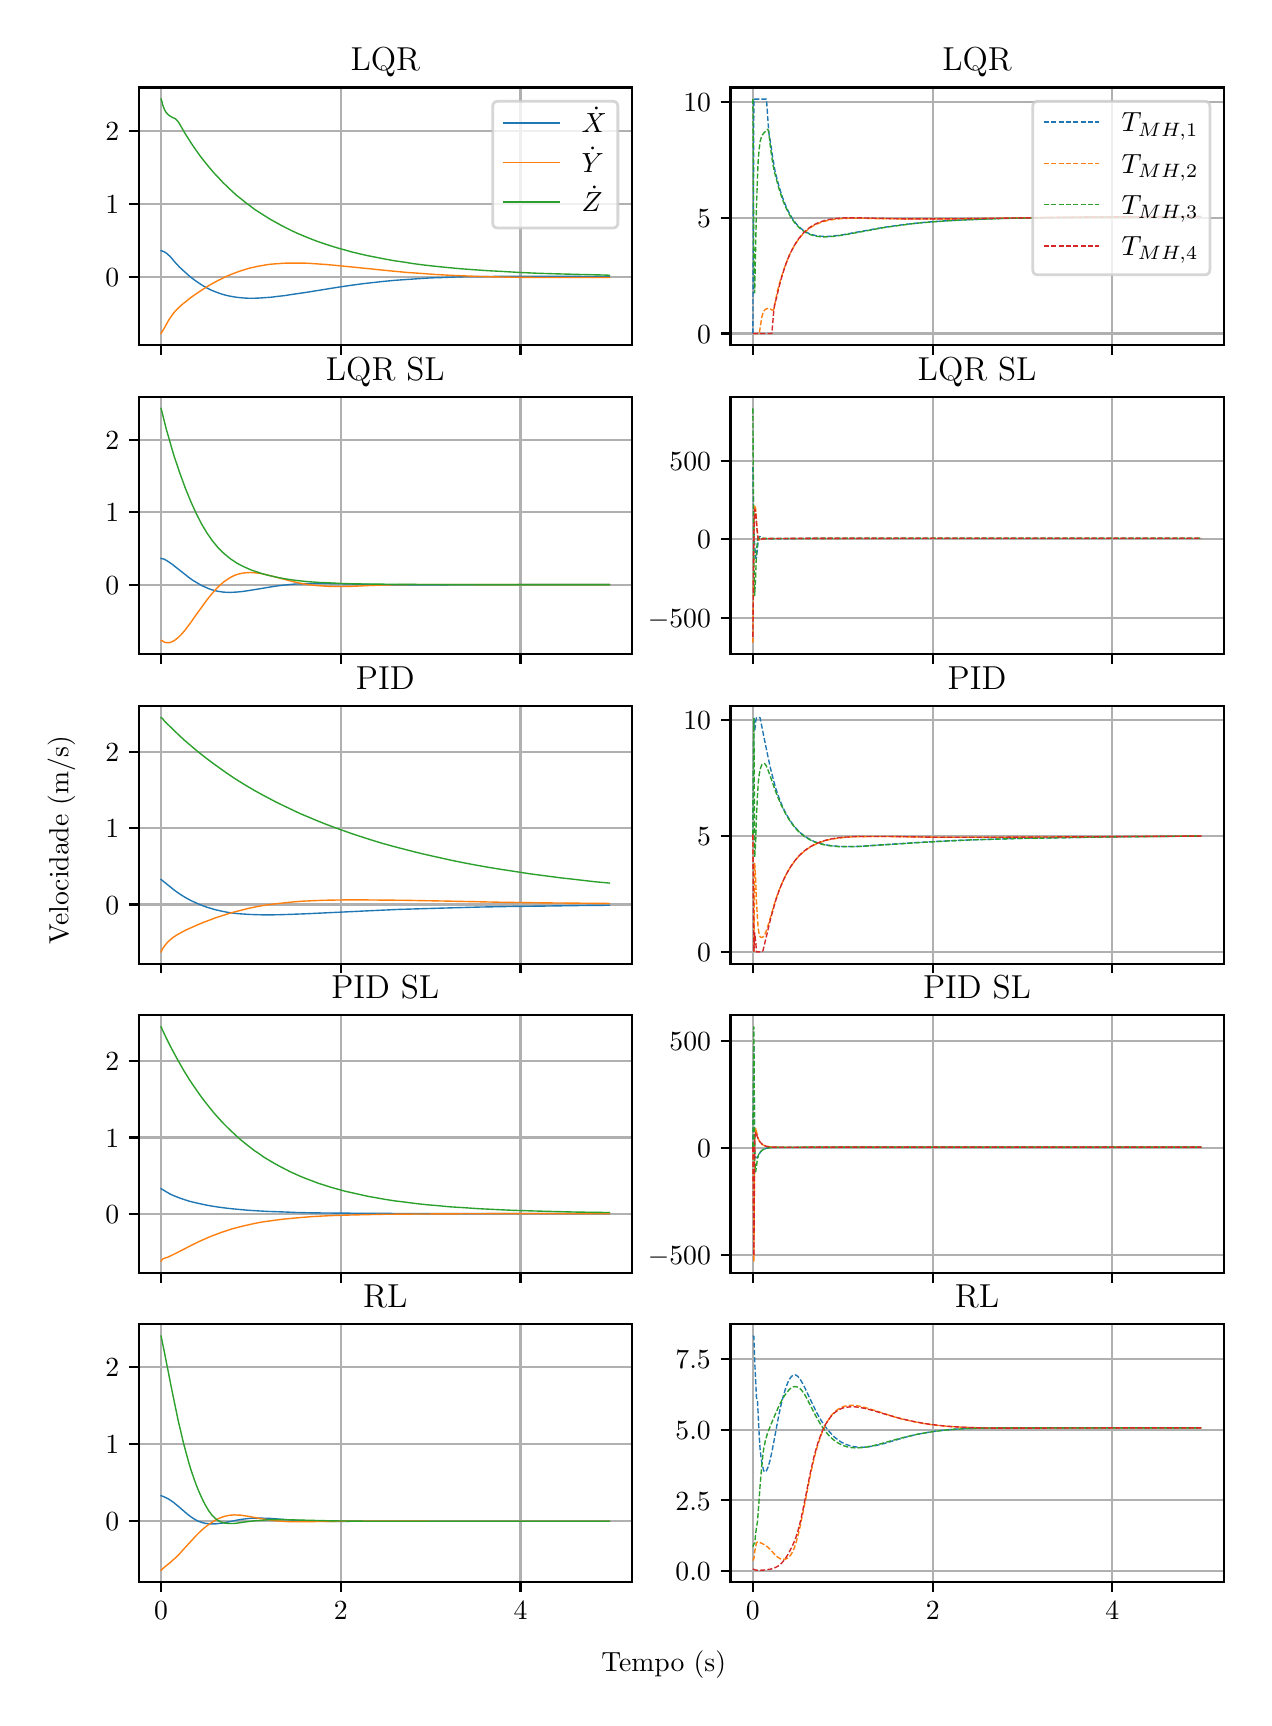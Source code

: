 \begingroup%
\makeatletter%
\begin{pgfpicture}%
\pgfpathrectangle{\pgfpointorigin}{\pgfqpoint{6.08in}{8.352in}}%
\pgfusepath{use as bounding box, clip}%
\begin{pgfscope}%
\pgfsetbuttcap%
\pgfsetmiterjoin%
\definecolor{currentfill}{rgb}{1.0,1.0,1.0}%
\pgfsetfillcolor{currentfill}%
\pgfsetlinewidth{0.0pt}%
\definecolor{currentstroke}{rgb}{1.0,1.0,1.0}%
\pgfsetstrokecolor{currentstroke}%
\pgfsetdash{}{0pt}%
\pgfpathmoveto{\pgfqpoint{0.0in}{0.0in}}%
\pgfpathlineto{\pgfqpoint{6.08in}{0.0in}}%
\pgfpathlineto{\pgfqpoint{6.08in}{8.352in}}%
\pgfpathlineto{\pgfqpoint{0.0in}{8.352in}}%
\pgfpathclose%
\pgfusepath{fill}%
\end{pgfscope}%
\begin{pgfscope}%
\pgfsetbuttcap%
\pgfsetmiterjoin%
\definecolor{currentfill}{rgb}{1.0,1.0,1.0}%
\pgfsetfillcolor{currentfill}%
\pgfsetlinewidth{0.0pt}%
\definecolor{currentstroke}{rgb}{0.0,0.0,0.0}%
\pgfsetstrokecolor{currentstroke}%
\pgfsetstrokeopacity{0.0}%
\pgfsetdash{}{0pt}%
\pgfpathmoveto{\pgfqpoint{0.555in}{6.765in}}%
\pgfpathlineto{\pgfqpoint{3.021in}{6.765in}}%
\pgfpathlineto{\pgfqpoint{3.021in}{8.053in}}%
\pgfpathlineto{\pgfqpoint{0.555in}{8.053in}}%
\pgfpathclose%
\pgfusepath{fill}%
\end{pgfscope}%
\begin{pgfscope}%
\pgfpathrectangle{\pgfqpoint{0.555in}{6.765in}}{\pgfqpoint{2.466in}{1.288in}}%
\pgfusepath{clip}%
\pgfsetrectcap%
\pgfsetroundjoin%
\pgfsetlinewidth{0.803pt}%
\definecolor{currentstroke}{rgb}{0.69,0.69,0.69}%
\pgfsetstrokecolor{currentstroke}%
\pgfsetdash{}{0pt}%
\pgfpathmoveto{\pgfqpoint{0.667in}{6.765in}}%
\pgfpathlineto{\pgfqpoint{0.667in}{8.053in}}%
\pgfusepath{stroke}%
\end{pgfscope}%
\begin{pgfscope}%
\pgfsetbuttcap%
\pgfsetroundjoin%
\definecolor{currentfill}{rgb}{0.0,0.0,0.0}%
\pgfsetfillcolor{currentfill}%
\pgfsetlinewidth{0.803pt}%
\definecolor{currentstroke}{rgb}{0.0,0.0,0.0}%
\pgfsetstrokecolor{currentstroke}%
\pgfsetdash{}{0pt}%
\pgfsys@defobject{currentmarker}{\pgfqpoint{0.0in}{-0.049in}}{\pgfqpoint{0.0in}{0.0in}}{%
\pgfpathmoveto{\pgfqpoint{0.0in}{0.0in}}%
\pgfpathlineto{\pgfqpoint{0.0in}{-0.049in}}%
\pgfusepath{stroke,fill}%
}%
\begin{pgfscope}%
\pgfsys@transformshift{0.667in}{6.765in}%
\pgfsys@useobject{currentmarker}{}%
\end{pgfscope}%
\end{pgfscope}%
\begin{pgfscope}%
\pgfpathrectangle{\pgfqpoint{0.555in}{6.765in}}{\pgfqpoint{2.466in}{1.288in}}%
\pgfusepath{clip}%
\pgfsetrectcap%
\pgfsetroundjoin%
\pgfsetlinewidth{0.803pt}%
\definecolor{currentstroke}{rgb}{0.69,0.69,0.69}%
\pgfsetstrokecolor{currentstroke}%
\pgfsetdash{}{0pt}%
\pgfpathmoveto{\pgfqpoint{1.566in}{6.765in}}%
\pgfpathlineto{\pgfqpoint{1.566in}{8.053in}}%
\pgfusepath{stroke}%
\end{pgfscope}%
\begin{pgfscope}%
\pgfsetbuttcap%
\pgfsetroundjoin%
\definecolor{currentfill}{rgb}{0.0,0.0,0.0}%
\pgfsetfillcolor{currentfill}%
\pgfsetlinewidth{0.803pt}%
\definecolor{currentstroke}{rgb}{0.0,0.0,0.0}%
\pgfsetstrokecolor{currentstroke}%
\pgfsetdash{}{0pt}%
\pgfsys@defobject{currentmarker}{\pgfqpoint{0.0in}{-0.049in}}{\pgfqpoint{0.0in}{0.0in}}{%
\pgfpathmoveto{\pgfqpoint{0.0in}{0.0in}}%
\pgfpathlineto{\pgfqpoint{0.0in}{-0.049in}}%
\pgfusepath{stroke,fill}%
}%
\begin{pgfscope}%
\pgfsys@transformshift{1.566in}{6.765in}%
\pgfsys@useobject{currentmarker}{}%
\end{pgfscope}%
\end{pgfscope}%
\begin{pgfscope}%
\pgfpathrectangle{\pgfqpoint{0.555in}{6.765in}}{\pgfqpoint{2.466in}{1.288in}}%
\pgfusepath{clip}%
\pgfsetrectcap%
\pgfsetroundjoin%
\pgfsetlinewidth{0.803pt}%
\definecolor{currentstroke}{rgb}{0.69,0.69,0.69}%
\pgfsetstrokecolor{currentstroke}%
\pgfsetdash{}{0pt}%
\pgfpathmoveto{\pgfqpoint{2.464in}{6.765in}}%
\pgfpathlineto{\pgfqpoint{2.464in}{8.053in}}%
\pgfusepath{stroke}%
\end{pgfscope}%
\begin{pgfscope}%
\pgfsetbuttcap%
\pgfsetroundjoin%
\definecolor{currentfill}{rgb}{0.0,0.0,0.0}%
\pgfsetfillcolor{currentfill}%
\pgfsetlinewidth{0.803pt}%
\definecolor{currentstroke}{rgb}{0.0,0.0,0.0}%
\pgfsetstrokecolor{currentstroke}%
\pgfsetdash{}{0pt}%
\pgfsys@defobject{currentmarker}{\pgfqpoint{0.0in}{-0.049in}}{\pgfqpoint{0.0in}{0.0in}}{%
\pgfpathmoveto{\pgfqpoint{0.0in}{0.0in}}%
\pgfpathlineto{\pgfqpoint{0.0in}{-0.049in}}%
\pgfusepath{stroke,fill}%
}%
\begin{pgfscope}%
\pgfsys@transformshift{2.464in}{6.765in}%
\pgfsys@useobject{currentmarker}{}%
\end{pgfscope}%
\end{pgfscope}%
\begin{pgfscope}%
\pgfpathrectangle{\pgfqpoint{0.555in}{6.765in}}{\pgfqpoint{2.466in}{1.288in}}%
\pgfusepath{clip}%
\pgfsetrectcap%
\pgfsetroundjoin%
\pgfsetlinewidth{0.803pt}%
\definecolor{currentstroke}{rgb}{0.69,0.69,0.69}%
\pgfsetstrokecolor{currentstroke}%
\pgfsetdash{}{0pt}%
\pgfpathmoveto{\pgfqpoint{0.555in}{7.105in}}%
\pgfpathlineto{\pgfqpoint{3.021in}{7.105in}}%
\pgfusepath{stroke}%
\end{pgfscope}%
\begin{pgfscope}%
\pgfsetbuttcap%
\pgfsetroundjoin%
\definecolor{currentfill}{rgb}{0.0,0.0,0.0}%
\pgfsetfillcolor{currentfill}%
\pgfsetlinewidth{0.803pt}%
\definecolor{currentstroke}{rgb}{0.0,0.0,0.0}%
\pgfsetstrokecolor{currentstroke}%
\pgfsetdash{}{0pt}%
\pgfsys@defobject{currentmarker}{\pgfqpoint{-0.049in}{0.0in}}{\pgfqpoint{-0.0in}{0.0in}}{%
\pgfpathmoveto{\pgfqpoint{-0.0in}{0.0in}}%
\pgfpathlineto{\pgfqpoint{-0.049in}{0.0in}}%
\pgfusepath{stroke,fill}%
}%
\begin{pgfscope}%
\pgfsys@transformshift{0.555in}{7.105in}%
\pgfsys@useobject{currentmarker}{}%
\end{pgfscope}%
\end{pgfscope}%
\begin{pgfscope}%
\definecolor{textcolor}{rgb}{0.0,0.0,0.0}%
\pgfsetstrokecolor{textcolor}%
\pgfsetfillcolor{textcolor}%
\pgftext[x=0.388in, y=7.057in, left, base]{\color{textcolor}\rmfamily\fontsize{10.0}{12.0}\selectfont \(\displaystyle {0}\)}%
\end{pgfscope}%
\begin{pgfscope}%
\pgfpathrectangle{\pgfqpoint{0.555in}{6.765in}}{\pgfqpoint{2.466in}{1.288in}}%
\pgfusepath{clip}%
\pgfsetrectcap%
\pgfsetroundjoin%
\pgfsetlinewidth{0.803pt}%
\definecolor{currentstroke}{rgb}{0.69,0.69,0.69}%
\pgfsetstrokecolor{currentstroke}%
\pgfsetdash{}{0pt}%
\pgfpathmoveto{\pgfqpoint{0.555in}{7.47in}}%
\pgfpathlineto{\pgfqpoint{3.021in}{7.47in}}%
\pgfusepath{stroke}%
\end{pgfscope}%
\begin{pgfscope}%
\pgfsetbuttcap%
\pgfsetroundjoin%
\definecolor{currentfill}{rgb}{0.0,0.0,0.0}%
\pgfsetfillcolor{currentfill}%
\pgfsetlinewidth{0.803pt}%
\definecolor{currentstroke}{rgb}{0.0,0.0,0.0}%
\pgfsetstrokecolor{currentstroke}%
\pgfsetdash{}{0pt}%
\pgfsys@defobject{currentmarker}{\pgfqpoint{-0.049in}{0.0in}}{\pgfqpoint{-0.0in}{0.0in}}{%
\pgfpathmoveto{\pgfqpoint{-0.0in}{0.0in}}%
\pgfpathlineto{\pgfqpoint{-0.049in}{0.0in}}%
\pgfusepath{stroke,fill}%
}%
\begin{pgfscope}%
\pgfsys@transformshift{0.555in}{7.47in}%
\pgfsys@useobject{currentmarker}{}%
\end{pgfscope}%
\end{pgfscope}%
\begin{pgfscope}%
\definecolor{textcolor}{rgb}{0.0,0.0,0.0}%
\pgfsetstrokecolor{textcolor}%
\pgfsetfillcolor{textcolor}%
\pgftext[x=0.388in, y=7.422in, left, base]{\color{textcolor}\rmfamily\fontsize{10.0}{12.0}\selectfont \(\displaystyle {1}\)}%
\end{pgfscope}%
\begin{pgfscope}%
\pgfpathrectangle{\pgfqpoint{0.555in}{6.765in}}{\pgfqpoint{2.466in}{1.288in}}%
\pgfusepath{clip}%
\pgfsetrectcap%
\pgfsetroundjoin%
\pgfsetlinewidth{0.803pt}%
\definecolor{currentstroke}{rgb}{0.69,0.69,0.69}%
\pgfsetstrokecolor{currentstroke}%
\pgfsetdash{}{0pt}%
\pgfpathmoveto{\pgfqpoint{0.555in}{7.836in}}%
\pgfpathlineto{\pgfqpoint{3.021in}{7.836in}}%
\pgfusepath{stroke}%
\end{pgfscope}%
\begin{pgfscope}%
\pgfsetbuttcap%
\pgfsetroundjoin%
\definecolor{currentfill}{rgb}{0.0,0.0,0.0}%
\pgfsetfillcolor{currentfill}%
\pgfsetlinewidth{0.803pt}%
\definecolor{currentstroke}{rgb}{0.0,0.0,0.0}%
\pgfsetstrokecolor{currentstroke}%
\pgfsetdash{}{0pt}%
\pgfsys@defobject{currentmarker}{\pgfqpoint{-0.049in}{0.0in}}{\pgfqpoint{-0.0in}{0.0in}}{%
\pgfpathmoveto{\pgfqpoint{-0.0in}{0.0in}}%
\pgfpathlineto{\pgfqpoint{-0.049in}{0.0in}}%
\pgfusepath{stroke,fill}%
}%
\begin{pgfscope}%
\pgfsys@transformshift{0.555in}{7.836in}%
\pgfsys@useobject{currentmarker}{}%
\end{pgfscope}%
\end{pgfscope}%
\begin{pgfscope}%
\definecolor{textcolor}{rgb}{0.0,0.0,0.0}%
\pgfsetstrokecolor{textcolor}%
\pgfsetfillcolor{textcolor}%
\pgftext[x=0.388in, y=7.787in, left, base]{\color{textcolor}\rmfamily\fontsize{10.0}{12.0}\selectfont \(\displaystyle {2}\)}%
\end{pgfscope}%
\begin{pgfscope}%
\pgfpathrectangle{\pgfqpoint{0.555in}{6.765in}}{\pgfqpoint{2.466in}{1.288in}}%
\pgfusepath{clip}%
\pgfsetrectcap%
\pgfsetroundjoin%
\pgfsetlinewidth{0.502pt}%
\definecolor{currentstroke}{rgb}{0.122,0.467,0.706}%
\pgfsetstrokecolor{currentstroke}%
\pgfsetdash{}{0pt}%
\pgfpathmoveto{\pgfqpoint{0.667in}{7.237in}}%
\pgfpathlineto{\pgfqpoint{0.676in}{7.234in}}%
\pgfpathlineto{\pgfqpoint{0.681in}{7.232in}}%
\pgfpathlineto{\pgfqpoint{0.685in}{7.23in}}%
\pgfpathlineto{\pgfqpoint{0.694in}{7.224in}}%
\pgfpathlineto{\pgfqpoint{0.703in}{7.216in}}%
\pgfpathlineto{\pgfqpoint{0.712in}{7.208in}}%
\pgfpathlineto{\pgfqpoint{0.721in}{7.198in}}%
\pgfpathlineto{\pgfqpoint{0.734in}{7.182in}}%
\pgfpathlineto{\pgfqpoint{0.748in}{7.167in}}%
\pgfpathlineto{\pgfqpoint{0.757in}{7.157in}}%
\pgfpathlineto{\pgfqpoint{0.775in}{7.14in}}%
\pgfpathlineto{\pgfqpoint{0.793in}{7.124in}}%
\pgfpathlineto{\pgfqpoint{0.811in}{7.108in}}%
\pgfpathlineto{\pgfqpoint{0.829in}{7.094in}}%
\pgfpathlineto{\pgfqpoint{0.847in}{7.081in}}%
\pgfpathlineto{\pgfqpoint{0.865in}{7.069in}}%
\pgfpathlineto{\pgfqpoint{0.883in}{7.058in}}%
\pgfpathlineto{\pgfqpoint{0.901in}{7.048in}}%
\pgfpathlineto{\pgfqpoint{0.919in}{7.039in}}%
\pgfpathlineto{\pgfqpoint{0.937in}{7.032in}}%
\pgfpathlineto{\pgfqpoint{0.955in}{7.025in}}%
\pgfpathlineto{\pgfqpoint{0.973in}{7.019in}}%
\pgfpathlineto{\pgfqpoint{0.991in}{7.014in}}%
\pgfpathlineto{\pgfqpoint{1.009in}{7.01in}}%
\pgfpathlineto{\pgfqpoint{1.026in}{7.007in}}%
\pgfpathlineto{\pgfqpoint{1.044in}{7.004in}}%
\pgfpathlineto{\pgfqpoint{1.062in}{7.002in}}%
\pgfpathlineto{\pgfqpoint{1.085in}{7.0in}}%
\pgfpathlineto{\pgfqpoint{1.107in}{6.999in}}%
\pgfpathlineto{\pgfqpoint{1.13in}{6.999in}}%
\pgfpathlineto{\pgfqpoint{1.157in}{7.0in}}%
\pgfpathlineto{\pgfqpoint{1.184in}{7.002in}}%
\pgfpathlineto{\pgfqpoint{1.215in}{7.004in}}%
\pgfpathlineto{\pgfqpoint{1.247in}{7.008in}}%
\pgfpathlineto{\pgfqpoint{1.283in}{7.012in}}%
\pgfpathlineto{\pgfqpoint{1.327in}{7.019in}}%
\pgfpathlineto{\pgfqpoint{1.39in}{7.028in}}%
\pgfpathlineto{\pgfqpoint{1.557in}{7.055in}}%
\pgfpathlineto{\pgfqpoint{1.619in}{7.064in}}%
\pgfpathlineto{\pgfqpoint{1.678in}{7.072in}}%
\pgfpathlineto{\pgfqpoint{1.732in}{7.078in}}%
\pgfpathlineto{\pgfqpoint{1.786in}{7.084in}}%
\pgfpathlineto{\pgfqpoint{1.84in}{7.089in}}%
\pgfpathlineto{\pgfqpoint{1.898in}{7.093in}}%
\pgfpathlineto{\pgfqpoint{1.956in}{7.097in}}%
\pgfpathlineto{\pgfqpoint{2.019in}{7.101in}}%
\pgfpathlineto{\pgfqpoint{2.087in}{7.103in}}%
\pgfpathlineto{\pgfqpoint{2.159in}{7.106in}}%
\pgfpathlineto{\pgfqpoint{2.235in}{7.107in}}%
\pgfpathlineto{\pgfqpoint{2.325in}{7.108in}}%
\pgfpathlineto{\pgfqpoint{2.428in}{7.109in}}%
\pgfpathlineto{\pgfqpoint{2.563in}{7.109in}}%
\pgfpathlineto{\pgfqpoint{2.783in}{7.108in}}%
\pgfpathlineto{\pgfqpoint{2.909in}{7.107in}}%
\pgfpathlineto{\pgfqpoint{2.909in}{7.107in}}%
\pgfusepath{stroke}%
\end{pgfscope}%
\begin{pgfscope}%
\pgfpathrectangle{\pgfqpoint{0.555in}{6.765in}}{\pgfqpoint{2.466in}{1.288in}}%
\pgfusepath{clip}%
\pgfsetrectcap%
\pgfsetroundjoin%
\pgfsetlinewidth{0.502pt}%
\definecolor{currentstroke}{rgb}{1.0,0.498,0.055}%
\pgfsetstrokecolor{currentstroke}%
\pgfsetdash{}{0pt}%
\pgfpathmoveto{\pgfqpoint{0.667in}{6.823in}}%
\pgfpathlineto{\pgfqpoint{0.672in}{6.832in}}%
\pgfpathlineto{\pgfqpoint{0.681in}{6.846in}}%
\pgfpathlineto{\pgfqpoint{0.703in}{6.886in}}%
\pgfpathlineto{\pgfqpoint{0.712in}{6.9in}}%
\pgfpathlineto{\pgfqpoint{0.721in}{6.913in}}%
\pgfpathlineto{\pgfqpoint{0.73in}{6.925in}}%
\pgfpathlineto{\pgfqpoint{0.739in}{6.936in}}%
\pgfpathlineto{\pgfqpoint{0.748in}{6.945in}}%
\pgfpathlineto{\pgfqpoint{0.757in}{6.954in}}%
\pgfpathlineto{\pgfqpoint{0.775in}{6.97in}}%
\pgfpathlineto{\pgfqpoint{0.793in}{6.984in}}%
\pgfpathlineto{\pgfqpoint{0.815in}{7.002in}}%
\pgfpathlineto{\pgfqpoint{0.838in}{7.018in}}%
\pgfpathlineto{\pgfqpoint{0.86in}{7.033in}}%
\pgfpathlineto{\pgfqpoint{0.883in}{7.048in}}%
\pgfpathlineto{\pgfqpoint{0.905in}{7.062in}}%
\pgfpathlineto{\pgfqpoint{0.928in}{7.075in}}%
\pgfpathlineto{\pgfqpoint{0.95in}{7.087in}}%
\pgfpathlineto{\pgfqpoint{0.973in}{7.098in}}%
\pgfpathlineto{\pgfqpoint{0.995in}{7.109in}}%
\pgfpathlineto{\pgfqpoint{1.017in}{7.118in}}%
\pgfpathlineto{\pgfqpoint{1.04in}{7.127in}}%
\pgfpathlineto{\pgfqpoint{1.062in}{7.135in}}%
\pgfpathlineto{\pgfqpoint{1.085in}{7.142in}}%
\pgfpathlineto{\pgfqpoint{1.107in}{7.149in}}%
\pgfpathlineto{\pgfqpoint{1.13in}{7.154in}}%
\pgfpathlineto{\pgfqpoint{1.152in}{7.159in}}%
\pgfpathlineto{\pgfqpoint{1.175in}{7.163in}}%
\pgfpathlineto{\pgfqpoint{1.197in}{7.167in}}%
\pgfpathlineto{\pgfqpoint{1.224in}{7.17in}}%
\pgfpathlineto{\pgfqpoint{1.251in}{7.172in}}%
\pgfpathlineto{\pgfqpoint{1.278in}{7.174in}}%
\pgfpathlineto{\pgfqpoint{1.305in}{7.175in}}%
\pgfpathlineto{\pgfqpoint{1.336in}{7.175in}}%
\pgfpathlineto{\pgfqpoint{1.368in}{7.175in}}%
\pgfpathlineto{\pgfqpoint{1.404in}{7.174in}}%
\pgfpathlineto{\pgfqpoint{1.444in}{7.171in}}%
\pgfpathlineto{\pgfqpoint{1.489in}{7.168in}}%
\pgfpathlineto{\pgfqpoint{1.543in}{7.163in}}%
\pgfpathlineto{\pgfqpoint{1.615in}{7.156in}}%
\pgfpathlineto{\pgfqpoint{1.822in}{7.135in}}%
\pgfpathlineto{\pgfqpoint{1.898in}{7.128in}}%
\pgfpathlineto{\pgfqpoint{1.97in}{7.123in}}%
\pgfpathlineto{\pgfqpoint{2.037in}{7.118in}}%
\pgfpathlineto{\pgfqpoint{2.109in}{7.114in}}%
\pgfpathlineto{\pgfqpoint{2.181in}{7.111in}}%
\pgfpathlineto{\pgfqpoint{2.257in}{7.108in}}%
\pgfpathlineto{\pgfqpoint{2.338in}{7.106in}}%
\pgfpathlineto{\pgfqpoint{2.428in}{7.104in}}%
\pgfpathlineto{\pgfqpoint{2.531in}{7.103in}}%
\pgfpathlineto{\pgfqpoint{2.653in}{7.103in}}%
\pgfpathlineto{\pgfqpoint{2.814in}{7.103in}}%
\pgfpathlineto{\pgfqpoint{2.909in}{7.103in}}%
\pgfpathlineto{\pgfqpoint{2.909in}{7.103in}}%
\pgfusepath{stroke}%
\end{pgfscope}%
\begin{pgfscope}%
\pgfpathrectangle{\pgfqpoint{0.555in}{6.765in}}{\pgfqpoint{2.466in}{1.288in}}%
\pgfusepath{clip}%
\pgfsetrectcap%
\pgfsetroundjoin%
\pgfsetlinewidth{0.502pt}%
\definecolor{currentstroke}{rgb}{0.173,0.627,0.173}%
\pgfsetstrokecolor{currentstroke}%
\pgfsetdash{}{0pt}%
\pgfpathmoveto{\pgfqpoint{0.667in}{7.995in}}%
\pgfpathlineto{\pgfqpoint{0.672in}{7.98in}}%
\pgfpathlineto{\pgfqpoint{0.676in}{7.963in}}%
\pgfpathlineto{\pgfqpoint{0.681in}{7.95in}}%
\pgfpathlineto{\pgfqpoint{0.685in}{7.94in}}%
\pgfpathlineto{\pgfqpoint{0.69in}{7.932in}}%
\pgfpathlineto{\pgfqpoint{0.694in}{7.926in}}%
\pgfpathlineto{\pgfqpoint{0.699in}{7.921in}}%
\pgfpathlineto{\pgfqpoint{0.703in}{7.916in}}%
\pgfpathlineto{\pgfqpoint{0.708in}{7.913in}}%
\pgfpathlineto{\pgfqpoint{0.717in}{7.907in}}%
\pgfpathlineto{\pgfqpoint{0.725in}{7.902in}}%
\pgfpathlineto{\pgfqpoint{0.734in}{7.899in}}%
\pgfpathlineto{\pgfqpoint{0.739in}{7.896in}}%
\pgfpathlineto{\pgfqpoint{0.743in}{7.892in}}%
\pgfpathlineto{\pgfqpoint{0.748in}{7.887in}}%
\pgfpathlineto{\pgfqpoint{0.752in}{7.882in}}%
\pgfpathlineto{\pgfqpoint{0.757in}{7.875in}}%
\pgfpathlineto{\pgfqpoint{0.788in}{7.821in}}%
\pgfpathlineto{\pgfqpoint{0.806in}{7.793in}}%
\pgfpathlineto{\pgfqpoint{0.824in}{7.765in}}%
\pgfpathlineto{\pgfqpoint{0.842in}{7.739in}}%
\pgfpathlineto{\pgfqpoint{0.86in}{7.714in}}%
\pgfpathlineto{\pgfqpoint{0.878in}{7.69in}}%
\pgfpathlineto{\pgfqpoint{0.896in}{7.668in}}%
\pgfpathlineto{\pgfqpoint{0.914in}{7.646in}}%
\pgfpathlineto{\pgfqpoint{0.932in}{7.625in}}%
\pgfpathlineto{\pgfqpoint{0.955in}{7.601in}}%
\pgfpathlineto{\pgfqpoint{0.977in}{7.577in}}%
\pgfpathlineto{\pgfqpoint{1.0in}{7.555in}}%
\pgfpathlineto{\pgfqpoint{1.022in}{7.534in}}%
\pgfpathlineto{\pgfqpoint{1.044in}{7.514in}}%
\pgfpathlineto{\pgfqpoint{1.067in}{7.496in}}%
\pgfpathlineto{\pgfqpoint{1.089in}{7.478in}}%
\pgfpathlineto{\pgfqpoint{1.112in}{7.461in}}%
\pgfpathlineto{\pgfqpoint{1.134in}{7.444in}}%
\pgfpathlineto{\pgfqpoint{1.157in}{7.429in}}%
\pgfpathlineto{\pgfqpoint{1.184in}{7.412in}}%
\pgfpathlineto{\pgfqpoint{1.211in}{7.395in}}%
\pgfpathlineto{\pgfqpoint{1.238in}{7.38in}}%
\pgfpathlineto{\pgfqpoint{1.265in}{7.365in}}%
\pgfpathlineto{\pgfqpoint{1.292in}{7.351in}}%
\pgfpathlineto{\pgfqpoint{1.318in}{7.338in}}%
\pgfpathlineto{\pgfqpoint{1.35in}{7.323in}}%
\pgfpathlineto{\pgfqpoint{1.381in}{7.31in}}%
\pgfpathlineto{\pgfqpoint{1.413in}{7.297in}}%
\pgfpathlineto{\pgfqpoint{1.444in}{7.285in}}%
\pgfpathlineto{\pgfqpoint{1.476in}{7.274in}}%
\pgfpathlineto{\pgfqpoint{1.512in}{7.262in}}%
\pgfpathlineto{\pgfqpoint{1.548in}{7.251in}}%
\pgfpathlineto{\pgfqpoint{1.584in}{7.241in}}%
\pgfpathlineto{\pgfqpoint{1.619in}{7.231in}}%
\pgfpathlineto{\pgfqpoint{1.66in}{7.221in}}%
\pgfpathlineto{\pgfqpoint{1.7in}{7.212in}}%
\pgfpathlineto{\pgfqpoint{1.741in}{7.204in}}%
\pgfpathlineto{\pgfqpoint{1.786in}{7.195in}}%
\pgfpathlineto{\pgfqpoint{1.831in}{7.187in}}%
\pgfpathlineto{\pgfqpoint{1.88in}{7.18in}}%
\pgfpathlineto{\pgfqpoint{1.929in}{7.172in}}%
\pgfpathlineto{\pgfqpoint{1.983in}{7.165in}}%
\pgfpathlineto{\pgfqpoint{2.037in}{7.159in}}%
\pgfpathlineto{\pgfqpoint{2.096in}{7.153in}}%
\pgfpathlineto{\pgfqpoint{2.159in}{7.147in}}%
\pgfpathlineto{\pgfqpoint{2.226in}{7.142in}}%
\pgfpathlineto{\pgfqpoint{2.298in}{7.137in}}%
\pgfpathlineto{\pgfqpoint{2.374in}{7.133in}}%
\pgfpathlineto{\pgfqpoint{2.46in}{7.128in}}%
\pgfpathlineto{\pgfqpoint{2.549in}{7.124in}}%
\pgfpathlineto{\pgfqpoint{2.648in}{7.121in}}%
\pgfpathlineto{\pgfqpoint{2.761in}{7.118in}}%
\pgfpathlineto{\pgfqpoint{2.886in}{7.115in}}%
\pgfpathlineto{\pgfqpoint{2.909in}{7.114in}}%
\pgfpathlineto{\pgfqpoint{2.909in}{7.114in}}%
\pgfusepath{stroke}%
\end{pgfscope}%
\begin{pgfscope}%
\pgfsetrectcap%
\pgfsetmiterjoin%
\pgfsetlinewidth{0.803pt}%
\definecolor{currentstroke}{rgb}{0.0,0.0,0.0}%
\pgfsetstrokecolor{currentstroke}%
\pgfsetdash{}{0pt}%
\pgfpathmoveto{\pgfqpoint{0.555in}{6.765in}}%
\pgfpathlineto{\pgfqpoint{0.555in}{8.053in}}%
\pgfusepath{stroke}%
\end{pgfscope}%
\begin{pgfscope}%
\pgfsetrectcap%
\pgfsetmiterjoin%
\pgfsetlinewidth{0.803pt}%
\definecolor{currentstroke}{rgb}{0.0,0.0,0.0}%
\pgfsetstrokecolor{currentstroke}%
\pgfsetdash{}{0pt}%
\pgfpathmoveto{\pgfqpoint{3.021in}{6.765in}}%
\pgfpathlineto{\pgfqpoint{3.021in}{8.053in}}%
\pgfusepath{stroke}%
\end{pgfscope}%
\begin{pgfscope}%
\pgfsetrectcap%
\pgfsetmiterjoin%
\pgfsetlinewidth{0.803pt}%
\definecolor{currentstroke}{rgb}{0.0,0.0,0.0}%
\pgfsetstrokecolor{currentstroke}%
\pgfsetdash{}{0pt}%
\pgfpathmoveto{\pgfqpoint{0.555in}{6.765in}}%
\pgfpathlineto{\pgfqpoint{3.021in}{6.765in}}%
\pgfusepath{stroke}%
\end{pgfscope}%
\begin{pgfscope}%
\pgfsetrectcap%
\pgfsetmiterjoin%
\pgfsetlinewidth{0.803pt}%
\definecolor{currentstroke}{rgb}{0.0,0.0,0.0}%
\pgfsetstrokecolor{currentstroke}%
\pgfsetdash{}{0pt}%
\pgfpathmoveto{\pgfqpoint{0.555in}{8.053in}}%
\pgfpathlineto{\pgfqpoint{3.021in}{8.053in}}%
\pgfusepath{stroke}%
\end{pgfscope}%
\begin{pgfscope}%
\definecolor{textcolor}{rgb}{0.0,0.0,0.0}%
\pgfsetstrokecolor{textcolor}%
\pgfsetfillcolor{textcolor}%
\pgftext[x=1.788in,y=8.136in,,base]{\color{textcolor}\rmfamily\fontsize{12.0}{14.4}\selectfont LQR}%
\end{pgfscope}%
\begin{pgfscope}%
\pgfsetbuttcap%
\pgfsetmiterjoin%
\definecolor{currentfill}{rgb}{1.0,1.0,1.0}%
\pgfsetfillcolor{currentfill}%
\pgfsetfillopacity{0.8}%
\pgfsetlinewidth{1.004pt}%
\definecolor{currentstroke}{rgb}{0.8,0.8,0.8}%
\pgfsetstrokecolor{currentstroke}%
\pgfsetstrokeopacity{0.8}%
\pgfsetdash{}{0pt}%
\pgfpathmoveto{\pgfqpoint{2.353in}{7.35in}}%
\pgfpathlineto{\pgfqpoint{2.924in}{7.35in}}%
\pgfpathquadraticcurveto{\pgfqpoint{2.951in}{7.35in}}{\pgfqpoint{2.951in}{7.378in}}%
\pgfpathlineto{\pgfqpoint{2.951in}{7.956in}}%
\pgfpathquadraticcurveto{\pgfqpoint{2.951in}{7.984in}}{\pgfqpoint{2.924in}{7.984in}}%
\pgfpathlineto{\pgfqpoint{2.353in}{7.984in}}%
\pgfpathquadraticcurveto{\pgfqpoint{2.325in}{7.984in}}{\pgfqpoint{2.325in}{7.956in}}%
\pgfpathlineto{\pgfqpoint{2.325in}{7.378in}}%
\pgfpathquadraticcurveto{\pgfqpoint{2.325in}{7.35in}}{\pgfqpoint{2.353in}{7.35in}}%
\pgfpathclose%
\pgfusepath{stroke,fill}%
\end{pgfscope}%
\begin{pgfscope}%
\pgfsetrectcap%
\pgfsetroundjoin%
\pgfsetlinewidth{0.502pt}%
\definecolor{currentstroke}{rgb}{0.122,0.467,0.706}%
\pgfsetstrokecolor{currentstroke}%
\pgfsetdash{}{0pt}%
\pgfpathmoveto{\pgfqpoint{2.381in}{7.876in}}%
\pgfpathlineto{\pgfqpoint{2.659in}{7.876in}}%
\pgfusepath{stroke}%
\end{pgfscope}%
\begin{pgfscope}%
\definecolor{textcolor}{rgb}{0.0,0.0,0.0}%
\pgfsetstrokecolor{textcolor}%
\pgfsetfillcolor{textcolor}%
\pgftext[x=2.77in,y=7.827in,left,base]{\color{textcolor}\rmfamily\fontsize{10.0}{12.0}\selectfont \(\displaystyle \dot X\)}%
\end{pgfscope}%
\begin{pgfscope}%
\pgfsetrectcap%
\pgfsetroundjoin%
\pgfsetlinewidth{0.502pt}%
\definecolor{currentstroke}{rgb}{1.0,0.498,0.055}%
\pgfsetstrokecolor{currentstroke}%
\pgfsetdash{}{0pt}%
\pgfpathmoveto{\pgfqpoint{2.381in}{7.679in}}%
\pgfpathlineto{\pgfqpoint{2.659in}{7.679in}}%
\pgfusepath{stroke}%
\end{pgfscope}%
\begin{pgfscope}%
\definecolor{textcolor}{rgb}{0.0,0.0,0.0}%
\pgfsetstrokecolor{textcolor}%
\pgfsetfillcolor{textcolor}%
\pgftext[x=2.77in,y=7.63in,left,base]{\color{textcolor}\rmfamily\fontsize{10.0}{12.0}\selectfont \(\displaystyle \dot Y\)}%
\end{pgfscope}%
\begin{pgfscope}%
\pgfsetrectcap%
\pgfsetroundjoin%
\pgfsetlinewidth{0.502pt}%
\definecolor{currentstroke}{rgb}{0.173,0.627,0.173}%
\pgfsetstrokecolor{currentstroke}%
\pgfsetdash{}{0pt}%
\pgfpathmoveto{\pgfqpoint{2.381in}{7.481in}}%
\pgfpathlineto{\pgfqpoint{2.659in}{7.481in}}%
\pgfusepath{stroke}%
\end{pgfscope}%
\begin{pgfscope}%
\definecolor{textcolor}{rgb}{0.0,0.0,0.0}%
\pgfsetstrokecolor{textcolor}%
\pgfsetfillcolor{textcolor}%
\pgftext[x=2.77in,y=7.433in,left,base]{\color{textcolor}\rmfamily\fontsize{10.0}{12.0}\selectfont \(\displaystyle \dot Z\)}%
\end{pgfscope}%
\begin{pgfscope}%
\pgfsetbuttcap%
\pgfsetmiterjoin%
\definecolor{currentfill}{rgb}{1.0,1.0,1.0}%
\pgfsetfillcolor{currentfill}%
\pgfsetlinewidth{0.0pt}%
\definecolor{currentstroke}{rgb}{0.0,0.0,0.0}%
\pgfsetstrokecolor{currentstroke}%
\pgfsetstrokeopacity{0.0}%
\pgfsetdash{}{0pt}%
\pgfpathmoveto{\pgfqpoint{3.514in}{6.765in}}%
\pgfpathlineto{\pgfqpoint{5.98in}{6.765in}}%
\pgfpathlineto{\pgfqpoint{5.98in}{8.053in}}%
\pgfpathlineto{\pgfqpoint{3.514in}{8.053in}}%
\pgfpathclose%
\pgfusepath{fill}%
\end{pgfscope}%
\begin{pgfscope}%
\pgfpathrectangle{\pgfqpoint{3.514in}{6.765in}}{\pgfqpoint{2.466in}{1.288in}}%
\pgfusepath{clip}%
\pgfsetrectcap%
\pgfsetroundjoin%
\pgfsetlinewidth{0.803pt}%
\definecolor{currentstroke}{rgb}{0.69,0.69,0.69}%
\pgfsetstrokecolor{currentstroke}%
\pgfsetdash{}{0pt}%
\pgfpathmoveto{\pgfqpoint{3.626in}{6.765in}}%
\pgfpathlineto{\pgfqpoint{3.626in}{8.053in}}%
\pgfusepath{stroke}%
\end{pgfscope}%
\begin{pgfscope}%
\pgfsetbuttcap%
\pgfsetroundjoin%
\definecolor{currentfill}{rgb}{0.0,0.0,0.0}%
\pgfsetfillcolor{currentfill}%
\pgfsetlinewidth{0.803pt}%
\definecolor{currentstroke}{rgb}{0.0,0.0,0.0}%
\pgfsetstrokecolor{currentstroke}%
\pgfsetdash{}{0pt}%
\pgfsys@defobject{currentmarker}{\pgfqpoint{0.0in}{-0.049in}}{\pgfqpoint{0.0in}{0.0in}}{%
\pgfpathmoveto{\pgfqpoint{0.0in}{0.0in}}%
\pgfpathlineto{\pgfqpoint{0.0in}{-0.049in}}%
\pgfusepath{stroke,fill}%
}%
\begin{pgfscope}%
\pgfsys@transformshift{3.626in}{6.765in}%
\pgfsys@useobject{currentmarker}{}%
\end{pgfscope}%
\end{pgfscope}%
\begin{pgfscope}%
\pgfpathrectangle{\pgfqpoint{3.514in}{6.765in}}{\pgfqpoint{2.466in}{1.288in}}%
\pgfusepath{clip}%
\pgfsetrectcap%
\pgfsetroundjoin%
\pgfsetlinewidth{0.803pt}%
\definecolor{currentstroke}{rgb}{0.69,0.69,0.69}%
\pgfsetstrokecolor{currentstroke}%
\pgfsetdash{}{0pt}%
\pgfpathmoveto{\pgfqpoint{4.525in}{6.765in}}%
\pgfpathlineto{\pgfqpoint{4.525in}{8.053in}}%
\pgfusepath{stroke}%
\end{pgfscope}%
\begin{pgfscope}%
\pgfsetbuttcap%
\pgfsetroundjoin%
\definecolor{currentfill}{rgb}{0.0,0.0,0.0}%
\pgfsetfillcolor{currentfill}%
\pgfsetlinewidth{0.803pt}%
\definecolor{currentstroke}{rgb}{0.0,0.0,0.0}%
\pgfsetstrokecolor{currentstroke}%
\pgfsetdash{}{0pt}%
\pgfsys@defobject{currentmarker}{\pgfqpoint{0.0in}{-0.049in}}{\pgfqpoint{0.0in}{0.0in}}{%
\pgfpathmoveto{\pgfqpoint{0.0in}{0.0in}}%
\pgfpathlineto{\pgfqpoint{0.0in}{-0.049in}}%
\pgfusepath{stroke,fill}%
}%
\begin{pgfscope}%
\pgfsys@transformshift{4.525in}{6.765in}%
\pgfsys@useobject{currentmarker}{}%
\end{pgfscope}%
\end{pgfscope}%
\begin{pgfscope}%
\pgfpathrectangle{\pgfqpoint{3.514in}{6.765in}}{\pgfqpoint{2.466in}{1.288in}}%
\pgfusepath{clip}%
\pgfsetrectcap%
\pgfsetroundjoin%
\pgfsetlinewidth{0.803pt}%
\definecolor{currentstroke}{rgb}{0.69,0.69,0.69}%
\pgfsetstrokecolor{currentstroke}%
\pgfsetdash{}{0pt}%
\pgfpathmoveto{\pgfqpoint{5.423in}{6.765in}}%
\pgfpathlineto{\pgfqpoint{5.423in}{8.053in}}%
\pgfusepath{stroke}%
\end{pgfscope}%
\begin{pgfscope}%
\pgfsetbuttcap%
\pgfsetroundjoin%
\definecolor{currentfill}{rgb}{0.0,0.0,0.0}%
\pgfsetfillcolor{currentfill}%
\pgfsetlinewidth{0.803pt}%
\definecolor{currentstroke}{rgb}{0.0,0.0,0.0}%
\pgfsetstrokecolor{currentstroke}%
\pgfsetdash{}{0pt}%
\pgfsys@defobject{currentmarker}{\pgfqpoint{0.0in}{-0.049in}}{\pgfqpoint{0.0in}{0.0in}}{%
\pgfpathmoveto{\pgfqpoint{0.0in}{0.0in}}%
\pgfpathlineto{\pgfqpoint{0.0in}{-0.049in}}%
\pgfusepath{stroke,fill}%
}%
\begin{pgfscope}%
\pgfsys@transformshift{5.423in}{6.765in}%
\pgfsys@useobject{currentmarker}{}%
\end{pgfscope}%
\end{pgfscope}%
\begin{pgfscope}%
\pgfpathrectangle{\pgfqpoint{3.514in}{6.765in}}{\pgfqpoint{2.466in}{1.288in}}%
\pgfusepath{clip}%
\pgfsetrectcap%
\pgfsetroundjoin%
\pgfsetlinewidth{0.803pt}%
\definecolor{currentstroke}{rgb}{0.69,0.69,0.69}%
\pgfsetstrokecolor{currentstroke}%
\pgfsetdash{}{0pt}%
\pgfpathmoveto{\pgfqpoint{3.514in}{6.823in}}%
\pgfpathlineto{\pgfqpoint{5.98in}{6.823in}}%
\pgfusepath{stroke}%
\end{pgfscope}%
\begin{pgfscope}%
\pgfsetbuttcap%
\pgfsetroundjoin%
\definecolor{currentfill}{rgb}{0.0,0.0,0.0}%
\pgfsetfillcolor{currentfill}%
\pgfsetlinewidth{0.803pt}%
\definecolor{currentstroke}{rgb}{0.0,0.0,0.0}%
\pgfsetstrokecolor{currentstroke}%
\pgfsetdash{}{0pt}%
\pgfsys@defobject{currentmarker}{\pgfqpoint{-0.049in}{0.0in}}{\pgfqpoint{-0.0in}{0.0in}}{%
\pgfpathmoveto{\pgfqpoint{-0.0in}{0.0in}}%
\pgfpathlineto{\pgfqpoint{-0.049in}{0.0in}}%
\pgfusepath{stroke,fill}%
}%
\begin{pgfscope}%
\pgfsys@transformshift{3.514in}{6.823in}%
\pgfsys@useobject{currentmarker}{}%
\end{pgfscope}%
\end{pgfscope}%
\begin{pgfscope}%
\definecolor{textcolor}{rgb}{0.0,0.0,0.0}%
\pgfsetstrokecolor{textcolor}%
\pgfsetfillcolor{textcolor}%
\pgftext[x=3.347in, y=6.775in, left, base]{\color{textcolor}\rmfamily\fontsize{10.0}{12.0}\selectfont \(\displaystyle {0}\)}%
\end{pgfscope}%
\begin{pgfscope}%
\pgfpathrectangle{\pgfqpoint{3.514in}{6.765in}}{\pgfqpoint{2.466in}{1.288in}}%
\pgfusepath{clip}%
\pgfsetrectcap%
\pgfsetroundjoin%
\pgfsetlinewidth{0.803pt}%
\definecolor{currentstroke}{rgb}{0.69,0.69,0.69}%
\pgfsetstrokecolor{currentstroke}%
\pgfsetdash{}{0pt}%
\pgfpathmoveto{\pgfqpoint{3.514in}{7.402in}}%
\pgfpathlineto{\pgfqpoint{5.98in}{7.402in}}%
\pgfusepath{stroke}%
\end{pgfscope}%
\begin{pgfscope}%
\pgfsetbuttcap%
\pgfsetroundjoin%
\definecolor{currentfill}{rgb}{0.0,0.0,0.0}%
\pgfsetfillcolor{currentfill}%
\pgfsetlinewidth{0.803pt}%
\definecolor{currentstroke}{rgb}{0.0,0.0,0.0}%
\pgfsetstrokecolor{currentstroke}%
\pgfsetdash{}{0pt}%
\pgfsys@defobject{currentmarker}{\pgfqpoint{-0.049in}{0.0in}}{\pgfqpoint{-0.0in}{0.0in}}{%
\pgfpathmoveto{\pgfqpoint{-0.0in}{0.0in}}%
\pgfpathlineto{\pgfqpoint{-0.049in}{0.0in}}%
\pgfusepath{stroke,fill}%
}%
\begin{pgfscope}%
\pgfsys@transformshift{3.514in}{7.402in}%
\pgfsys@useobject{currentmarker}{}%
\end{pgfscope}%
\end{pgfscope}%
\begin{pgfscope}%
\definecolor{textcolor}{rgb}{0.0,0.0,0.0}%
\pgfsetstrokecolor{textcolor}%
\pgfsetfillcolor{textcolor}%
\pgftext[x=3.347in, y=7.354in, left, base]{\color{textcolor}\rmfamily\fontsize{10.0}{12.0}\selectfont \(\displaystyle {5}\)}%
\end{pgfscope}%
\begin{pgfscope}%
\pgfpathrectangle{\pgfqpoint{3.514in}{6.765in}}{\pgfqpoint{2.466in}{1.288in}}%
\pgfusepath{clip}%
\pgfsetrectcap%
\pgfsetroundjoin%
\pgfsetlinewidth{0.803pt}%
\definecolor{currentstroke}{rgb}{0.69,0.69,0.69}%
\pgfsetstrokecolor{currentstroke}%
\pgfsetdash{}{0pt}%
\pgfpathmoveto{\pgfqpoint{3.514in}{7.981in}}%
\pgfpathlineto{\pgfqpoint{5.98in}{7.981in}}%
\pgfusepath{stroke}%
\end{pgfscope}%
\begin{pgfscope}%
\pgfsetbuttcap%
\pgfsetroundjoin%
\definecolor{currentfill}{rgb}{0.0,0.0,0.0}%
\pgfsetfillcolor{currentfill}%
\pgfsetlinewidth{0.803pt}%
\definecolor{currentstroke}{rgb}{0.0,0.0,0.0}%
\pgfsetstrokecolor{currentstroke}%
\pgfsetdash{}{0pt}%
\pgfsys@defobject{currentmarker}{\pgfqpoint{-0.049in}{0.0in}}{\pgfqpoint{-0.0in}{0.0in}}{%
\pgfpathmoveto{\pgfqpoint{-0.0in}{0.0in}}%
\pgfpathlineto{\pgfqpoint{-0.049in}{0.0in}}%
\pgfusepath{stroke,fill}%
}%
\begin{pgfscope}%
\pgfsys@transformshift{3.514in}{7.981in}%
\pgfsys@useobject{currentmarker}{}%
\end{pgfscope}%
\end{pgfscope}%
\begin{pgfscope}%
\definecolor{textcolor}{rgb}{0.0,0.0,0.0}%
\pgfsetstrokecolor{textcolor}%
\pgfsetfillcolor{textcolor}%
\pgftext[x=3.278in, y=7.933in, left, base]{\color{textcolor}\rmfamily\fontsize{10.0}{12.0}\selectfont \(\displaystyle {10}\)}%
\end{pgfscope}%
\begin{pgfscope}%
\pgfpathrectangle{\pgfqpoint{3.514in}{6.765in}}{\pgfqpoint{2.466in}{1.288in}}%
\pgfusepath{clip}%
\pgfsetbuttcap%
\pgfsetroundjoin%
\pgfsetlinewidth{0.502pt}%
\definecolor{currentstroke}{rgb}{0.122,0.467,0.706}%
\pgfsetstrokecolor{currentstroke}%
\pgfsetdash{{1.85pt}{0.8pt}}{0.0pt}%
\pgfpathmoveto{\pgfqpoint{3.626in}{6.823in}}%
\pgfpathlineto{\pgfqpoint{3.631in}{7.995in}}%
\pgfpathlineto{\pgfqpoint{3.694in}{7.995in}}%
\pgfpathlineto{\pgfqpoint{3.703in}{7.864in}}%
\pgfpathlineto{\pgfqpoint{3.707in}{7.82in}}%
\pgfpathlineto{\pgfqpoint{3.712in}{7.79in}}%
\pgfpathlineto{\pgfqpoint{3.716in}{7.764in}}%
\pgfpathlineto{\pgfqpoint{3.725in}{7.704in}}%
\pgfpathlineto{\pgfqpoint{3.73in}{7.675in}}%
\pgfpathlineto{\pgfqpoint{3.734in}{7.65in}}%
\pgfpathlineto{\pgfqpoint{3.738in}{7.63in}}%
\pgfpathlineto{\pgfqpoint{3.747in}{7.594in}}%
\pgfpathlineto{\pgfqpoint{3.756in}{7.561in}}%
\pgfpathlineto{\pgfqpoint{3.765in}{7.531in}}%
\pgfpathlineto{\pgfqpoint{3.774in}{7.504in}}%
\pgfpathlineto{\pgfqpoint{3.783in}{7.479in}}%
\pgfpathlineto{\pgfqpoint{3.792in}{7.458in}}%
\pgfpathlineto{\pgfqpoint{3.801in}{7.438in}}%
\pgfpathlineto{\pgfqpoint{3.81in}{7.421in}}%
\pgfpathlineto{\pgfqpoint{3.819in}{7.405in}}%
\pgfpathlineto{\pgfqpoint{3.828in}{7.391in}}%
\pgfpathlineto{\pgfqpoint{3.837in}{7.379in}}%
\pgfpathlineto{\pgfqpoint{3.846in}{7.368in}}%
\pgfpathlineto{\pgfqpoint{3.855in}{7.358in}}%
\pgfpathlineto{\pgfqpoint{3.864in}{7.35in}}%
\pgfpathlineto{\pgfqpoint{3.873in}{7.343in}}%
\pgfpathlineto{\pgfqpoint{3.882in}{7.336in}}%
\pgfpathlineto{\pgfqpoint{3.891in}{7.331in}}%
\pgfpathlineto{\pgfqpoint{3.9in}{7.326in}}%
\pgfpathlineto{\pgfqpoint{3.909in}{7.322in}}%
\pgfpathlineto{\pgfqpoint{3.918in}{7.318in}}%
\pgfpathlineto{\pgfqpoint{3.927in}{7.316in}}%
\pgfpathlineto{\pgfqpoint{3.941in}{7.312in}}%
\pgfpathlineto{\pgfqpoint{3.954in}{7.31in}}%
\pgfpathlineto{\pgfqpoint{3.968in}{7.309in}}%
\pgfpathlineto{\pgfqpoint{3.981in}{7.308in}}%
\pgfpathlineto{\pgfqpoint{3.995in}{7.308in}}%
\pgfpathlineto{\pgfqpoint{4.013in}{7.309in}}%
\pgfpathlineto{\pgfqpoint{4.03in}{7.311in}}%
\pgfpathlineto{\pgfqpoint{4.053in}{7.313in}}%
\pgfpathlineto{\pgfqpoint{4.08in}{7.317in}}%
\pgfpathlineto{\pgfqpoint{4.116in}{7.324in}}%
\pgfpathlineto{\pgfqpoint{4.26in}{7.35in}}%
\pgfpathlineto{\pgfqpoint{4.305in}{7.357in}}%
\pgfpathlineto{\pgfqpoint{4.349in}{7.363in}}%
\pgfpathlineto{\pgfqpoint{4.394in}{7.369in}}%
\pgfpathlineto{\pgfqpoint{4.439in}{7.374in}}%
\pgfpathlineto{\pgfqpoint{4.489in}{7.379in}}%
\pgfpathlineto{\pgfqpoint{4.543in}{7.383in}}%
\pgfpathlineto{\pgfqpoint{4.601in}{7.387in}}%
\pgfpathlineto{\pgfqpoint{4.664in}{7.39in}}%
\pgfpathlineto{\pgfqpoint{4.736in}{7.393in}}%
\pgfpathlineto{\pgfqpoint{4.817in}{7.396in}}%
\pgfpathlineto{\pgfqpoint{4.911in}{7.399in}}%
\pgfpathlineto{\pgfqpoint{5.023in}{7.401in}}%
\pgfpathlineto{\pgfqpoint{5.163in}{7.403in}}%
\pgfpathlineto{\pgfqpoint{5.338in}{7.405in}}%
\pgfpathlineto{\pgfqpoint{5.558in}{7.406in}}%
\pgfpathlineto{\pgfqpoint{5.845in}{7.407in}}%
\pgfpathlineto{\pgfqpoint{5.868in}{7.407in}}%
\pgfpathlineto{\pgfqpoint{5.868in}{7.407in}}%
\pgfusepath{stroke}%
\end{pgfscope}%
\begin{pgfscope}%
\pgfpathrectangle{\pgfqpoint{3.514in}{6.765in}}{\pgfqpoint{2.466in}{1.288in}}%
\pgfusepath{clip}%
\pgfsetbuttcap%
\pgfsetroundjoin%
\pgfsetlinewidth{0.502pt}%
\definecolor{currentstroke}{rgb}{1.0,0.498,0.055}%
\pgfsetstrokecolor{currentstroke}%
\pgfsetdash{{1.85pt}{0.8pt}}{0.0pt}%
\pgfpathmoveto{\pgfqpoint{3.626in}{6.823in}}%
\pgfpathlineto{\pgfqpoint{3.658in}{6.823in}}%
\pgfpathlineto{\pgfqpoint{3.662in}{6.85in}}%
\pgfpathlineto{\pgfqpoint{3.667in}{6.882in}}%
\pgfpathlineto{\pgfqpoint{3.671in}{6.906in}}%
\pgfpathlineto{\pgfqpoint{3.676in}{6.923in}}%
\pgfpathlineto{\pgfqpoint{3.68in}{6.934in}}%
\pgfpathlineto{\pgfqpoint{3.685in}{6.94in}}%
\pgfpathlineto{\pgfqpoint{3.689in}{6.944in}}%
\pgfpathlineto{\pgfqpoint{3.694in}{6.946in}}%
\pgfpathlineto{\pgfqpoint{3.698in}{6.947in}}%
\pgfpathlineto{\pgfqpoint{3.703in}{6.947in}}%
\pgfpathlineto{\pgfqpoint{3.707in}{6.947in}}%
\pgfpathlineto{\pgfqpoint{3.712in}{6.946in}}%
\pgfpathlineto{\pgfqpoint{3.721in}{6.941in}}%
\pgfpathlineto{\pgfqpoint{3.725in}{6.939in}}%
\pgfpathlineto{\pgfqpoint{3.73in}{6.943in}}%
\pgfpathlineto{\pgfqpoint{3.734in}{6.959in}}%
\pgfpathlineto{\pgfqpoint{3.743in}{7.007in}}%
\pgfpathlineto{\pgfqpoint{3.747in}{7.028in}}%
\pgfpathlineto{\pgfqpoint{3.756in}{7.063in}}%
\pgfpathlineto{\pgfqpoint{3.77in}{7.11in}}%
\pgfpathlineto{\pgfqpoint{3.779in}{7.138in}}%
\pgfpathlineto{\pgfqpoint{3.788in}{7.164in}}%
\pgfpathlineto{\pgfqpoint{3.797in}{7.187in}}%
\pgfpathlineto{\pgfqpoint{3.806in}{7.209in}}%
\pgfpathlineto{\pgfqpoint{3.815in}{7.228in}}%
\pgfpathlineto{\pgfqpoint{3.824in}{7.245in}}%
\pgfpathlineto{\pgfqpoint{3.833in}{7.261in}}%
\pgfpathlineto{\pgfqpoint{3.842in}{7.276in}}%
\pgfpathlineto{\pgfqpoint{3.851in}{7.289in}}%
\pgfpathlineto{\pgfqpoint{3.86in}{7.301in}}%
\pgfpathlineto{\pgfqpoint{3.869in}{7.312in}}%
\pgfpathlineto{\pgfqpoint{3.878in}{7.321in}}%
\pgfpathlineto{\pgfqpoint{3.887in}{7.33in}}%
\pgfpathlineto{\pgfqpoint{3.896in}{7.338in}}%
\pgfpathlineto{\pgfqpoint{3.905in}{7.345in}}%
\pgfpathlineto{\pgfqpoint{3.914in}{7.352in}}%
\pgfpathlineto{\pgfqpoint{3.923in}{7.358in}}%
\pgfpathlineto{\pgfqpoint{3.936in}{7.365in}}%
\pgfpathlineto{\pgfqpoint{3.95in}{7.372in}}%
\pgfpathlineto{\pgfqpoint{3.963in}{7.377in}}%
\pgfpathlineto{\pgfqpoint{3.977in}{7.382in}}%
\pgfpathlineto{\pgfqpoint{3.99in}{7.385in}}%
\pgfpathlineto{\pgfqpoint{4.004in}{7.389in}}%
\pgfpathlineto{\pgfqpoint{4.022in}{7.392in}}%
\pgfpathlineto{\pgfqpoint{4.039in}{7.394in}}%
\pgfpathlineto{\pgfqpoint{4.057in}{7.396in}}%
\pgfpathlineto{\pgfqpoint{4.08in}{7.398in}}%
\pgfpathlineto{\pgfqpoint{4.107in}{7.399in}}%
\pgfpathlineto{\pgfqpoint{4.138in}{7.399in}}%
\pgfpathlineto{\pgfqpoint{4.179in}{7.399in}}%
\pgfpathlineto{\pgfqpoint{4.255in}{7.397in}}%
\pgfpathlineto{\pgfqpoint{4.354in}{7.396in}}%
\pgfpathlineto{\pgfqpoint{4.435in}{7.395in}}%
\pgfpathlineto{\pgfqpoint{4.52in}{7.395in}}%
\pgfpathlineto{\pgfqpoint{4.624in}{7.396in}}%
\pgfpathlineto{\pgfqpoint{4.79in}{7.398in}}%
\pgfpathlineto{\pgfqpoint{5.086in}{7.403in}}%
\pgfpathlineto{\pgfqpoint{5.297in}{7.405in}}%
\pgfpathlineto{\pgfqpoint{5.531in}{7.406in}}%
\pgfpathlineto{\pgfqpoint{5.823in}{7.407in}}%
\pgfpathlineto{\pgfqpoint{5.868in}{7.408in}}%
\pgfpathlineto{\pgfqpoint{5.868in}{7.408in}}%
\pgfusepath{stroke}%
\end{pgfscope}%
\begin{pgfscope}%
\pgfpathrectangle{\pgfqpoint{3.514in}{6.765in}}{\pgfqpoint{2.466in}{1.288in}}%
\pgfusepath{clip}%
\pgfsetbuttcap%
\pgfsetroundjoin%
\pgfsetlinewidth{0.502pt}%
\definecolor{currentstroke}{rgb}{0.173,0.627,0.173}%
\pgfsetstrokecolor{currentstroke}%
\pgfsetdash{{1.85pt}{0.8pt}}{0.0pt}%
\pgfpathmoveto{\pgfqpoint{3.626in}{7.995in}}%
\pgfpathlineto{\pgfqpoint{3.631in}{7.184in}}%
\pgfpathlineto{\pgfqpoint{3.635in}{7.026in}}%
\pgfpathlineto{\pgfqpoint{3.644in}{7.455in}}%
\pgfpathlineto{\pgfqpoint{3.649in}{7.605in}}%
\pgfpathlineto{\pgfqpoint{3.653in}{7.697in}}%
\pgfpathlineto{\pgfqpoint{3.658in}{7.75in}}%
\pgfpathlineto{\pgfqpoint{3.662in}{7.781in}}%
\pgfpathlineto{\pgfqpoint{3.667in}{7.8in}}%
\pgfpathlineto{\pgfqpoint{3.671in}{7.812in}}%
\pgfpathlineto{\pgfqpoint{3.676in}{7.819in}}%
\pgfpathlineto{\pgfqpoint{3.68in}{7.824in}}%
\pgfpathlineto{\pgfqpoint{3.689in}{7.834in}}%
\pgfpathlineto{\pgfqpoint{3.698in}{7.844in}}%
\pgfpathlineto{\pgfqpoint{3.703in}{7.839in}}%
\pgfpathlineto{\pgfqpoint{3.707in}{7.814in}}%
\pgfpathlineto{\pgfqpoint{3.716in}{7.737in}}%
\pgfpathlineto{\pgfqpoint{3.721in}{7.704in}}%
\pgfpathlineto{\pgfqpoint{3.725in}{7.674in}}%
\pgfpathlineto{\pgfqpoint{3.73in}{7.649in}}%
\pgfpathlineto{\pgfqpoint{3.734in}{7.63in}}%
\pgfpathlineto{\pgfqpoint{3.752in}{7.563in}}%
\pgfpathlineto{\pgfqpoint{3.761in}{7.532in}}%
\pgfpathlineto{\pgfqpoint{3.77in}{7.506in}}%
\pgfpathlineto{\pgfqpoint{3.779in}{7.481in}}%
\pgfpathlineto{\pgfqpoint{3.788in}{7.459in}}%
\pgfpathlineto{\pgfqpoint{3.797in}{7.44in}}%
\pgfpathlineto{\pgfqpoint{3.806in}{7.422in}}%
\pgfpathlineto{\pgfqpoint{3.815in}{7.406in}}%
\pgfpathlineto{\pgfqpoint{3.824in}{7.392in}}%
\pgfpathlineto{\pgfqpoint{3.833in}{7.379in}}%
\pgfpathlineto{\pgfqpoint{3.842in}{7.368in}}%
\pgfpathlineto{\pgfqpoint{3.851in}{7.359in}}%
\pgfpathlineto{\pgfqpoint{3.86in}{7.35in}}%
\pgfpathlineto{\pgfqpoint{3.869in}{7.342in}}%
\pgfpathlineto{\pgfqpoint{3.878in}{7.336in}}%
\pgfpathlineto{\pgfqpoint{3.887in}{7.33in}}%
\pgfpathlineto{\pgfqpoint{3.896in}{7.325in}}%
\pgfpathlineto{\pgfqpoint{3.905in}{7.321in}}%
\pgfpathlineto{\pgfqpoint{3.914in}{7.317in}}%
\pgfpathlineto{\pgfqpoint{3.923in}{7.314in}}%
\pgfpathlineto{\pgfqpoint{3.936in}{7.311in}}%
\pgfpathlineto{\pgfqpoint{3.95in}{7.308in}}%
\pgfpathlineto{\pgfqpoint{3.963in}{7.307in}}%
\pgfpathlineto{\pgfqpoint{3.977in}{7.306in}}%
\pgfpathlineto{\pgfqpoint{3.99in}{7.306in}}%
\pgfpathlineto{\pgfqpoint{4.008in}{7.307in}}%
\pgfpathlineto{\pgfqpoint{4.026in}{7.308in}}%
\pgfpathlineto{\pgfqpoint{4.048in}{7.311in}}%
\pgfpathlineto{\pgfqpoint{4.075in}{7.315in}}%
\pgfpathlineto{\pgfqpoint{4.111in}{7.321in}}%
\pgfpathlineto{\pgfqpoint{4.188in}{7.335in}}%
\pgfpathlineto{\pgfqpoint{4.246in}{7.346in}}%
\pgfpathlineto{\pgfqpoint{4.291in}{7.354in}}%
\pgfpathlineto{\pgfqpoint{4.336in}{7.36in}}%
\pgfpathlineto{\pgfqpoint{4.381in}{7.366in}}%
\pgfpathlineto{\pgfqpoint{4.426in}{7.372in}}%
\pgfpathlineto{\pgfqpoint{4.475in}{7.377in}}%
\pgfpathlineto{\pgfqpoint{4.529in}{7.381in}}%
\pgfpathlineto{\pgfqpoint{4.583in}{7.385in}}%
\pgfpathlineto{\pgfqpoint{4.646in}{7.389in}}%
\pgfpathlineto{\pgfqpoint{4.713in}{7.392in}}%
\pgfpathlineto{\pgfqpoint{4.79in}{7.395in}}%
\pgfpathlineto{\pgfqpoint{4.88in}{7.398in}}%
\pgfpathlineto{\pgfqpoint{4.983in}{7.4in}}%
\pgfpathlineto{\pgfqpoint{5.109in}{7.402in}}%
\pgfpathlineto{\pgfqpoint{5.266in}{7.404in}}%
\pgfpathlineto{\pgfqpoint{5.464in}{7.406in}}%
\pgfpathlineto{\pgfqpoint{5.72in}{7.407in}}%
\pgfpathlineto{\pgfqpoint{5.868in}{7.408in}}%
\pgfpathlineto{\pgfqpoint{5.868in}{7.408in}}%
\pgfusepath{stroke}%
\end{pgfscope}%
\begin{pgfscope}%
\pgfpathrectangle{\pgfqpoint{3.514in}{6.765in}}{\pgfqpoint{2.466in}{1.288in}}%
\pgfusepath{clip}%
\pgfsetbuttcap%
\pgfsetroundjoin%
\pgfsetlinewidth{0.502pt}%
\definecolor{currentstroke}{rgb}{0.839,0.153,0.157}%
\pgfsetstrokecolor{currentstroke}%
\pgfsetdash{{1.85pt}{0.8pt}}{0.0pt}%
\pgfpathmoveto{\pgfqpoint{3.626in}{6.823in}}%
\pgfpathlineto{\pgfqpoint{3.721in}{6.823in}}%
\pgfpathlineto{\pgfqpoint{3.73in}{6.931in}}%
\pgfpathlineto{\pgfqpoint{3.734in}{6.963in}}%
\pgfpathlineto{\pgfqpoint{3.738in}{6.98in}}%
\pgfpathlineto{\pgfqpoint{3.743in}{6.996in}}%
\pgfpathlineto{\pgfqpoint{3.747in}{7.013in}}%
\pgfpathlineto{\pgfqpoint{3.756in}{7.052in}}%
\pgfpathlineto{\pgfqpoint{3.765in}{7.087in}}%
\pgfpathlineto{\pgfqpoint{3.774in}{7.118in}}%
\pgfpathlineto{\pgfqpoint{3.783in}{7.146in}}%
\pgfpathlineto{\pgfqpoint{3.792in}{7.172in}}%
\pgfpathlineto{\pgfqpoint{3.801in}{7.196in}}%
\pgfpathlineto{\pgfqpoint{3.81in}{7.217in}}%
\pgfpathlineto{\pgfqpoint{3.819in}{7.236in}}%
\pgfpathlineto{\pgfqpoint{3.828in}{7.254in}}%
\pgfpathlineto{\pgfqpoint{3.837in}{7.269in}}%
\pgfpathlineto{\pgfqpoint{3.846in}{7.284in}}%
\pgfpathlineto{\pgfqpoint{3.855in}{7.297in}}%
\pgfpathlineto{\pgfqpoint{3.864in}{7.308in}}%
\pgfpathlineto{\pgfqpoint{3.873in}{7.319in}}%
\pgfpathlineto{\pgfqpoint{3.882in}{7.329in}}%
\pgfpathlineto{\pgfqpoint{3.891in}{7.337in}}%
\pgfpathlineto{\pgfqpoint{3.9in}{7.345in}}%
\pgfpathlineto{\pgfqpoint{3.909in}{7.352in}}%
\pgfpathlineto{\pgfqpoint{3.918in}{7.358in}}%
\pgfpathlineto{\pgfqpoint{3.927in}{7.364in}}%
\pgfpathlineto{\pgfqpoint{3.941in}{7.371in}}%
\pgfpathlineto{\pgfqpoint{3.954in}{7.377in}}%
\pgfpathlineto{\pgfqpoint{3.968in}{7.382in}}%
\pgfpathlineto{\pgfqpoint{3.981in}{7.387in}}%
\pgfpathlineto{\pgfqpoint{3.995in}{7.39in}}%
\pgfpathlineto{\pgfqpoint{4.008in}{7.393in}}%
\pgfpathlineto{\pgfqpoint{4.026in}{7.396in}}%
\pgfpathlineto{\pgfqpoint{4.044in}{7.398in}}%
\pgfpathlineto{\pgfqpoint{4.066in}{7.4in}}%
\pgfpathlineto{\pgfqpoint{4.089in}{7.401in}}%
\pgfpathlineto{\pgfqpoint{4.116in}{7.401in}}%
\pgfpathlineto{\pgfqpoint{4.152in}{7.401in}}%
\pgfpathlineto{\pgfqpoint{4.201in}{7.4in}}%
\pgfpathlineto{\pgfqpoint{4.367in}{7.396in}}%
\pgfpathlineto{\pgfqpoint{4.444in}{7.396in}}%
\pgfpathlineto{\pgfqpoint{4.525in}{7.396in}}%
\pgfpathlineto{\pgfqpoint{4.624in}{7.396in}}%
\pgfpathlineto{\pgfqpoint{4.772in}{7.398in}}%
\pgfpathlineto{\pgfqpoint{5.14in}{7.403in}}%
\pgfpathlineto{\pgfqpoint{5.356in}{7.405in}}%
\pgfpathlineto{\pgfqpoint{5.603in}{7.407in}}%
\pgfpathlineto{\pgfqpoint{5.868in}{7.408in}}%
\pgfpathlineto{\pgfqpoint{5.868in}{7.408in}}%
\pgfusepath{stroke}%
\end{pgfscope}%
\begin{pgfscope}%
\pgfsetrectcap%
\pgfsetmiterjoin%
\pgfsetlinewidth{0.803pt}%
\definecolor{currentstroke}{rgb}{0.0,0.0,0.0}%
\pgfsetstrokecolor{currentstroke}%
\pgfsetdash{}{0pt}%
\pgfpathmoveto{\pgfqpoint{3.514in}{6.765in}}%
\pgfpathlineto{\pgfqpoint{3.514in}{8.053in}}%
\pgfusepath{stroke}%
\end{pgfscope}%
\begin{pgfscope}%
\pgfsetrectcap%
\pgfsetmiterjoin%
\pgfsetlinewidth{0.803pt}%
\definecolor{currentstroke}{rgb}{0.0,0.0,0.0}%
\pgfsetstrokecolor{currentstroke}%
\pgfsetdash{}{0pt}%
\pgfpathmoveto{\pgfqpoint{5.98in}{6.765in}}%
\pgfpathlineto{\pgfqpoint{5.98in}{8.053in}}%
\pgfusepath{stroke}%
\end{pgfscope}%
\begin{pgfscope}%
\pgfsetrectcap%
\pgfsetmiterjoin%
\pgfsetlinewidth{0.803pt}%
\definecolor{currentstroke}{rgb}{0.0,0.0,0.0}%
\pgfsetstrokecolor{currentstroke}%
\pgfsetdash{}{0pt}%
\pgfpathmoveto{\pgfqpoint{3.514in}{6.765in}}%
\pgfpathlineto{\pgfqpoint{5.98in}{6.765in}}%
\pgfusepath{stroke}%
\end{pgfscope}%
\begin{pgfscope}%
\pgfsetrectcap%
\pgfsetmiterjoin%
\pgfsetlinewidth{0.803pt}%
\definecolor{currentstroke}{rgb}{0.0,0.0,0.0}%
\pgfsetstrokecolor{currentstroke}%
\pgfsetdash{}{0pt}%
\pgfpathmoveto{\pgfqpoint{3.514in}{8.053in}}%
\pgfpathlineto{\pgfqpoint{5.98in}{8.053in}}%
\pgfusepath{stroke}%
\end{pgfscope}%
\begin{pgfscope}%
\definecolor{textcolor}{rgb}{0.0,0.0,0.0}%
\pgfsetstrokecolor{textcolor}%
\pgfsetfillcolor{textcolor}%
\pgftext[x=4.747in,y=8.136in,,base]{\color{textcolor}\rmfamily\fontsize{12.0}{14.4}\selectfont LQR}%
\end{pgfscope}%
\begin{pgfscope}%
\pgfsetbuttcap%
\pgfsetmiterjoin%
\definecolor{currentfill}{rgb}{1.0,1.0,1.0}%
\pgfsetfillcolor{currentfill}%
\pgfsetfillopacity{0.8}%
\pgfsetlinewidth{1.004pt}%
\definecolor{currentstroke}{rgb}{0.8,0.8,0.8}%
\pgfsetstrokecolor{currentstroke}%
\pgfsetstrokeopacity{0.8}%
\pgfsetdash{}{0pt}%
\pgfpathmoveto{\pgfqpoint{5.053in}{7.116in}}%
\pgfpathlineto{\pgfqpoint{5.883in}{7.116in}}%
\pgfpathquadraticcurveto{\pgfqpoint{5.911in}{7.116in}}{\pgfqpoint{5.911in}{7.144in}}%
\pgfpathlineto{\pgfqpoint{5.911in}{7.956in}}%
\pgfpathquadraticcurveto{\pgfqpoint{5.911in}{7.984in}}{\pgfqpoint{5.883in}{7.984in}}%
\pgfpathlineto{\pgfqpoint{5.053in}{7.984in}}%
\pgfpathquadraticcurveto{\pgfqpoint{5.025in}{7.984in}}{\pgfqpoint{5.025in}{7.956in}}%
\pgfpathlineto{\pgfqpoint{5.025in}{7.144in}}%
\pgfpathquadraticcurveto{\pgfqpoint{5.025in}{7.116in}}{\pgfqpoint{5.053in}{7.116in}}%
\pgfpathclose%
\pgfusepath{stroke,fill}%
\end{pgfscope}%
\begin{pgfscope}%
\pgfsetbuttcap%
\pgfsetroundjoin%
\pgfsetlinewidth{0.502pt}%
\definecolor{currentstroke}{rgb}{0.122,0.467,0.706}%
\pgfsetstrokecolor{currentstroke}%
\pgfsetdash{{1.85pt}{0.8pt}}{0.0pt}%
\pgfpathmoveto{\pgfqpoint{5.081in}{7.88in}}%
\pgfpathlineto{\pgfqpoint{5.359in}{7.88in}}%
\pgfusepath{stroke}%
\end{pgfscope}%
\begin{pgfscope}%
\definecolor{textcolor}{rgb}{0.0,0.0,0.0}%
\pgfsetstrokecolor{textcolor}%
\pgfsetfillcolor{textcolor}%
\pgftext[x=5.47in,y=7.831in,left,base]{\color{textcolor}\rmfamily\fontsize{10.0}{12.0}\selectfont \(\displaystyle T_{MH,1}\)}%
\end{pgfscope}%
\begin{pgfscope}%
\pgfsetbuttcap%
\pgfsetroundjoin%
\pgfsetlinewidth{0.502pt}%
\definecolor{currentstroke}{rgb}{1.0,0.498,0.055}%
\pgfsetstrokecolor{currentstroke}%
\pgfsetdash{{1.85pt}{0.8pt}}{0.0pt}%
\pgfpathmoveto{\pgfqpoint{5.081in}{7.673in}}%
\pgfpathlineto{\pgfqpoint{5.359in}{7.673in}}%
\pgfusepath{stroke}%
\end{pgfscope}%
\begin{pgfscope}%
\definecolor{textcolor}{rgb}{0.0,0.0,0.0}%
\pgfsetstrokecolor{textcolor}%
\pgfsetfillcolor{textcolor}%
\pgftext[x=5.47in,y=7.624in,left,base]{\color{textcolor}\rmfamily\fontsize{10.0}{12.0}\selectfont \(\displaystyle T_{MH,2}\)}%
\end{pgfscope}%
\begin{pgfscope}%
\pgfsetbuttcap%
\pgfsetroundjoin%
\pgfsetlinewidth{0.502pt}%
\definecolor{currentstroke}{rgb}{0.173,0.627,0.173}%
\pgfsetstrokecolor{currentstroke}%
\pgfsetdash{{1.85pt}{0.8pt}}{0.0pt}%
\pgfpathmoveto{\pgfqpoint{5.081in}{7.467in}}%
\pgfpathlineto{\pgfqpoint{5.359in}{7.467in}}%
\pgfusepath{stroke}%
\end{pgfscope}%
\begin{pgfscope}%
\definecolor{textcolor}{rgb}{0.0,0.0,0.0}%
\pgfsetstrokecolor{textcolor}%
\pgfsetfillcolor{textcolor}%
\pgftext[x=5.47in,y=7.418in,left,base]{\color{textcolor}\rmfamily\fontsize{10.0}{12.0}\selectfont \(\displaystyle T_{MH,3}\)}%
\end{pgfscope}%
\begin{pgfscope}%
\pgfsetbuttcap%
\pgfsetroundjoin%
\pgfsetlinewidth{0.502pt}%
\definecolor{currentstroke}{rgb}{0.839,0.153,0.157}%
\pgfsetstrokecolor{currentstroke}%
\pgfsetdash{{1.85pt}{0.8pt}}{0.0pt}%
\pgfpathmoveto{\pgfqpoint{5.081in}{7.26in}}%
\pgfpathlineto{\pgfqpoint{5.359in}{7.26in}}%
\pgfusepath{stroke}%
\end{pgfscope}%
\begin{pgfscope}%
\definecolor{textcolor}{rgb}{0.0,0.0,0.0}%
\pgfsetstrokecolor{textcolor}%
\pgfsetfillcolor{textcolor}%
\pgftext[x=5.47in,y=7.212in,left,base]{\color{textcolor}\rmfamily\fontsize{10.0}{12.0}\selectfont \(\displaystyle T_{MH,4}\)}%
\end{pgfscope}%
\begin{pgfscope}%
\pgfsetbuttcap%
\pgfsetmiterjoin%
\definecolor{currentfill}{rgb}{1.0,1.0,1.0}%
\pgfsetfillcolor{currentfill}%
\pgfsetlinewidth{0.0pt}%
\definecolor{currentstroke}{rgb}{0.0,0.0,0.0}%
\pgfsetstrokecolor{currentstroke}%
\pgfsetstrokeopacity{0.0}%
\pgfsetdash{}{0pt}%
\pgfpathmoveto{\pgfqpoint{0.555in}{5.219in}}%
\pgfpathlineto{\pgfqpoint{3.021in}{5.219in}}%
\pgfpathlineto{\pgfqpoint{3.021in}{6.507in}}%
\pgfpathlineto{\pgfqpoint{0.555in}{6.507in}}%
\pgfpathclose%
\pgfusepath{fill}%
\end{pgfscope}%
\begin{pgfscope}%
\pgfpathrectangle{\pgfqpoint{0.555in}{5.219in}}{\pgfqpoint{2.466in}{1.288in}}%
\pgfusepath{clip}%
\pgfsetrectcap%
\pgfsetroundjoin%
\pgfsetlinewidth{0.803pt}%
\definecolor{currentstroke}{rgb}{0.69,0.69,0.69}%
\pgfsetstrokecolor{currentstroke}%
\pgfsetdash{}{0pt}%
\pgfpathmoveto{\pgfqpoint{0.667in}{5.219in}}%
\pgfpathlineto{\pgfqpoint{0.667in}{6.507in}}%
\pgfusepath{stroke}%
\end{pgfscope}%
\begin{pgfscope}%
\pgfsetbuttcap%
\pgfsetroundjoin%
\definecolor{currentfill}{rgb}{0.0,0.0,0.0}%
\pgfsetfillcolor{currentfill}%
\pgfsetlinewidth{0.803pt}%
\definecolor{currentstroke}{rgb}{0.0,0.0,0.0}%
\pgfsetstrokecolor{currentstroke}%
\pgfsetdash{}{0pt}%
\pgfsys@defobject{currentmarker}{\pgfqpoint{0.0in}{-0.049in}}{\pgfqpoint{0.0in}{0.0in}}{%
\pgfpathmoveto{\pgfqpoint{0.0in}{0.0in}}%
\pgfpathlineto{\pgfqpoint{0.0in}{-0.049in}}%
\pgfusepath{stroke,fill}%
}%
\begin{pgfscope}%
\pgfsys@transformshift{0.667in}{5.219in}%
\pgfsys@useobject{currentmarker}{}%
\end{pgfscope}%
\end{pgfscope}%
\begin{pgfscope}%
\pgfpathrectangle{\pgfqpoint{0.555in}{5.219in}}{\pgfqpoint{2.466in}{1.288in}}%
\pgfusepath{clip}%
\pgfsetrectcap%
\pgfsetroundjoin%
\pgfsetlinewidth{0.803pt}%
\definecolor{currentstroke}{rgb}{0.69,0.69,0.69}%
\pgfsetstrokecolor{currentstroke}%
\pgfsetdash{}{0pt}%
\pgfpathmoveto{\pgfqpoint{1.566in}{5.219in}}%
\pgfpathlineto{\pgfqpoint{1.566in}{6.507in}}%
\pgfusepath{stroke}%
\end{pgfscope}%
\begin{pgfscope}%
\pgfsetbuttcap%
\pgfsetroundjoin%
\definecolor{currentfill}{rgb}{0.0,0.0,0.0}%
\pgfsetfillcolor{currentfill}%
\pgfsetlinewidth{0.803pt}%
\definecolor{currentstroke}{rgb}{0.0,0.0,0.0}%
\pgfsetstrokecolor{currentstroke}%
\pgfsetdash{}{0pt}%
\pgfsys@defobject{currentmarker}{\pgfqpoint{0.0in}{-0.049in}}{\pgfqpoint{0.0in}{0.0in}}{%
\pgfpathmoveto{\pgfqpoint{0.0in}{0.0in}}%
\pgfpathlineto{\pgfqpoint{0.0in}{-0.049in}}%
\pgfusepath{stroke,fill}%
}%
\begin{pgfscope}%
\pgfsys@transformshift{1.566in}{5.219in}%
\pgfsys@useobject{currentmarker}{}%
\end{pgfscope}%
\end{pgfscope}%
\begin{pgfscope}%
\pgfpathrectangle{\pgfqpoint{0.555in}{5.219in}}{\pgfqpoint{2.466in}{1.288in}}%
\pgfusepath{clip}%
\pgfsetrectcap%
\pgfsetroundjoin%
\pgfsetlinewidth{0.803pt}%
\definecolor{currentstroke}{rgb}{0.69,0.69,0.69}%
\pgfsetstrokecolor{currentstroke}%
\pgfsetdash{}{0pt}%
\pgfpathmoveto{\pgfqpoint{2.464in}{5.219in}}%
\pgfpathlineto{\pgfqpoint{2.464in}{6.507in}}%
\pgfusepath{stroke}%
\end{pgfscope}%
\begin{pgfscope}%
\pgfsetbuttcap%
\pgfsetroundjoin%
\definecolor{currentfill}{rgb}{0.0,0.0,0.0}%
\pgfsetfillcolor{currentfill}%
\pgfsetlinewidth{0.803pt}%
\definecolor{currentstroke}{rgb}{0.0,0.0,0.0}%
\pgfsetstrokecolor{currentstroke}%
\pgfsetdash{}{0pt}%
\pgfsys@defobject{currentmarker}{\pgfqpoint{0.0in}{-0.049in}}{\pgfqpoint{0.0in}{0.0in}}{%
\pgfpathmoveto{\pgfqpoint{0.0in}{0.0in}}%
\pgfpathlineto{\pgfqpoint{0.0in}{-0.049in}}%
\pgfusepath{stroke,fill}%
}%
\begin{pgfscope}%
\pgfsys@transformshift{2.464in}{5.219in}%
\pgfsys@useobject{currentmarker}{}%
\end{pgfscope}%
\end{pgfscope}%
\begin{pgfscope}%
\pgfpathrectangle{\pgfqpoint{0.555in}{5.219in}}{\pgfqpoint{2.466in}{1.288in}}%
\pgfusepath{clip}%
\pgfsetrectcap%
\pgfsetroundjoin%
\pgfsetlinewidth{0.803pt}%
\definecolor{currentstroke}{rgb}{0.69,0.69,0.69}%
\pgfsetstrokecolor{currentstroke}%
\pgfsetdash{}{0pt}%
\pgfpathmoveto{\pgfqpoint{0.555in}{5.567in}}%
\pgfpathlineto{\pgfqpoint{3.021in}{5.567in}}%
\pgfusepath{stroke}%
\end{pgfscope}%
\begin{pgfscope}%
\pgfsetbuttcap%
\pgfsetroundjoin%
\definecolor{currentfill}{rgb}{0.0,0.0,0.0}%
\pgfsetfillcolor{currentfill}%
\pgfsetlinewidth{0.803pt}%
\definecolor{currentstroke}{rgb}{0.0,0.0,0.0}%
\pgfsetstrokecolor{currentstroke}%
\pgfsetdash{}{0pt}%
\pgfsys@defobject{currentmarker}{\pgfqpoint{-0.049in}{0.0in}}{\pgfqpoint{-0.0in}{0.0in}}{%
\pgfpathmoveto{\pgfqpoint{-0.0in}{0.0in}}%
\pgfpathlineto{\pgfqpoint{-0.049in}{0.0in}}%
\pgfusepath{stroke,fill}%
}%
\begin{pgfscope}%
\pgfsys@transformshift{0.555in}{5.567in}%
\pgfsys@useobject{currentmarker}{}%
\end{pgfscope}%
\end{pgfscope}%
\begin{pgfscope}%
\definecolor{textcolor}{rgb}{0.0,0.0,0.0}%
\pgfsetstrokecolor{textcolor}%
\pgfsetfillcolor{textcolor}%
\pgftext[x=0.388in, y=5.519in, left, base]{\color{textcolor}\rmfamily\fontsize{10.0}{12.0}\selectfont \(\displaystyle {0}\)}%
\end{pgfscope}%
\begin{pgfscope}%
\pgfpathrectangle{\pgfqpoint{0.555in}{5.219in}}{\pgfqpoint{2.466in}{1.288in}}%
\pgfusepath{clip}%
\pgfsetrectcap%
\pgfsetroundjoin%
\pgfsetlinewidth{0.803pt}%
\definecolor{currentstroke}{rgb}{0.69,0.69,0.69}%
\pgfsetstrokecolor{currentstroke}%
\pgfsetdash{}{0pt}%
\pgfpathmoveto{\pgfqpoint{0.555in}{5.929in}}%
\pgfpathlineto{\pgfqpoint{3.021in}{5.929in}}%
\pgfusepath{stroke}%
\end{pgfscope}%
\begin{pgfscope}%
\pgfsetbuttcap%
\pgfsetroundjoin%
\definecolor{currentfill}{rgb}{0.0,0.0,0.0}%
\pgfsetfillcolor{currentfill}%
\pgfsetlinewidth{0.803pt}%
\definecolor{currentstroke}{rgb}{0.0,0.0,0.0}%
\pgfsetstrokecolor{currentstroke}%
\pgfsetdash{}{0pt}%
\pgfsys@defobject{currentmarker}{\pgfqpoint{-0.049in}{0.0in}}{\pgfqpoint{-0.0in}{0.0in}}{%
\pgfpathmoveto{\pgfqpoint{-0.0in}{0.0in}}%
\pgfpathlineto{\pgfqpoint{-0.049in}{0.0in}}%
\pgfusepath{stroke,fill}%
}%
\begin{pgfscope}%
\pgfsys@transformshift{0.555in}{5.929in}%
\pgfsys@useobject{currentmarker}{}%
\end{pgfscope}%
\end{pgfscope}%
\begin{pgfscope}%
\definecolor{textcolor}{rgb}{0.0,0.0,0.0}%
\pgfsetstrokecolor{textcolor}%
\pgfsetfillcolor{textcolor}%
\pgftext[x=0.388in, y=5.881in, left, base]{\color{textcolor}\rmfamily\fontsize{10.0}{12.0}\selectfont \(\displaystyle {1}\)}%
\end{pgfscope}%
\begin{pgfscope}%
\pgfpathrectangle{\pgfqpoint{0.555in}{5.219in}}{\pgfqpoint{2.466in}{1.288in}}%
\pgfusepath{clip}%
\pgfsetrectcap%
\pgfsetroundjoin%
\pgfsetlinewidth{0.803pt}%
\definecolor{currentstroke}{rgb}{0.69,0.69,0.69}%
\pgfsetstrokecolor{currentstroke}%
\pgfsetdash{}{0pt}%
\pgfpathmoveto{\pgfqpoint{0.555in}{6.291in}}%
\pgfpathlineto{\pgfqpoint{3.021in}{6.291in}}%
\pgfusepath{stroke}%
\end{pgfscope}%
\begin{pgfscope}%
\pgfsetbuttcap%
\pgfsetroundjoin%
\definecolor{currentfill}{rgb}{0.0,0.0,0.0}%
\pgfsetfillcolor{currentfill}%
\pgfsetlinewidth{0.803pt}%
\definecolor{currentstroke}{rgb}{0.0,0.0,0.0}%
\pgfsetstrokecolor{currentstroke}%
\pgfsetdash{}{0pt}%
\pgfsys@defobject{currentmarker}{\pgfqpoint{-0.049in}{0.0in}}{\pgfqpoint{-0.0in}{0.0in}}{%
\pgfpathmoveto{\pgfqpoint{-0.0in}{0.0in}}%
\pgfpathlineto{\pgfqpoint{-0.049in}{0.0in}}%
\pgfusepath{stroke,fill}%
}%
\begin{pgfscope}%
\pgfsys@transformshift{0.555in}{6.291in}%
\pgfsys@useobject{currentmarker}{}%
\end{pgfscope}%
\end{pgfscope}%
\begin{pgfscope}%
\definecolor{textcolor}{rgb}{0.0,0.0,0.0}%
\pgfsetstrokecolor{textcolor}%
\pgfsetfillcolor{textcolor}%
\pgftext[x=0.388in, y=6.243in, left, base]{\color{textcolor}\rmfamily\fontsize{10.0}{12.0}\selectfont \(\displaystyle {2}\)}%
\end{pgfscope}%
\begin{pgfscope}%
\pgfpathrectangle{\pgfqpoint{0.555in}{5.219in}}{\pgfqpoint{2.466in}{1.288in}}%
\pgfusepath{clip}%
\pgfsetrectcap%
\pgfsetroundjoin%
\pgfsetlinewidth{0.502pt}%
\definecolor{currentstroke}{rgb}{0.122,0.467,0.706}%
\pgfsetstrokecolor{currentstroke}%
\pgfsetdash{}{0pt}%
\pgfpathmoveto{\pgfqpoint{0.667in}{5.698in}}%
\pgfpathlineto{\pgfqpoint{0.676in}{5.696in}}%
\pgfpathlineto{\pgfqpoint{0.681in}{5.695in}}%
\pgfpathlineto{\pgfqpoint{0.685in}{5.693in}}%
\pgfpathlineto{\pgfqpoint{0.694in}{5.688in}}%
\pgfpathlineto{\pgfqpoint{0.708in}{5.679in}}%
\pgfpathlineto{\pgfqpoint{0.721in}{5.67in}}%
\pgfpathlineto{\pgfqpoint{0.739in}{5.656in}}%
\pgfpathlineto{\pgfqpoint{0.806in}{5.603in}}%
\pgfpathlineto{\pgfqpoint{0.824in}{5.59in}}%
\pgfpathlineto{\pgfqpoint{0.842in}{5.579in}}%
\pgfpathlineto{\pgfqpoint{0.856in}{5.571in}}%
\pgfpathlineto{\pgfqpoint{0.869in}{5.563in}}%
\pgfpathlineto{\pgfqpoint{0.883in}{5.557in}}%
\pgfpathlineto{\pgfqpoint{0.896in}{5.551in}}%
\pgfpathlineto{\pgfqpoint{0.91in}{5.545in}}%
\pgfpathlineto{\pgfqpoint{0.923in}{5.541in}}%
\pgfpathlineto{\pgfqpoint{0.937in}{5.537in}}%
\pgfpathlineto{\pgfqpoint{0.95in}{5.534in}}%
\pgfpathlineto{\pgfqpoint{0.964in}{5.532in}}%
\pgfpathlineto{\pgfqpoint{0.977in}{5.53in}}%
\pgfpathlineto{\pgfqpoint{0.991in}{5.529in}}%
\pgfpathlineto{\pgfqpoint{1.009in}{5.528in}}%
\pgfpathlineto{\pgfqpoint{1.026in}{5.529in}}%
\pgfpathlineto{\pgfqpoint{1.044in}{5.53in}}%
\pgfpathlineto{\pgfqpoint{1.067in}{5.532in}}%
\pgfpathlineto{\pgfqpoint{1.089in}{5.535in}}%
\pgfpathlineto{\pgfqpoint{1.121in}{5.54in}}%
\pgfpathlineto{\pgfqpoint{1.242in}{5.56in}}%
\pgfpathlineto{\pgfqpoint{1.274in}{5.564in}}%
\pgfpathlineto{\pgfqpoint{1.305in}{5.567in}}%
\pgfpathlineto{\pgfqpoint{1.336in}{5.57in}}%
\pgfpathlineto{\pgfqpoint{1.368in}{5.571in}}%
\pgfpathlineto{\pgfqpoint{1.404in}{5.573in}}%
\pgfpathlineto{\pgfqpoint{1.44in}{5.573in}}%
\pgfpathlineto{\pgfqpoint{1.485in}{5.573in}}%
\pgfpathlineto{\pgfqpoint{1.543in}{5.572in}}%
\pgfpathlineto{\pgfqpoint{1.75in}{5.567in}}%
\pgfpathlineto{\pgfqpoint{1.831in}{5.566in}}%
\pgfpathlineto{\pgfqpoint{1.929in}{5.566in}}%
\pgfpathlineto{\pgfqpoint{2.554in}{5.567in}}%
\pgfpathlineto{\pgfqpoint{2.909in}{5.567in}}%
\pgfpathlineto{\pgfqpoint{2.909in}{5.567in}}%
\pgfusepath{stroke}%
\end{pgfscope}%
\begin{pgfscope}%
\pgfpathrectangle{\pgfqpoint{0.555in}{5.219in}}{\pgfqpoint{2.466in}{1.288in}}%
\pgfusepath{clip}%
\pgfsetrectcap%
\pgfsetroundjoin%
\pgfsetlinewidth{0.502pt}%
\definecolor{currentstroke}{rgb}{1.0,0.498,0.055}%
\pgfsetstrokecolor{currentstroke}%
\pgfsetdash{}{0pt}%
\pgfpathmoveto{\pgfqpoint{0.667in}{5.287in}}%
\pgfpathlineto{\pgfqpoint{0.672in}{5.287in}}%
\pgfpathlineto{\pgfqpoint{0.681in}{5.281in}}%
\pgfpathlineto{\pgfqpoint{0.685in}{5.279in}}%
\pgfpathlineto{\pgfqpoint{0.694in}{5.277in}}%
\pgfpathlineto{\pgfqpoint{0.703in}{5.277in}}%
\pgfpathlineto{\pgfqpoint{0.708in}{5.277in}}%
\pgfpathlineto{\pgfqpoint{0.712in}{5.278in}}%
\pgfpathlineto{\pgfqpoint{0.717in}{5.28in}}%
\pgfpathlineto{\pgfqpoint{0.725in}{5.283in}}%
\pgfpathlineto{\pgfqpoint{0.734in}{5.288in}}%
\pgfpathlineto{\pgfqpoint{0.743in}{5.295in}}%
\pgfpathlineto{\pgfqpoint{0.752in}{5.302in}}%
\pgfpathlineto{\pgfqpoint{0.761in}{5.311in}}%
\pgfpathlineto{\pgfqpoint{0.77in}{5.32in}}%
\pgfpathlineto{\pgfqpoint{0.784in}{5.336in}}%
\pgfpathlineto{\pgfqpoint{0.797in}{5.353in}}%
\pgfpathlineto{\pgfqpoint{0.815in}{5.377in}}%
\pgfpathlineto{\pgfqpoint{0.842in}{5.416in}}%
\pgfpathlineto{\pgfqpoint{0.874in}{5.46in}}%
\pgfpathlineto{\pgfqpoint{0.892in}{5.485in}}%
\pgfpathlineto{\pgfqpoint{0.91in}{5.508in}}%
\pgfpathlineto{\pgfqpoint{0.923in}{5.524in}}%
\pgfpathlineto{\pgfqpoint{0.937in}{5.539in}}%
\pgfpathlineto{\pgfqpoint{0.95in}{5.554in}}%
\pgfpathlineto{\pgfqpoint{0.964in}{5.566in}}%
\pgfpathlineto{\pgfqpoint{0.977in}{5.578in}}%
\pgfpathlineto{\pgfqpoint{0.991in}{5.588in}}%
\pgfpathlineto{\pgfqpoint{1.004in}{5.597in}}%
\pgfpathlineto{\pgfqpoint{1.017in}{5.605in}}%
\pgfpathlineto{\pgfqpoint{1.031in}{5.612in}}%
\pgfpathlineto{\pgfqpoint{1.044in}{5.617in}}%
\pgfpathlineto{\pgfqpoint{1.058in}{5.621in}}%
\pgfpathlineto{\pgfqpoint{1.071in}{5.624in}}%
\pgfpathlineto{\pgfqpoint{1.085in}{5.626in}}%
\pgfpathlineto{\pgfqpoint{1.098in}{5.627in}}%
\pgfpathlineto{\pgfqpoint{1.112in}{5.628in}}%
\pgfpathlineto{\pgfqpoint{1.125in}{5.627in}}%
\pgfpathlineto{\pgfqpoint{1.139in}{5.626in}}%
\pgfpathlineto{\pgfqpoint{1.157in}{5.624in}}%
\pgfpathlineto{\pgfqpoint{1.175in}{5.621in}}%
\pgfpathlineto{\pgfqpoint{1.197in}{5.616in}}%
\pgfpathlineto{\pgfqpoint{1.224in}{5.609in}}%
\pgfpathlineto{\pgfqpoint{1.332in}{5.581in}}%
\pgfpathlineto{\pgfqpoint{1.359in}{5.575in}}%
\pgfpathlineto{\pgfqpoint{1.386in}{5.57in}}%
\pgfpathlineto{\pgfqpoint{1.413in}{5.566in}}%
\pgfpathlineto{\pgfqpoint{1.44in}{5.563in}}%
\pgfpathlineto{\pgfqpoint{1.467in}{5.561in}}%
\pgfpathlineto{\pgfqpoint{1.494in}{5.559in}}%
\pgfpathlineto{\pgfqpoint{1.521in}{5.558in}}%
\pgfpathlineto{\pgfqpoint{1.552in}{5.558in}}%
\pgfpathlineto{\pgfqpoint{1.588in}{5.558in}}%
\pgfpathlineto{\pgfqpoint{1.633in}{5.559in}}%
\pgfpathlineto{\pgfqpoint{1.714in}{5.563in}}%
\pgfpathlineto{\pgfqpoint{1.799in}{5.566in}}%
\pgfpathlineto{\pgfqpoint{1.862in}{5.567in}}%
\pgfpathlineto{\pgfqpoint{1.929in}{5.568in}}%
\pgfpathlineto{\pgfqpoint{2.006in}{5.568in}}%
\pgfpathlineto{\pgfqpoint{2.123in}{5.568in}}%
\pgfpathlineto{\pgfqpoint{2.347in}{5.567in}}%
\pgfpathlineto{\pgfqpoint{2.563in}{5.567in}}%
\pgfpathlineto{\pgfqpoint{2.909in}{5.567in}}%
\pgfpathlineto{\pgfqpoint{2.909in}{5.567in}}%
\pgfusepath{stroke}%
\end{pgfscope}%
\begin{pgfscope}%
\pgfpathrectangle{\pgfqpoint{0.555in}{5.219in}}{\pgfqpoint{2.466in}{1.288in}}%
\pgfusepath{clip}%
\pgfsetrectcap%
\pgfsetroundjoin%
\pgfsetlinewidth{0.502pt}%
\definecolor{currentstroke}{rgb}{0.173,0.627,0.173}%
\pgfsetstrokecolor{currentstroke}%
\pgfsetdash{}{0pt}%
\pgfpathmoveto{\pgfqpoint{0.667in}{6.448in}}%
\pgfpathlineto{\pgfqpoint{0.681in}{6.393in}}%
\pgfpathlineto{\pgfqpoint{0.694in}{6.341in}}%
\pgfpathlineto{\pgfqpoint{0.708in}{6.293in}}%
\pgfpathlineto{\pgfqpoint{0.721in}{6.247in}}%
\pgfpathlineto{\pgfqpoint{0.734in}{6.204in}}%
\pgfpathlineto{\pgfqpoint{0.748in}{6.163in}}%
\pgfpathlineto{\pgfqpoint{0.761in}{6.124in}}%
\pgfpathlineto{\pgfqpoint{0.775in}{6.086in}}%
\pgfpathlineto{\pgfqpoint{0.788in}{6.05in}}%
\pgfpathlineto{\pgfqpoint{0.802in}{6.016in}}%
\pgfpathlineto{\pgfqpoint{0.815in}{5.984in}}%
\pgfpathlineto{\pgfqpoint{0.829in}{5.953in}}%
\pgfpathlineto{\pgfqpoint{0.842in}{5.924in}}%
\pgfpathlineto{\pgfqpoint{0.856in}{5.897in}}%
\pgfpathlineto{\pgfqpoint{0.869in}{5.871in}}%
\pgfpathlineto{\pgfqpoint{0.883in}{5.848in}}%
\pgfpathlineto{\pgfqpoint{0.896in}{5.826in}}%
\pgfpathlineto{\pgfqpoint{0.91in}{5.806in}}%
\pgfpathlineto{\pgfqpoint{0.923in}{5.787in}}%
\pgfpathlineto{\pgfqpoint{0.937in}{5.77in}}%
\pgfpathlineto{\pgfqpoint{0.95in}{5.754in}}%
\pgfpathlineto{\pgfqpoint{0.964in}{5.74in}}%
\pgfpathlineto{\pgfqpoint{0.977in}{5.727in}}%
\pgfpathlineto{\pgfqpoint{0.991in}{5.715in}}%
\pgfpathlineto{\pgfqpoint{1.004in}{5.704in}}%
\pgfpathlineto{\pgfqpoint{1.017in}{5.694in}}%
\pgfpathlineto{\pgfqpoint{1.031in}{5.685in}}%
\pgfpathlineto{\pgfqpoint{1.044in}{5.676in}}%
\pgfpathlineto{\pgfqpoint{1.062in}{5.666in}}%
\pgfpathlineto{\pgfqpoint{1.08in}{5.657in}}%
\pgfpathlineto{\pgfqpoint{1.098in}{5.649in}}%
\pgfpathlineto{\pgfqpoint{1.116in}{5.641in}}%
\pgfpathlineto{\pgfqpoint{1.134in}{5.635in}}%
\pgfpathlineto{\pgfqpoint{1.157in}{5.627in}}%
\pgfpathlineto{\pgfqpoint{1.179in}{5.62in}}%
\pgfpathlineto{\pgfqpoint{1.202in}{5.614in}}%
\pgfpathlineto{\pgfqpoint{1.229in}{5.608in}}%
\pgfpathlineto{\pgfqpoint{1.256in}{5.602in}}%
\pgfpathlineto{\pgfqpoint{1.283in}{5.597in}}%
\pgfpathlineto{\pgfqpoint{1.314in}{5.592in}}%
\pgfpathlineto{\pgfqpoint{1.345in}{5.588in}}%
\pgfpathlineto{\pgfqpoint{1.381in}{5.584in}}%
\pgfpathlineto{\pgfqpoint{1.417in}{5.581in}}%
\pgfpathlineto{\pgfqpoint{1.458in}{5.578in}}%
\pgfpathlineto{\pgfqpoint{1.507in}{5.576in}}%
\pgfpathlineto{\pgfqpoint{1.566in}{5.573in}}%
\pgfpathlineto{\pgfqpoint{1.633in}{5.571in}}%
\pgfpathlineto{\pgfqpoint{1.714in}{5.57in}}%
\pgfpathlineto{\pgfqpoint{1.817in}{5.569in}}%
\pgfpathlineto{\pgfqpoint{1.956in}{5.568in}}%
\pgfpathlineto{\pgfqpoint{2.181in}{5.567in}}%
\pgfpathlineto{\pgfqpoint{2.675in}{5.567in}}%
\pgfpathlineto{\pgfqpoint{2.909in}{5.567in}}%
\pgfpathlineto{\pgfqpoint{2.909in}{5.567in}}%
\pgfusepath{stroke}%
\end{pgfscope}%
\begin{pgfscope}%
\pgfsetrectcap%
\pgfsetmiterjoin%
\pgfsetlinewidth{0.803pt}%
\definecolor{currentstroke}{rgb}{0.0,0.0,0.0}%
\pgfsetstrokecolor{currentstroke}%
\pgfsetdash{}{0pt}%
\pgfpathmoveto{\pgfqpoint{0.555in}{5.219in}}%
\pgfpathlineto{\pgfqpoint{0.555in}{6.507in}}%
\pgfusepath{stroke}%
\end{pgfscope}%
\begin{pgfscope}%
\pgfsetrectcap%
\pgfsetmiterjoin%
\pgfsetlinewidth{0.803pt}%
\definecolor{currentstroke}{rgb}{0.0,0.0,0.0}%
\pgfsetstrokecolor{currentstroke}%
\pgfsetdash{}{0pt}%
\pgfpathmoveto{\pgfqpoint{3.021in}{5.219in}}%
\pgfpathlineto{\pgfqpoint{3.021in}{6.507in}}%
\pgfusepath{stroke}%
\end{pgfscope}%
\begin{pgfscope}%
\pgfsetrectcap%
\pgfsetmiterjoin%
\pgfsetlinewidth{0.803pt}%
\definecolor{currentstroke}{rgb}{0.0,0.0,0.0}%
\pgfsetstrokecolor{currentstroke}%
\pgfsetdash{}{0pt}%
\pgfpathmoveto{\pgfqpoint{0.555in}{5.219in}}%
\pgfpathlineto{\pgfqpoint{3.021in}{5.219in}}%
\pgfusepath{stroke}%
\end{pgfscope}%
\begin{pgfscope}%
\pgfsetrectcap%
\pgfsetmiterjoin%
\pgfsetlinewidth{0.803pt}%
\definecolor{currentstroke}{rgb}{0.0,0.0,0.0}%
\pgfsetstrokecolor{currentstroke}%
\pgfsetdash{}{0pt}%
\pgfpathmoveto{\pgfqpoint{0.555in}{6.507in}}%
\pgfpathlineto{\pgfqpoint{3.021in}{6.507in}}%
\pgfusepath{stroke}%
\end{pgfscope}%
\begin{pgfscope}%
\definecolor{textcolor}{rgb}{0.0,0.0,0.0}%
\pgfsetstrokecolor{textcolor}%
\pgfsetfillcolor{textcolor}%
\pgftext[x=1.788in,y=6.59in,,base]{\color{textcolor}\rmfamily\fontsize{12.0}{14.4}\selectfont LQR SL}%
\end{pgfscope}%
\begin{pgfscope}%
\pgfsetbuttcap%
\pgfsetmiterjoin%
\definecolor{currentfill}{rgb}{1.0,1.0,1.0}%
\pgfsetfillcolor{currentfill}%
\pgfsetlinewidth{0.0pt}%
\definecolor{currentstroke}{rgb}{0.0,0.0,0.0}%
\pgfsetstrokecolor{currentstroke}%
\pgfsetstrokeopacity{0.0}%
\pgfsetdash{}{0pt}%
\pgfpathmoveto{\pgfqpoint{3.514in}{5.219in}}%
\pgfpathlineto{\pgfqpoint{5.98in}{5.219in}}%
\pgfpathlineto{\pgfqpoint{5.98in}{6.507in}}%
\pgfpathlineto{\pgfqpoint{3.514in}{6.507in}}%
\pgfpathclose%
\pgfusepath{fill}%
\end{pgfscope}%
\begin{pgfscope}%
\pgfpathrectangle{\pgfqpoint{3.514in}{5.219in}}{\pgfqpoint{2.466in}{1.288in}}%
\pgfusepath{clip}%
\pgfsetrectcap%
\pgfsetroundjoin%
\pgfsetlinewidth{0.803pt}%
\definecolor{currentstroke}{rgb}{0.69,0.69,0.69}%
\pgfsetstrokecolor{currentstroke}%
\pgfsetdash{}{0pt}%
\pgfpathmoveto{\pgfqpoint{3.626in}{5.219in}}%
\pgfpathlineto{\pgfqpoint{3.626in}{6.507in}}%
\pgfusepath{stroke}%
\end{pgfscope}%
\begin{pgfscope}%
\pgfsetbuttcap%
\pgfsetroundjoin%
\definecolor{currentfill}{rgb}{0.0,0.0,0.0}%
\pgfsetfillcolor{currentfill}%
\pgfsetlinewidth{0.803pt}%
\definecolor{currentstroke}{rgb}{0.0,0.0,0.0}%
\pgfsetstrokecolor{currentstroke}%
\pgfsetdash{}{0pt}%
\pgfsys@defobject{currentmarker}{\pgfqpoint{0.0in}{-0.049in}}{\pgfqpoint{0.0in}{0.0in}}{%
\pgfpathmoveto{\pgfqpoint{0.0in}{0.0in}}%
\pgfpathlineto{\pgfqpoint{0.0in}{-0.049in}}%
\pgfusepath{stroke,fill}%
}%
\begin{pgfscope}%
\pgfsys@transformshift{3.626in}{5.219in}%
\pgfsys@useobject{currentmarker}{}%
\end{pgfscope}%
\end{pgfscope}%
\begin{pgfscope}%
\pgfpathrectangle{\pgfqpoint{3.514in}{5.219in}}{\pgfqpoint{2.466in}{1.288in}}%
\pgfusepath{clip}%
\pgfsetrectcap%
\pgfsetroundjoin%
\pgfsetlinewidth{0.803pt}%
\definecolor{currentstroke}{rgb}{0.69,0.69,0.69}%
\pgfsetstrokecolor{currentstroke}%
\pgfsetdash{}{0pt}%
\pgfpathmoveto{\pgfqpoint{4.525in}{5.219in}}%
\pgfpathlineto{\pgfqpoint{4.525in}{6.507in}}%
\pgfusepath{stroke}%
\end{pgfscope}%
\begin{pgfscope}%
\pgfsetbuttcap%
\pgfsetroundjoin%
\definecolor{currentfill}{rgb}{0.0,0.0,0.0}%
\pgfsetfillcolor{currentfill}%
\pgfsetlinewidth{0.803pt}%
\definecolor{currentstroke}{rgb}{0.0,0.0,0.0}%
\pgfsetstrokecolor{currentstroke}%
\pgfsetdash{}{0pt}%
\pgfsys@defobject{currentmarker}{\pgfqpoint{0.0in}{-0.049in}}{\pgfqpoint{0.0in}{0.0in}}{%
\pgfpathmoveto{\pgfqpoint{0.0in}{0.0in}}%
\pgfpathlineto{\pgfqpoint{0.0in}{-0.049in}}%
\pgfusepath{stroke,fill}%
}%
\begin{pgfscope}%
\pgfsys@transformshift{4.525in}{5.219in}%
\pgfsys@useobject{currentmarker}{}%
\end{pgfscope}%
\end{pgfscope}%
\begin{pgfscope}%
\pgfpathrectangle{\pgfqpoint{3.514in}{5.219in}}{\pgfqpoint{2.466in}{1.288in}}%
\pgfusepath{clip}%
\pgfsetrectcap%
\pgfsetroundjoin%
\pgfsetlinewidth{0.803pt}%
\definecolor{currentstroke}{rgb}{0.69,0.69,0.69}%
\pgfsetstrokecolor{currentstroke}%
\pgfsetdash{}{0pt}%
\pgfpathmoveto{\pgfqpoint{5.423in}{5.219in}}%
\pgfpathlineto{\pgfqpoint{5.423in}{6.507in}}%
\pgfusepath{stroke}%
\end{pgfscope}%
\begin{pgfscope}%
\pgfsetbuttcap%
\pgfsetroundjoin%
\definecolor{currentfill}{rgb}{0.0,0.0,0.0}%
\pgfsetfillcolor{currentfill}%
\pgfsetlinewidth{0.803pt}%
\definecolor{currentstroke}{rgb}{0.0,0.0,0.0}%
\pgfsetstrokecolor{currentstroke}%
\pgfsetdash{}{0pt}%
\pgfsys@defobject{currentmarker}{\pgfqpoint{0.0in}{-0.049in}}{\pgfqpoint{0.0in}{0.0in}}{%
\pgfpathmoveto{\pgfqpoint{0.0in}{0.0in}}%
\pgfpathlineto{\pgfqpoint{0.0in}{-0.049in}}%
\pgfusepath{stroke,fill}%
}%
\begin{pgfscope}%
\pgfsys@transformshift{5.423in}{5.219in}%
\pgfsys@useobject{currentmarker}{}%
\end{pgfscope}%
\end{pgfscope}%
\begin{pgfscope}%
\pgfpathrectangle{\pgfqpoint{3.514in}{5.219in}}{\pgfqpoint{2.466in}{1.288in}}%
\pgfusepath{clip}%
\pgfsetrectcap%
\pgfsetroundjoin%
\pgfsetlinewidth{0.803pt}%
\definecolor{currentstroke}{rgb}{0.69,0.69,0.69}%
\pgfsetstrokecolor{currentstroke}%
\pgfsetdash{}{0pt}%
\pgfpathmoveto{\pgfqpoint{3.514in}{5.402in}}%
\pgfpathlineto{\pgfqpoint{5.98in}{5.402in}}%
\pgfusepath{stroke}%
\end{pgfscope}%
\begin{pgfscope}%
\pgfsetbuttcap%
\pgfsetroundjoin%
\definecolor{currentfill}{rgb}{0.0,0.0,0.0}%
\pgfsetfillcolor{currentfill}%
\pgfsetlinewidth{0.803pt}%
\definecolor{currentstroke}{rgb}{0.0,0.0,0.0}%
\pgfsetstrokecolor{currentstroke}%
\pgfsetdash{}{0pt}%
\pgfsys@defobject{currentmarker}{\pgfqpoint{-0.049in}{0.0in}}{\pgfqpoint{-0.0in}{0.0in}}{%
\pgfpathmoveto{\pgfqpoint{-0.0in}{0.0in}}%
\pgfpathlineto{\pgfqpoint{-0.049in}{0.0in}}%
\pgfusepath{stroke,fill}%
}%
\begin{pgfscope}%
\pgfsys@transformshift{3.514in}{5.402in}%
\pgfsys@useobject{currentmarker}{}%
\end{pgfscope}%
\end{pgfscope}%
\begin{pgfscope}%
\definecolor{textcolor}{rgb}{0.0,0.0,0.0}%
\pgfsetstrokecolor{textcolor}%
\pgfsetfillcolor{textcolor}%
\pgftext[x=3.101in, y=5.354in, left, base]{\color{textcolor}\rmfamily\fontsize{10.0}{12.0}\selectfont \(\displaystyle {−500}\)}%
\end{pgfscope}%
\begin{pgfscope}%
\pgfpathrectangle{\pgfqpoint{3.514in}{5.219in}}{\pgfqpoint{2.466in}{1.288in}}%
\pgfusepath{clip}%
\pgfsetrectcap%
\pgfsetroundjoin%
\pgfsetlinewidth{0.803pt}%
\definecolor{currentstroke}{rgb}{0.69,0.69,0.69}%
\pgfsetstrokecolor{currentstroke}%
\pgfsetdash{}{0pt}%
\pgfpathmoveto{\pgfqpoint{3.514in}{5.795in}}%
\pgfpathlineto{\pgfqpoint{5.98in}{5.795in}}%
\pgfusepath{stroke}%
\end{pgfscope}%
\begin{pgfscope}%
\pgfsetbuttcap%
\pgfsetroundjoin%
\definecolor{currentfill}{rgb}{0.0,0.0,0.0}%
\pgfsetfillcolor{currentfill}%
\pgfsetlinewidth{0.803pt}%
\definecolor{currentstroke}{rgb}{0.0,0.0,0.0}%
\pgfsetstrokecolor{currentstroke}%
\pgfsetdash{}{0pt}%
\pgfsys@defobject{currentmarker}{\pgfqpoint{-0.049in}{0.0in}}{\pgfqpoint{-0.0in}{0.0in}}{%
\pgfpathmoveto{\pgfqpoint{-0.0in}{0.0in}}%
\pgfpathlineto{\pgfqpoint{-0.049in}{0.0in}}%
\pgfusepath{stroke,fill}%
}%
\begin{pgfscope}%
\pgfsys@transformshift{3.514in}{5.795in}%
\pgfsys@useobject{currentmarker}{}%
\end{pgfscope}%
\end{pgfscope}%
\begin{pgfscope}%
\definecolor{textcolor}{rgb}{0.0,0.0,0.0}%
\pgfsetstrokecolor{textcolor}%
\pgfsetfillcolor{textcolor}%
\pgftext[x=3.347in, y=5.747in, left, base]{\color{textcolor}\rmfamily\fontsize{10.0}{12.0}\selectfont \(\displaystyle {0}\)}%
\end{pgfscope}%
\begin{pgfscope}%
\pgfpathrectangle{\pgfqpoint{3.514in}{5.219in}}{\pgfqpoint{2.466in}{1.288in}}%
\pgfusepath{clip}%
\pgfsetrectcap%
\pgfsetroundjoin%
\pgfsetlinewidth{0.803pt}%
\definecolor{currentstroke}{rgb}{0.69,0.69,0.69}%
\pgfsetstrokecolor{currentstroke}%
\pgfsetdash{}{0pt}%
\pgfpathmoveto{\pgfqpoint{3.514in}{6.187in}}%
\pgfpathlineto{\pgfqpoint{5.98in}{6.187in}}%
\pgfusepath{stroke}%
\end{pgfscope}%
\begin{pgfscope}%
\pgfsetbuttcap%
\pgfsetroundjoin%
\definecolor{currentfill}{rgb}{0.0,0.0,0.0}%
\pgfsetfillcolor{currentfill}%
\pgfsetlinewidth{0.803pt}%
\definecolor{currentstroke}{rgb}{0.0,0.0,0.0}%
\pgfsetstrokecolor{currentstroke}%
\pgfsetdash{}{0pt}%
\pgfsys@defobject{currentmarker}{\pgfqpoint{-0.049in}{0.0in}}{\pgfqpoint{-0.0in}{0.0in}}{%
\pgfpathmoveto{\pgfqpoint{-0.0in}{0.0in}}%
\pgfpathlineto{\pgfqpoint{-0.049in}{0.0in}}%
\pgfusepath{stroke,fill}%
}%
\begin{pgfscope}%
\pgfsys@transformshift{3.514in}{6.187in}%
\pgfsys@useobject{currentmarker}{}%
\end{pgfscope}%
\end{pgfscope}%
\begin{pgfscope}%
\definecolor{textcolor}{rgb}{0.0,0.0,0.0}%
\pgfsetstrokecolor{textcolor}%
\pgfsetfillcolor{textcolor}%
\pgftext[x=3.209in, y=6.139in, left, base]{\color{textcolor}\rmfamily\fontsize{10.0}{12.0}\selectfont \(\displaystyle {500}\)}%
\end{pgfscope}%
\begin{pgfscope}%
\pgfpathrectangle{\pgfqpoint{3.514in}{5.219in}}{\pgfqpoint{2.466in}{1.288in}}%
\pgfusepath{clip}%
\pgfsetbuttcap%
\pgfsetroundjoin%
\pgfsetlinewidth{0.502pt}%
\definecolor{currentstroke}{rgb}{0.122,0.467,0.706}%
\pgfsetstrokecolor{currentstroke}%
\pgfsetdash{{1.85pt}{0.8pt}}{0.0pt}%
\pgfpathmoveto{\pgfqpoint{3.626in}{6.155in}}%
\pgfpathlineto{\pgfqpoint{3.631in}{5.839in}}%
\pgfpathlineto{\pgfqpoint{3.635in}{5.766in}}%
\pgfpathlineto{\pgfqpoint{3.64in}{5.699in}}%
\pgfpathlineto{\pgfqpoint{3.644in}{5.701in}}%
\pgfpathlineto{\pgfqpoint{3.649in}{5.751in}}%
\pgfpathlineto{\pgfqpoint{3.653in}{5.792in}}%
\pgfpathlineto{\pgfqpoint{3.658in}{5.808in}}%
\pgfpathlineto{\pgfqpoint{3.662in}{5.807in}}%
\pgfpathlineto{\pgfqpoint{3.667in}{5.801in}}%
\pgfpathlineto{\pgfqpoint{3.671in}{5.797in}}%
\pgfpathlineto{\pgfqpoint{3.676in}{5.796in}}%
\pgfpathlineto{\pgfqpoint{3.685in}{5.797in}}%
\pgfpathlineto{\pgfqpoint{3.694in}{5.797in}}%
\pgfpathlineto{\pgfqpoint{3.707in}{5.797in}}%
\pgfpathlineto{\pgfqpoint{3.788in}{5.797in}}%
\pgfpathlineto{\pgfqpoint{3.882in}{5.798in}}%
\pgfpathlineto{\pgfqpoint{4.013in}{5.799in}}%
\pgfpathlineto{\pgfqpoint{4.695in}{5.799in}}%
\pgfpathlineto{\pgfqpoint{5.868in}{5.799in}}%
\pgfpathlineto{\pgfqpoint{5.868in}{5.799in}}%
\pgfusepath{stroke}%
\end{pgfscope}%
\begin{pgfscope}%
\pgfpathrectangle{\pgfqpoint{3.514in}{5.219in}}{\pgfqpoint{2.466in}{1.288in}}%
\pgfusepath{clip}%
\pgfsetbuttcap%
\pgfsetroundjoin%
\pgfsetlinewidth{0.502pt}%
\definecolor{currentstroke}{rgb}{1.0,0.498,0.055}%
\pgfsetstrokecolor{currentstroke}%
\pgfsetdash{{1.85pt}{0.8pt}}{0.0pt}%
\pgfpathmoveto{\pgfqpoint{3.626in}{5.277in}}%
\pgfpathlineto{\pgfqpoint{3.631in}{5.839in}}%
\pgfpathlineto{\pgfqpoint{3.635in}{5.965in}}%
\pgfpathlineto{\pgfqpoint{3.64in}{5.947in}}%
\pgfpathlineto{\pgfqpoint{3.644in}{5.884in}}%
\pgfpathlineto{\pgfqpoint{3.649in}{5.83in}}%
\pgfpathlineto{\pgfqpoint{3.653in}{5.801in}}%
\pgfpathlineto{\pgfqpoint{3.658in}{5.791in}}%
\pgfpathlineto{\pgfqpoint{3.662in}{5.79in}}%
\pgfpathlineto{\pgfqpoint{3.671in}{5.795in}}%
\pgfpathlineto{\pgfqpoint{3.676in}{5.797in}}%
\pgfpathlineto{\pgfqpoint{3.685in}{5.797in}}%
\pgfpathlineto{\pgfqpoint{3.707in}{5.798in}}%
\pgfpathlineto{\pgfqpoint{3.747in}{5.798in}}%
\pgfpathlineto{\pgfqpoint{3.923in}{5.798in}}%
\pgfpathlineto{\pgfqpoint{4.183in}{5.799in}}%
\pgfpathlineto{\pgfqpoint{4.965in}{5.799in}}%
\pgfpathlineto{\pgfqpoint{5.868in}{5.799in}}%
\pgfpathlineto{\pgfqpoint{5.868in}{5.799in}}%
\pgfusepath{stroke}%
\end{pgfscope}%
\begin{pgfscope}%
\pgfpathrectangle{\pgfqpoint{3.514in}{5.219in}}{\pgfqpoint{2.466in}{1.288in}}%
\pgfusepath{clip}%
\pgfsetbuttcap%
\pgfsetroundjoin%
\pgfsetlinewidth{0.502pt}%
\definecolor{currentstroke}{rgb}{0.173,0.627,0.173}%
\pgfsetstrokecolor{currentstroke}%
\pgfsetdash{{1.85pt}{0.8pt}}{0.0pt}%
\pgfpathmoveto{\pgfqpoint{3.626in}{6.448in}}%
\pgfpathlineto{\pgfqpoint{3.631in}{5.683in}}%
\pgfpathlineto{\pgfqpoint{3.635in}{5.512in}}%
\pgfpathlineto{\pgfqpoint{3.64in}{5.61in}}%
\pgfpathlineto{\pgfqpoint{3.644in}{5.732in}}%
\pgfpathlineto{\pgfqpoint{3.649in}{5.789in}}%
\pgfpathlineto{\pgfqpoint{3.653in}{5.801in}}%
\pgfpathlineto{\pgfqpoint{3.662in}{5.799in}}%
\pgfpathlineto{\pgfqpoint{3.671in}{5.801in}}%
\pgfpathlineto{\pgfqpoint{3.676in}{5.8in}}%
\pgfpathlineto{\pgfqpoint{3.685in}{5.798in}}%
\pgfpathlineto{\pgfqpoint{3.689in}{5.797in}}%
\pgfpathlineto{\pgfqpoint{3.779in}{5.798in}}%
\pgfpathlineto{\pgfqpoint{3.891in}{5.798in}}%
\pgfpathlineto{\pgfqpoint{4.147in}{5.799in}}%
\pgfpathlineto{\pgfqpoint{4.749in}{5.799in}}%
\pgfpathlineto{\pgfqpoint{5.868in}{5.799in}}%
\pgfpathlineto{\pgfqpoint{5.868in}{5.799in}}%
\pgfusepath{stroke}%
\end{pgfscope}%
\begin{pgfscope}%
\pgfpathrectangle{\pgfqpoint{3.514in}{5.219in}}{\pgfqpoint{2.466in}{1.288in}}%
\pgfusepath{clip}%
\pgfsetbuttcap%
\pgfsetroundjoin%
\pgfsetlinewidth{0.502pt}%
\definecolor{currentstroke}{rgb}{0.839,0.153,0.157}%
\pgfsetstrokecolor{currentstroke}%
\pgfsetdash{{1.85pt}{0.8pt}}{0.0pt}%
\pgfpathmoveto{\pgfqpoint{3.626in}{5.306in}}%
\pgfpathlineto{\pgfqpoint{3.631in}{5.826in}}%
\pgfpathlineto{\pgfqpoint{3.635in}{5.944in}}%
\pgfpathlineto{\pgfqpoint{3.64in}{5.933in}}%
\pgfpathlineto{\pgfqpoint{3.644in}{5.871in}}%
\pgfpathlineto{\pgfqpoint{3.649in}{5.818in}}%
\pgfpathlineto{\pgfqpoint{3.653in}{5.793in}}%
\pgfpathlineto{\pgfqpoint{3.658in}{5.789in}}%
\pgfpathlineto{\pgfqpoint{3.667in}{5.794in}}%
\pgfpathlineto{\pgfqpoint{3.671in}{5.795in}}%
\pgfpathlineto{\pgfqpoint{3.685in}{5.797in}}%
\pgfpathlineto{\pgfqpoint{3.694in}{5.797in}}%
\pgfpathlineto{\pgfqpoint{3.747in}{5.798in}}%
\pgfpathlineto{\pgfqpoint{4.507in}{5.799in}}%
\pgfpathlineto{\pgfqpoint{5.868in}{5.799in}}%
\pgfpathlineto{\pgfqpoint{5.868in}{5.799in}}%
\pgfusepath{stroke}%
\end{pgfscope}%
\begin{pgfscope}%
\pgfsetrectcap%
\pgfsetmiterjoin%
\pgfsetlinewidth{0.803pt}%
\definecolor{currentstroke}{rgb}{0.0,0.0,0.0}%
\pgfsetstrokecolor{currentstroke}%
\pgfsetdash{}{0pt}%
\pgfpathmoveto{\pgfqpoint{3.514in}{5.219in}}%
\pgfpathlineto{\pgfqpoint{3.514in}{6.507in}}%
\pgfusepath{stroke}%
\end{pgfscope}%
\begin{pgfscope}%
\pgfsetrectcap%
\pgfsetmiterjoin%
\pgfsetlinewidth{0.803pt}%
\definecolor{currentstroke}{rgb}{0.0,0.0,0.0}%
\pgfsetstrokecolor{currentstroke}%
\pgfsetdash{}{0pt}%
\pgfpathmoveto{\pgfqpoint{5.98in}{5.219in}}%
\pgfpathlineto{\pgfqpoint{5.98in}{6.507in}}%
\pgfusepath{stroke}%
\end{pgfscope}%
\begin{pgfscope}%
\pgfsetrectcap%
\pgfsetmiterjoin%
\pgfsetlinewidth{0.803pt}%
\definecolor{currentstroke}{rgb}{0.0,0.0,0.0}%
\pgfsetstrokecolor{currentstroke}%
\pgfsetdash{}{0pt}%
\pgfpathmoveto{\pgfqpoint{3.514in}{5.219in}}%
\pgfpathlineto{\pgfqpoint{5.98in}{5.219in}}%
\pgfusepath{stroke}%
\end{pgfscope}%
\begin{pgfscope}%
\pgfsetrectcap%
\pgfsetmiterjoin%
\pgfsetlinewidth{0.803pt}%
\definecolor{currentstroke}{rgb}{0.0,0.0,0.0}%
\pgfsetstrokecolor{currentstroke}%
\pgfsetdash{}{0pt}%
\pgfpathmoveto{\pgfqpoint{3.514in}{6.507in}}%
\pgfpathlineto{\pgfqpoint{5.98in}{6.507in}}%
\pgfusepath{stroke}%
\end{pgfscope}%
\begin{pgfscope}%
\definecolor{textcolor}{rgb}{0.0,0.0,0.0}%
\pgfsetstrokecolor{textcolor}%
\pgfsetfillcolor{textcolor}%
\pgftext[x=4.747in,y=6.59in,,base]{\color{textcolor}\rmfamily\fontsize{12.0}{14.4}\selectfont LQR SL}%
\end{pgfscope}%
\begin{pgfscope}%
\pgfsetbuttcap%
\pgfsetmiterjoin%
\definecolor{currentfill}{rgb}{1.0,1.0,1.0}%
\pgfsetfillcolor{currentfill}%
\pgfsetlinewidth{0.0pt}%
\definecolor{currentstroke}{rgb}{0.0,0.0,0.0}%
\pgfsetstrokecolor{currentstroke}%
\pgfsetstrokeopacity{0.0}%
\pgfsetdash{}{0pt}%
\pgfpathmoveto{\pgfqpoint{0.555in}{3.672in}}%
\pgfpathlineto{\pgfqpoint{3.021in}{3.672in}}%
\pgfpathlineto{\pgfqpoint{3.021in}{4.961in}}%
\pgfpathlineto{\pgfqpoint{0.555in}{4.961in}}%
\pgfpathclose%
\pgfusepath{fill}%
\end{pgfscope}%
\begin{pgfscope}%
\pgfpathrectangle{\pgfqpoint{0.555in}{3.672in}}{\pgfqpoint{2.466in}{1.288in}}%
\pgfusepath{clip}%
\pgfsetrectcap%
\pgfsetroundjoin%
\pgfsetlinewidth{0.803pt}%
\definecolor{currentstroke}{rgb}{0.69,0.69,0.69}%
\pgfsetstrokecolor{currentstroke}%
\pgfsetdash{}{0pt}%
\pgfpathmoveto{\pgfqpoint{0.667in}{3.672in}}%
\pgfpathlineto{\pgfqpoint{0.667in}{4.961in}}%
\pgfusepath{stroke}%
\end{pgfscope}%
\begin{pgfscope}%
\pgfsetbuttcap%
\pgfsetroundjoin%
\definecolor{currentfill}{rgb}{0.0,0.0,0.0}%
\pgfsetfillcolor{currentfill}%
\pgfsetlinewidth{0.803pt}%
\definecolor{currentstroke}{rgb}{0.0,0.0,0.0}%
\pgfsetstrokecolor{currentstroke}%
\pgfsetdash{}{0pt}%
\pgfsys@defobject{currentmarker}{\pgfqpoint{0.0in}{-0.049in}}{\pgfqpoint{0.0in}{0.0in}}{%
\pgfpathmoveto{\pgfqpoint{0.0in}{0.0in}}%
\pgfpathlineto{\pgfqpoint{0.0in}{-0.049in}}%
\pgfusepath{stroke,fill}%
}%
\begin{pgfscope}%
\pgfsys@transformshift{0.667in}{3.672in}%
\pgfsys@useobject{currentmarker}{}%
\end{pgfscope}%
\end{pgfscope}%
\begin{pgfscope}%
\pgfpathrectangle{\pgfqpoint{0.555in}{3.672in}}{\pgfqpoint{2.466in}{1.288in}}%
\pgfusepath{clip}%
\pgfsetrectcap%
\pgfsetroundjoin%
\pgfsetlinewidth{0.803pt}%
\definecolor{currentstroke}{rgb}{0.69,0.69,0.69}%
\pgfsetstrokecolor{currentstroke}%
\pgfsetdash{}{0pt}%
\pgfpathmoveto{\pgfqpoint{1.566in}{3.672in}}%
\pgfpathlineto{\pgfqpoint{1.566in}{4.961in}}%
\pgfusepath{stroke}%
\end{pgfscope}%
\begin{pgfscope}%
\pgfsetbuttcap%
\pgfsetroundjoin%
\definecolor{currentfill}{rgb}{0.0,0.0,0.0}%
\pgfsetfillcolor{currentfill}%
\pgfsetlinewidth{0.803pt}%
\definecolor{currentstroke}{rgb}{0.0,0.0,0.0}%
\pgfsetstrokecolor{currentstroke}%
\pgfsetdash{}{0pt}%
\pgfsys@defobject{currentmarker}{\pgfqpoint{0.0in}{-0.049in}}{\pgfqpoint{0.0in}{0.0in}}{%
\pgfpathmoveto{\pgfqpoint{0.0in}{0.0in}}%
\pgfpathlineto{\pgfqpoint{0.0in}{-0.049in}}%
\pgfusepath{stroke,fill}%
}%
\begin{pgfscope}%
\pgfsys@transformshift{1.566in}{3.672in}%
\pgfsys@useobject{currentmarker}{}%
\end{pgfscope}%
\end{pgfscope}%
\begin{pgfscope}%
\pgfpathrectangle{\pgfqpoint{0.555in}{3.672in}}{\pgfqpoint{2.466in}{1.288in}}%
\pgfusepath{clip}%
\pgfsetrectcap%
\pgfsetroundjoin%
\pgfsetlinewidth{0.803pt}%
\definecolor{currentstroke}{rgb}{0.69,0.69,0.69}%
\pgfsetstrokecolor{currentstroke}%
\pgfsetdash{}{0pt}%
\pgfpathmoveto{\pgfqpoint{2.464in}{3.672in}}%
\pgfpathlineto{\pgfqpoint{2.464in}{4.961in}}%
\pgfusepath{stroke}%
\end{pgfscope}%
\begin{pgfscope}%
\pgfsetbuttcap%
\pgfsetroundjoin%
\definecolor{currentfill}{rgb}{0.0,0.0,0.0}%
\pgfsetfillcolor{currentfill}%
\pgfsetlinewidth{0.803pt}%
\definecolor{currentstroke}{rgb}{0.0,0.0,0.0}%
\pgfsetstrokecolor{currentstroke}%
\pgfsetdash{}{0pt}%
\pgfsys@defobject{currentmarker}{\pgfqpoint{0.0in}{-0.049in}}{\pgfqpoint{0.0in}{0.0in}}{%
\pgfpathmoveto{\pgfqpoint{0.0in}{0.0in}}%
\pgfpathlineto{\pgfqpoint{0.0in}{-0.049in}}%
\pgfusepath{stroke,fill}%
}%
\begin{pgfscope}%
\pgfsys@transformshift{2.464in}{3.672in}%
\pgfsys@useobject{currentmarker}{}%
\end{pgfscope}%
\end{pgfscope}%
\begin{pgfscope}%
\pgfpathrectangle{\pgfqpoint{0.555in}{3.672in}}{\pgfqpoint{2.466in}{1.288in}}%
\pgfusepath{clip}%
\pgfsetrectcap%
\pgfsetroundjoin%
\pgfsetlinewidth{0.803pt}%
\definecolor{currentstroke}{rgb}{0.69,0.69,0.69}%
\pgfsetstrokecolor{currentstroke}%
\pgfsetdash{}{0pt}%
\pgfpathmoveto{\pgfqpoint{0.555in}{3.968in}}%
\pgfpathlineto{\pgfqpoint{3.021in}{3.968in}}%
\pgfusepath{stroke}%
\end{pgfscope}%
\begin{pgfscope}%
\pgfsetbuttcap%
\pgfsetroundjoin%
\definecolor{currentfill}{rgb}{0.0,0.0,0.0}%
\pgfsetfillcolor{currentfill}%
\pgfsetlinewidth{0.803pt}%
\definecolor{currentstroke}{rgb}{0.0,0.0,0.0}%
\pgfsetstrokecolor{currentstroke}%
\pgfsetdash{}{0pt}%
\pgfsys@defobject{currentmarker}{\pgfqpoint{-0.049in}{0.0in}}{\pgfqpoint{-0.0in}{0.0in}}{%
\pgfpathmoveto{\pgfqpoint{-0.0in}{0.0in}}%
\pgfpathlineto{\pgfqpoint{-0.049in}{0.0in}}%
\pgfusepath{stroke,fill}%
}%
\begin{pgfscope}%
\pgfsys@transformshift{0.555in}{3.968in}%
\pgfsys@useobject{currentmarker}{}%
\end{pgfscope}%
\end{pgfscope}%
\begin{pgfscope}%
\definecolor{textcolor}{rgb}{0.0,0.0,0.0}%
\pgfsetstrokecolor{textcolor}%
\pgfsetfillcolor{textcolor}%
\pgftext[x=0.388in, y=3.92in, left, base]{\color{textcolor}\rmfamily\fontsize{10.0}{12.0}\selectfont \(\displaystyle {0}\)}%
\end{pgfscope}%
\begin{pgfscope}%
\pgfpathrectangle{\pgfqpoint{0.555in}{3.672in}}{\pgfqpoint{2.466in}{1.288in}}%
\pgfusepath{clip}%
\pgfsetrectcap%
\pgfsetroundjoin%
\pgfsetlinewidth{0.803pt}%
\definecolor{currentstroke}{rgb}{0.69,0.69,0.69}%
\pgfsetstrokecolor{currentstroke}%
\pgfsetdash{}{0pt}%
\pgfpathmoveto{\pgfqpoint{0.555in}{4.349in}}%
\pgfpathlineto{\pgfqpoint{3.021in}{4.349in}}%
\pgfusepath{stroke}%
\end{pgfscope}%
\begin{pgfscope}%
\pgfsetbuttcap%
\pgfsetroundjoin%
\definecolor{currentfill}{rgb}{0.0,0.0,0.0}%
\pgfsetfillcolor{currentfill}%
\pgfsetlinewidth{0.803pt}%
\definecolor{currentstroke}{rgb}{0.0,0.0,0.0}%
\pgfsetstrokecolor{currentstroke}%
\pgfsetdash{}{0pt}%
\pgfsys@defobject{currentmarker}{\pgfqpoint{-0.049in}{0.0in}}{\pgfqpoint{-0.0in}{0.0in}}{%
\pgfpathmoveto{\pgfqpoint{-0.0in}{0.0in}}%
\pgfpathlineto{\pgfqpoint{-0.049in}{0.0in}}%
\pgfusepath{stroke,fill}%
}%
\begin{pgfscope}%
\pgfsys@transformshift{0.555in}{4.349in}%
\pgfsys@useobject{currentmarker}{}%
\end{pgfscope}%
\end{pgfscope}%
\begin{pgfscope}%
\definecolor{textcolor}{rgb}{0.0,0.0,0.0}%
\pgfsetstrokecolor{textcolor}%
\pgfsetfillcolor{textcolor}%
\pgftext[x=0.388in, y=4.301in, left, base]{\color{textcolor}\rmfamily\fontsize{10.0}{12.0}\selectfont \(\displaystyle {1}\)}%
\end{pgfscope}%
\begin{pgfscope}%
\pgfpathrectangle{\pgfqpoint{0.555in}{3.672in}}{\pgfqpoint{2.466in}{1.288in}}%
\pgfusepath{clip}%
\pgfsetrectcap%
\pgfsetroundjoin%
\pgfsetlinewidth{0.803pt}%
\definecolor{currentstroke}{rgb}{0.69,0.69,0.69}%
\pgfsetstrokecolor{currentstroke}%
\pgfsetdash{}{0pt}%
\pgfpathmoveto{\pgfqpoint{0.555in}{4.731in}}%
\pgfpathlineto{\pgfqpoint{3.021in}{4.731in}}%
\pgfusepath{stroke}%
\end{pgfscope}%
\begin{pgfscope}%
\pgfsetbuttcap%
\pgfsetroundjoin%
\definecolor{currentfill}{rgb}{0.0,0.0,0.0}%
\pgfsetfillcolor{currentfill}%
\pgfsetlinewidth{0.803pt}%
\definecolor{currentstroke}{rgb}{0.0,0.0,0.0}%
\pgfsetstrokecolor{currentstroke}%
\pgfsetdash{}{0pt}%
\pgfsys@defobject{currentmarker}{\pgfqpoint{-0.049in}{0.0in}}{\pgfqpoint{-0.0in}{0.0in}}{%
\pgfpathmoveto{\pgfqpoint{-0.0in}{0.0in}}%
\pgfpathlineto{\pgfqpoint{-0.049in}{0.0in}}%
\pgfusepath{stroke,fill}%
}%
\begin{pgfscope}%
\pgfsys@transformshift{0.555in}{4.731in}%
\pgfsys@useobject{currentmarker}{}%
\end{pgfscope}%
\end{pgfscope}%
\begin{pgfscope}%
\definecolor{textcolor}{rgb}{0.0,0.0,0.0}%
\pgfsetstrokecolor{textcolor}%
\pgfsetfillcolor{textcolor}%
\pgftext[x=0.388in, y=4.682in, left, base]{\color{textcolor}\rmfamily\fontsize{10.0}{12.0}\selectfont \(\displaystyle {2}\)}%
\end{pgfscope}%
\begin{pgfscope}%
\pgfpathrectangle{\pgfqpoint{0.555in}{3.672in}}{\pgfqpoint{2.466in}{1.288in}}%
\pgfusepath{clip}%
\pgfsetrectcap%
\pgfsetroundjoin%
\pgfsetlinewidth{0.502pt}%
\definecolor{currentstroke}{rgb}{0.122,0.467,0.706}%
\pgfsetstrokecolor{currentstroke}%
\pgfsetdash{}{0pt}%
\pgfpathmoveto{\pgfqpoint{0.667in}{4.093in}}%
\pgfpathlineto{\pgfqpoint{0.734in}{4.039in}}%
\pgfpathlineto{\pgfqpoint{0.752in}{4.026in}}%
\pgfpathlineto{\pgfqpoint{0.77in}{4.014in}}%
\pgfpathlineto{\pgfqpoint{0.788in}{4.003in}}%
\pgfpathlineto{\pgfqpoint{0.806in}{3.993in}}%
\pgfpathlineto{\pgfqpoint{0.824in}{3.984in}}%
\pgfpathlineto{\pgfqpoint{0.842in}{3.976in}}%
\pgfpathlineto{\pgfqpoint{0.86in}{3.968in}}%
\pgfpathlineto{\pgfqpoint{0.878in}{3.961in}}%
\pgfpathlineto{\pgfqpoint{0.896in}{3.954in}}%
\pgfpathlineto{\pgfqpoint{0.914in}{3.949in}}%
\pgfpathlineto{\pgfqpoint{0.937in}{3.942in}}%
\pgfpathlineto{\pgfqpoint{0.959in}{3.937in}}%
\pgfpathlineto{\pgfqpoint{0.982in}{3.932in}}%
\pgfpathlineto{\pgfqpoint{1.004in}{3.928in}}%
\pgfpathlineto{\pgfqpoint{1.026in}{3.925in}}%
\pgfpathlineto{\pgfqpoint{1.053in}{3.922in}}%
\pgfpathlineto{\pgfqpoint{1.08in}{3.92in}}%
\pgfpathlineto{\pgfqpoint{1.112in}{3.918in}}%
\pgfpathlineto{\pgfqpoint{1.143in}{3.917in}}%
\pgfpathlineto{\pgfqpoint{1.179in}{3.916in}}%
\pgfpathlineto{\pgfqpoint{1.22in}{3.916in}}%
\pgfpathlineto{\pgfqpoint{1.269in}{3.917in}}%
\pgfpathlineto{\pgfqpoint{1.327in}{3.919in}}%
\pgfpathlineto{\pgfqpoint{1.404in}{3.922in}}%
\pgfpathlineto{\pgfqpoint{1.552in}{3.929in}}%
\pgfpathlineto{\pgfqpoint{1.718in}{3.937in}}%
\pgfpathlineto{\pgfqpoint{1.849in}{3.943in}}%
\pgfpathlineto{\pgfqpoint{1.979in}{3.947in}}%
\pgfpathlineto{\pgfqpoint{2.114in}{3.951in}}%
\pgfpathlineto{\pgfqpoint{2.257in}{3.955in}}%
\pgfpathlineto{\pgfqpoint{2.415in}{3.958in}}%
\pgfpathlineto{\pgfqpoint{2.585in}{3.96in}}%
\pgfpathlineto{\pgfqpoint{2.783in}{3.963in}}%
\pgfpathlineto{\pgfqpoint{2.909in}{3.964in}}%
\pgfpathlineto{\pgfqpoint{2.909in}{3.964in}}%
\pgfusepath{stroke}%
\end{pgfscope}%
\begin{pgfscope}%
\pgfpathrectangle{\pgfqpoint{0.555in}{3.672in}}{\pgfqpoint{2.466in}{1.288in}}%
\pgfusepath{clip}%
\pgfsetrectcap%
\pgfsetroundjoin%
\pgfsetlinewidth{0.502pt}%
\definecolor{currentstroke}{rgb}{1.0,0.498,0.055}%
\pgfsetstrokecolor{currentstroke}%
\pgfsetdash{}{0pt}%
\pgfpathmoveto{\pgfqpoint{0.667in}{3.731in}}%
\pgfpathlineto{\pgfqpoint{0.672in}{3.741in}}%
\pgfpathlineto{\pgfqpoint{0.676in}{3.749in}}%
\pgfpathlineto{\pgfqpoint{0.681in}{3.756in}}%
\pgfpathlineto{\pgfqpoint{0.69in}{3.768in}}%
\pgfpathlineto{\pgfqpoint{0.699in}{3.779in}}%
\pgfpathlineto{\pgfqpoint{0.708in}{3.787in}}%
\pgfpathlineto{\pgfqpoint{0.717in}{3.795in}}%
\pgfpathlineto{\pgfqpoint{0.725in}{3.802in}}%
\pgfpathlineto{\pgfqpoint{0.739in}{3.811in}}%
\pgfpathlineto{\pgfqpoint{0.752in}{3.819in}}%
\pgfpathlineto{\pgfqpoint{0.77in}{3.829in}}%
\pgfpathlineto{\pgfqpoint{0.793in}{3.841in}}%
\pgfpathlineto{\pgfqpoint{0.82in}{3.853in}}%
\pgfpathlineto{\pgfqpoint{0.847in}{3.865in}}%
\pgfpathlineto{\pgfqpoint{0.878in}{3.878in}}%
\pgfpathlineto{\pgfqpoint{0.91in}{3.89in}}%
\pgfpathlineto{\pgfqpoint{0.941in}{3.902in}}%
\pgfpathlineto{\pgfqpoint{0.973in}{3.912in}}%
\pgfpathlineto{\pgfqpoint{1.004in}{3.922in}}%
\pgfpathlineto{\pgfqpoint{1.035in}{3.931in}}%
\pgfpathlineto{\pgfqpoint{1.067in}{3.939in}}%
\pgfpathlineto{\pgfqpoint{1.098in}{3.947in}}%
\pgfpathlineto{\pgfqpoint{1.13in}{3.954in}}%
\pgfpathlineto{\pgfqpoint{1.161in}{3.96in}}%
\pgfpathlineto{\pgfqpoint{1.193in}{3.965in}}%
\pgfpathlineto{\pgfqpoint{1.229in}{3.97in}}%
\pgfpathlineto{\pgfqpoint{1.265in}{3.974in}}%
\pgfpathlineto{\pgfqpoint{1.301in}{3.978in}}%
\pgfpathlineto{\pgfqpoint{1.341in}{3.982in}}%
\pgfpathlineto{\pgfqpoint{1.386in}{3.985in}}%
\pgfpathlineto{\pgfqpoint{1.431in}{3.987in}}%
\pgfpathlineto{\pgfqpoint{1.48in}{3.989in}}%
\pgfpathlineto{\pgfqpoint{1.534in}{3.99in}}%
\pgfpathlineto{\pgfqpoint{1.597in}{3.991in}}%
\pgfpathlineto{\pgfqpoint{1.669in}{3.991in}}%
\pgfpathlineto{\pgfqpoint{1.759in}{3.99in}}%
\pgfpathlineto{\pgfqpoint{1.876in}{3.989in}}%
\pgfpathlineto{\pgfqpoint{2.087in}{3.985in}}%
\pgfpathlineto{\pgfqpoint{2.37in}{3.979in}}%
\pgfpathlineto{\pgfqpoint{2.581in}{3.976in}}%
\pgfpathlineto{\pgfqpoint{2.801in}{3.974in}}%
\pgfpathlineto{\pgfqpoint{2.909in}{3.973in}}%
\pgfpathlineto{\pgfqpoint{2.909in}{3.973in}}%
\pgfusepath{stroke}%
\end{pgfscope}%
\begin{pgfscope}%
\pgfpathrectangle{\pgfqpoint{0.555in}{3.672in}}{\pgfqpoint{2.466in}{1.288in}}%
\pgfusepath{clip}%
\pgfsetrectcap%
\pgfsetroundjoin%
\pgfsetlinewidth{0.502pt}%
\definecolor{currentstroke}{rgb}{0.173,0.627,0.173}%
\pgfsetstrokecolor{currentstroke}%
\pgfsetdash{}{0pt}%
\pgfpathmoveto{\pgfqpoint{0.667in}{4.902in}}%
\pgfpathlineto{\pgfqpoint{0.672in}{4.9in}}%
\pgfpathlineto{\pgfqpoint{0.685in}{4.884in}}%
\pgfpathlineto{\pgfqpoint{0.694in}{4.875in}}%
\pgfpathlineto{\pgfqpoint{0.757in}{4.814in}}%
\pgfpathlineto{\pgfqpoint{0.784in}{4.789in}}%
\pgfpathlineto{\pgfqpoint{0.811in}{4.766in}}%
\pgfpathlineto{\pgfqpoint{0.838in}{4.743in}}%
\pgfpathlineto{\pgfqpoint{0.869in}{4.718in}}%
\pgfpathlineto{\pgfqpoint{0.901in}{4.693in}}%
\pgfpathlineto{\pgfqpoint{0.932in}{4.67in}}%
\pgfpathlineto{\pgfqpoint{0.964in}{4.647in}}%
\pgfpathlineto{\pgfqpoint{0.995in}{4.625in}}%
\pgfpathlineto{\pgfqpoint{1.026in}{4.604in}}%
\pgfpathlineto{\pgfqpoint{1.062in}{4.581in}}%
\pgfpathlineto{\pgfqpoint{1.098in}{4.559in}}%
\pgfpathlineto{\pgfqpoint{1.134in}{4.538in}}%
\pgfpathlineto{\pgfqpoint{1.17in}{4.518in}}%
\pgfpathlineto{\pgfqpoint{1.206in}{4.499in}}%
\pgfpathlineto{\pgfqpoint{1.242in}{4.48in}}%
\pgfpathlineto{\pgfqpoint{1.283in}{4.46in}}%
\pgfpathlineto{\pgfqpoint{1.323in}{4.441in}}%
\pgfpathlineto{\pgfqpoint{1.363in}{4.422in}}%
\pgfpathlineto{\pgfqpoint{1.404in}{4.405in}}%
\pgfpathlineto{\pgfqpoint{1.444in}{4.388in}}%
\pgfpathlineto{\pgfqpoint{1.489in}{4.37in}}%
\pgfpathlineto{\pgfqpoint{1.534in}{4.353in}}%
\pgfpathlineto{\pgfqpoint{1.579in}{4.337in}}%
\pgfpathlineto{\pgfqpoint{1.624in}{4.321in}}%
\pgfpathlineto{\pgfqpoint{1.673in}{4.305in}}%
\pgfpathlineto{\pgfqpoint{1.723in}{4.289in}}%
\pgfpathlineto{\pgfqpoint{1.772in}{4.274in}}%
\pgfpathlineto{\pgfqpoint{1.826in}{4.259in}}%
\pgfpathlineto{\pgfqpoint{1.88in}{4.245in}}%
\pgfpathlineto{\pgfqpoint{1.934in}{4.231in}}%
\pgfpathlineto{\pgfqpoint{1.992in}{4.217in}}%
\pgfpathlineto{\pgfqpoint{2.051in}{4.204in}}%
\pgfpathlineto{\pgfqpoint{2.109in}{4.191in}}%
\pgfpathlineto{\pgfqpoint{2.172in}{4.178in}}%
\pgfpathlineto{\pgfqpoint{2.235in}{4.166in}}%
\pgfpathlineto{\pgfqpoint{2.302in}{4.154in}}%
\pgfpathlineto{\pgfqpoint{2.37in}{4.143in}}%
\pgfpathlineto{\pgfqpoint{2.442in}{4.132in}}%
\pgfpathlineto{\pgfqpoint{2.513in}{4.121in}}%
\pgfpathlineto{\pgfqpoint{2.59in}{4.111in}}%
\pgfpathlineto{\pgfqpoint{2.666in}{4.101in}}%
\pgfpathlineto{\pgfqpoint{2.747in}{4.092in}}%
\pgfpathlineto{\pgfqpoint{2.832in}{4.082in}}%
\pgfpathlineto{\pgfqpoint{2.909in}{4.075in}}%
\pgfpathlineto{\pgfqpoint{2.909in}{4.075in}}%
\pgfusepath{stroke}%
\end{pgfscope}%
\begin{pgfscope}%
\pgfsetrectcap%
\pgfsetmiterjoin%
\pgfsetlinewidth{0.803pt}%
\definecolor{currentstroke}{rgb}{0.0,0.0,0.0}%
\pgfsetstrokecolor{currentstroke}%
\pgfsetdash{}{0pt}%
\pgfpathmoveto{\pgfqpoint{0.555in}{3.672in}}%
\pgfpathlineto{\pgfqpoint{0.555in}{4.961in}}%
\pgfusepath{stroke}%
\end{pgfscope}%
\begin{pgfscope}%
\pgfsetrectcap%
\pgfsetmiterjoin%
\pgfsetlinewidth{0.803pt}%
\definecolor{currentstroke}{rgb}{0.0,0.0,0.0}%
\pgfsetstrokecolor{currentstroke}%
\pgfsetdash{}{0pt}%
\pgfpathmoveto{\pgfqpoint{3.021in}{3.672in}}%
\pgfpathlineto{\pgfqpoint{3.021in}{4.961in}}%
\pgfusepath{stroke}%
\end{pgfscope}%
\begin{pgfscope}%
\pgfsetrectcap%
\pgfsetmiterjoin%
\pgfsetlinewidth{0.803pt}%
\definecolor{currentstroke}{rgb}{0.0,0.0,0.0}%
\pgfsetstrokecolor{currentstroke}%
\pgfsetdash{}{0pt}%
\pgfpathmoveto{\pgfqpoint{0.555in}{3.672in}}%
\pgfpathlineto{\pgfqpoint{3.021in}{3.672in}}%
\pgfusepath{stroke}%
\end{pgfscope}%
\begin{pgfscope}%
\pgfsetrectcap%
\pgfsetmiterjoin%
\pgfsetlinewidth{0.803pt}%
\definecolor{currentstroke}{rgb}{0.0,0.0,0.0}%
\pgfsetstrokecolor{currentstroke}%
\pgfsetdash{}{0pt}%
\pgfpathmoveto{\pgfqpoint{0.555in}{4.961in}}%
\pgfpathlineto{\pgfqpoint{3.021in}{4.961in}}%
\pgfusepath{stroke}%
\end{pgfscope}%
\begin{pgfscope}%
\definecolor{textcolor}{rgb}{0.0,0.0,0.0}%
\pgfsetstrokecolor{textcolor}%
\pgfsetfillcolor{textcolor}%
\pgftext[x=1.788in,y=5.044in,,base]{\color{textcolor}\rmfamily\fontsize{12.0}{14.4}\selectfont PID}%
\end{pgfscope}%
\begin{pgfscope}%
\pgfsetbuttcap%
\pgfsetmiterjoin%
\definecolor{currentfill}{rgb}{1.0,1.0,1.0}%
\pgfsetfillcolor{currentfill}%
\pgfsetlinewidth{0.0pt}%
\definecolor{currentstroke}{rgb}{0.0,0.0,0.0}%
\pgfsetstrokecolor{currentstroke}%
\pgfsetstrokeopacity{0.0}%
\pgfsetdash{}{0pt}%
\pgfpathmoveto{\pgfqpoint{3.514in}{3.672in}}%
\pgfpathlineto{\pgfqpoint{5.98in}{3.672in}}%
\pgfpathlineto{\pgfqpoint{5.98in}{4.961in}}%
\pgfpathlineto{\pgfqpoint{3.514in}{4.961in}}%
\pgfpathclose%
\pgfusepath{fill}%
\end{pgfscope}%
\begin{pgfscope}%
\pgfpathrectangle{\pgfqpoint{3.514in}{3.672in}}{\pgfqpoint{2.466in}{1.288in}}%
\pgfusepath{clip}%
\pgfsetrectcap%
\pgfsetroundjoin%
\pgfsetlinewidth{0.803pt}%
\definecolor{currentstroke}{rgb}{0.69,0.69,0.69}%
\pgfsetstrokecolor{currentstroke}%
\pgfsetdash{}{0pt}%
\pgfpathmoveto{\pgfqpoint{3.626in}{3.672in}}%
\pgfpathlineto{\pgfqpoint{3.626in}{4.961in}}%
\pgfusepath{stroke}%
\end{pgfscope}%
\begin{pgfscope}%
\pgfsetbuttcap%
\pgfsetroundjoin%
\definecolor{currentfill}{rgb}{0.0,0.0,0.0}%
\pgfsetfillcolor{currentfill}%
\pgfsetlinewidth{0.803pt}%
\definecolor{currentstroke}{rgb}{0.0,0.0,0.0}%
\pgfsetstrokecolor{currentstroke}%
\pgfsetdash{}{0pt}%
\pgfsys@defobject{currentmarker}{\pgfqpoint{0.0in}{-0.049in}}{\pgfqpoint{0.0in}{0.0in}}{%
\pgfpathmoveto{\pgfqpoint{0.0in}{0.0in}}%
\pgfpathlineto{\pgfqpoint{0.0in}{-0.049in}}%
\pgfusepath{stroke,fill}%
}%
\begin{pgfscope}%
\pgfsys@transformshift{3.626in}{3.672in}%
\pgfsys@useobject{currentmarker}{}%
\end{pgfscope}%
\end{pgfscope}%
\begin{pgfscope}%
\pgfpathrectangle{\pgfqpoint{3.514in}{3.672in}}{\pgfqpoint{2.466in}{1.288in}}%
\pgfusepath{clip}%
\pgfsetrectcap%
\pgfsetroundjoin%
\pgfsetlinewidth{0.803pt}%
\definecolor{currentstroke}{rgb}{0.69,0.69,0.69}%
\pgfsetstrokecolor{currentstroke}%
\pgfsetdash{}{0pt}%
\pgfpathmoveto{\pgfqpoint{4.525in}{3.672in}}%
\pgfpathlineto{\pgfqpoint{4.525in}{4.961in}}%
\pgfusepath{stroke}%
\end{pgfscope}%
\begin{pgfscope}%
\pgfsetbuttcap%
\pgfsetroundjoin%
\definecolor{currentfill}{rgb}{0.0,0.0,0.0}%
\pgfsetfillcolor{currentfill}%
\pgfsetlinewidth{0.803pt}%
\definecolor{currentstroke}{rgb}{0.0,0.0,0.0}%
\pgfsetstrokecolor{currentstroke}%
\pgfsetdash{}{0pt}%
\pgfsys@defobject{currentmarker}{\pgfqpoint{0.0in}{-0.049in}}{\pgfqpoint{0.0in}{0.0in}}{%
\pgfpathmoveto{\pgfqpoint{0.0in}{0.0in}}%
\pgfpathlineto{\pgfqpoint{0.0in}{-0.049in}}%
\pgfusepath{stroke,fill}%
}%
\begin{pgfscope}%
\pgfsys@transformshift{4.525in}{3.672in}%
\pgfsys@useobject{currentmarker}{}%
\end{pgfscope}%
\end{pgfscope}%
\begin{pgfscope}%
\pgfpathrectangle{\pgfqpoint{3.514in}{3.672in}}{\pgfqpoint{2.466in}{1.288in}}%
\pgfusepath{clip}%
\pgfsetrectcap%
\pgfsetroundjoin%
\pgfsetlinewidth{0.803pt}%
\definecolor{currentstroke}{rgb}{0.69,0.69,0.69}%
\pgfsetstrokecolor{currentstroke}%
\pgfsetdash{}{0pt}%
\pgfpathmoveto{\pgfqpoint{5.423in}{3.672in}}%
\pgfpathlineto{\pgfqpoint{5.423in}{4.961in}}%
\pgfusepath{stroke}%
\end{pgfscope}%
\begin{pgfscope}%
\pgfsetbuttcap%
\pgfsetroundjoin%
\definecolor{currentfill}{rgb}{0.0,0.0,0.0}%
\pgfsetfillcolor{currentfill}%
\pgfsetlinewidth{0.803pt}%
\definecolor{currentstroke}{rgb}{0.0,0.0,0.0}%
\pgfsetstrokecolor{currentstroke}%
\pgfsetdash{}{0pt}%
\pgfsys@defobject{currentmarker}{\pgfqpoint{0.0in}{-0.049in}}{\pgfqpoint{0.0in}{0.0in}}{%
\pgfpathmoveto{\pgfqpoint{0.0in}{0.0in}}%
\pgfpathlineto{\pgfqpoint{0.0in}{-0.049in}}%
\pgfusepath{stroke,fill}%
}%
\begin{pgfscope}%
\pgfsys@transformshift{5.423in}{3.672in}%
\pgfsys@useobject{currentmarker}{}%
\end{pgfscope}%
\end{pgfscope}%
\begin{pgfscope}%
\pgfpathrectangle{\pgfqpoint{3.514in}{3.672in}}{\pgfqpoint{2.466in}{1.288in}}%
\pgfusepath{clip}%
\pgfsetrectcap%
\pgfsetroundjoin%
\pgfsetlinewidth{0.803pt}%
\definecolor{currentstroke}{rgb}{0.69,0.69,0.69}%
\pgfsetstrokecolor{currentstroke}%
\pgfsetdash{}{0pt}%
\pgfpathmoveto{\pgfqpoint{3.514in}{3.731in}}%
\pgfpathlineto{\pgfqpoint{5.98in}{3.731in}}%
\pgfusepath{stroke}%
\end{pgfscope}%
\begin{pgfscope}%
\pgfsetbuttcap%
\pgfsetroundjoin%
\definecolor{currentfill}{rgb}{0.0,0.0,0.0}%
\pgfsetfillcolor{currentfill}%
\pgfsetlinewidth{0.803pt}%
\definecolor{currentstroke}{rgb}{0.0,0.0,0.0}%
\pgfsetstrokecolor{currentstroke}%
\pgfsetdash{}{0pt}%
\pgfsys@defobject{currentmarker}{\pgfqpoint{-0.049in}{0.0in}}{\pgfqpoint{-0.0in}{0.0in}}{%
\pgfpathmoveto{\pgfqpoint{-0.0in}{0.0in}}%
\pgfpathlineto{\pgfqpoint{-0.049in}{0.0in}}%
\pgfusepath{stroke,fill}%
}%
\begin{pgfscope}%
\pgfsys@transformshift{3.514in}{3.731in}%
\pgfsys@useobject{currentmarker}{}%
\end{pgfscope}%
\end{pgfscope}%
\begin{pgfscope}%
\definecolor{textcolor}{rgb}{0.0,0.0,0.0}%
\pgfsetstrokecolor{textcolor}%
\pgfsetfillcolor{textcolor}%
\pgftext[x=3.347in, y=3.683in, left, base]{\color{textcolor}\rmfamily\fontsize{10.0}{12.0}\selectfont \(\displaystyle {0}\)}%
\end{pgfscope}%
\begin{pgfscope}%
\pgfpathrectangle{\pgfqpoint{3.514in}{3.672in}}{\pgfqpoint{2.466in}{1.288in}}%
\pgfusepath{clip}%
\pgfsetrectcap%
\pgfsetroundjoin%
\pgfsetlinewidth{0.803pt}%
\definecolor{currentstroke}{rgb}{0.69,0.69,0.69}%
\pgfsetstrokecolor{currentstroke}%
\pgfsetdash{}{0pt}%
\pgfpathmoveto{\pgfqpoint{3.514in}{4.31in}}%
\pgfpathlineto{\pgfqpoint{5.98in}{4.31in}}%
\pgfusepath{stroke}%
\end{pgfscope}%
\begin{pgfscope}%
\pgfsetbuttcap%
\pgfsetroundjoin%
\definecolor{currentfill}{rgb}{0.0,0.0,0.0}%
\pgfsetfillcolor{currentfill}%
\pgfsetlinewidth{0.803pt}%
\definecolor{currentstroke}{rgb}{0.0,0.0,0.0}%
\pgfsetstrokecolor{currentstroke}%
\pgfsetdash{}{0pt}%
\pgfsys@defobject{currentmarker}{\pgfqpoint{-0.049in}{0.0in}}{\pgfqpoint{-0.0in}{0.0in}}{%
\pgfpathmoveto{\pgfqpoint{-0.0in}{0.0in}}%
\pgfpathlineto{\pgfqpoint{-0.049in}{0.0in}}%
\pgfusepath{stroke,fill}%
}%
\begin{pgfscope}%
\pgfsys@transformshift{3.514in}{4.31in}%
\pgfsys@useobject{currentmarker}{}%
\end{pgfscope}%
\end{pgfscope}%
\begin{pgfscope}%
\definecolor{textcolor}{rgb}{0.0,0.0,0.0}%
\pgfsetstrokecolor{textcolor}%
\pgfsetfillcolor{textcolor}%
\pgftext[x=3.347in, y=4.262in, left, base]{\color{textcolor}\rmfamily\fontsize{10.0}{12.0}\selectfont \(\displaystyle {5}\)}%
\end{pgfscope}%
\begin{pgfscope}%
\pgfpathrectangle{\pgfqpoint{3.514in}{3.672in}}{\pgfqpoint{2.466in}{1.288in}}%
\pgfusepath{clip}%
\pgfsetrectcap%
\pgfsetroundjoin%
\pgfsetlinewidth{0.803pt}%
\definecolor{currentstroke}{rgb}{0.69,0.69,0.69}%
\pgfsetstrokecolor{currentstroke}%
\pgfsetdash{}{0pt}%
\pgfpathmoveto{\pgfqpoint{3.514in}{4.889in}}%
\pgfpathlineto{\pgfqpoint{5.98in}{4.889in}}%
\pgfusepath{stroke}%
\end{pgfscope}%
\begin{pgfscope}%
\pgfsetbuttcap%
\pgfsetroundjoin%
\definecolor{currentfill}{rgb}{0.0,0.0,0.0}%
\pgfsetfillcolor{currentfill}%
\pgfsetlinewidth{0.803pt}%
\definecolor{currentstroke}{rgb}{0.0,0.0,0.0}%
\pgfsetstrokecolor{currentstroke}%
\pgfsetdash{}{0pt}%
\pgfsys@defobject{currentmarker}{\pgfqpoint{-0.049in}{0.0in}}{\pgfqpoint{-0.0in}{0.0in}}{%
\pgfpathmoveto{\pgfqpoint{-0.0in}{0.0in}}%
\pgfpathlineto{\pgfqpoint{-0.049in}{0.0in}}%
\pgfusepath{stroke,fill}%
}%
\begin{pgfscope}%
\pgfsys@transformshift{3.514in}{4.889in}%
\pgfsys@useobject{currentmarker}{}%
\end{pgfscope}%
\end{pgfscope}%
\begin{pgfscope}%
\definecolor{textcolor}{rgb}{0.0,0.0,0.0}%
\pgfsetstrokecolor{textcolor}%
\pgfsetfillcolor{textcolor}%
\pgftext[x=3.278in, y=4.841in, left, base]{\color{textcolor}\rmfamily\fontsize{10.0}{12.0}\selectfont \(\displaystyle {10}\)}%
\end{pgfscope}%
\begin{pgfscope}%
\pgfpathrectangle{\pgfqpoint{3.514in}{3.672in}}{\pgfqpoint{2.466in}{1.288in}}%
\pgfusepath{clip}%
\pgfsetbuttcap%
\pgfsetroundjoin%
\pgfsetlinewidth{0.502pt}%
\definecolor{currentstroke}{rgb}{0.122,0.467,0.706}%
\pgfsetstrokecolor{currentstroke}%
\pgfsetdash{{1.85pt}{0.8pt}}{0.0pt}%
\pgfpathmoveto{\pgfqpoint{3.626in}{4.317in}}%
\pgfpathlineto{\pgfqpoint{3.631in}{4.902in}}%
\pgfpathlineto{\pgfqpoint{3.635in}{4.834in}}%
\pgfpathlineto{\pgfqpoint{3.64in}{4.884in}}%
\pgfpathlineto{\pgfqpoint{3.644in}{4.902in}}%
\pgfpathlineto{\pgfqpoint{3.662in}{4.902in}}%
\pgfpathlineto{\pgfqpoint{3.671in}{4.856in}}%
\pgfpathlineto{\pgfqpoint{3.694in}{4.743in}}%
\pgfpathlineto{\pgfqpoint{3.703in}{4.699in}}%
\pgfpathlineto{\pgfqpoint{3.712in}{4.658in}}%
\pgfpathlineto{\pgfqpoint{3.721in}{4.621in}}%
\pgfpathlineto{\pgfqpoint{3.73in}{4.587in}}%
\pgfpathlineto{\pgfqpoint{3.738in}{4.556in}}%
\pgfpathlineto{\pgfqpoint{3.747in}{4.528in}}%
\pgfpathlineto{\pgfqpoint{3.756in}{4.503in}}%
\pgfpathlineto{\pgfqpoint{3.765in}{4.48in}}%
\pgfpathlineto{\pgfqpoint{3.774in}{4.458in}}%
\pgfpathlineto{\pgfqpoint{3.783in}{4.439in}}%
\pgfpathlineto{\pgfqpoint{3.792in}{4.422in}}%
\pgfpathlineto{\pgfqpoint{3.801in}{4.406in}}%
\pgfpathlineto{\pgfqpoint{3.81in}{4.391in}}%
\pgfpathlineto{\pgfqpoint{3.819in}{4.378in}}%
\pgfpathlineto{\pgfqpoint{3.828in}{4.365in}}%
\pgfpathlineto{\pgfqpoint{3.837in}{4.354in}}%
\pgfpathlineto{\pgfqpoint{3.846in}{4.344in}}%
\pgfpathlineto{\pgfqpoint{3.855in}{4.335in}}%
\pgfpathlineto{\pgfqpoint{3.864in}{4.326in}}%
\pgfpathlineto{\pgfqpoint{3.873in}{4.319in}}%
\pgfpathlineto{\pgfqpoint{3.882in}{4.312in}}%
\pgfpathlineto{\pgfqpoint{3.891in}{4.305in}}%
\pgfpathlineto{\pgfqpoint{3.905in}{4.297in}}%
\pgfpathlineto{\pgfqpoint{3.918in}{4.29in}}%
\pgfpathlineto{\pgfqpoint{3.932in}{4.283in}}%
\pgfpathlineto{\pgfqpoint{3.945in}{4.278in}}%
\pgfpathlineto{\pgfqpoint{3.959in}{4.274in}}%
\pgfpathlineto{\pgfqpoint{3.972in}{4.27in}}%
\pgfpathlineto{\pgfqpoint{3.986in}{4.267in}}%
\pgfpathlineto{\pgfqpoint{4.004in}{4.264in}}%
\pgfpathlineto{\pgfqpoint{4.022in}{4.261in}}%
\pgfpathlineto{\pgfqpoint{4.039in}{4.26in}}%
\pgfpathlineto{\pgfqpoint{4.062in}{4.258in}}%
\pgfpathlineto{\pgfqpoint{4.084in}{4.258in}}%
\pgfpathlineto{\pgfqpoint{4.111in}{4.258in}}%
\pgfpathlineto{\pgfqpoint{4.143in}{4.258in}}%
\pgfpathlineto{\pgfqpoint{4.183in}{4.26in}}%
\pgfpathlineto{\pgfqpoint{4.237in}{4.264in}}%
\pgfpathlineto{\pgfqpoint{4.376in}{4.273in}}%
\pgfpathlineto{\pgfqpoint{4.471in}{4.279in}}%
\pgfpathlineto{\pgfqpoint{4.561in}{4.284in}}%
\pgfpathlineto{\pgfqpoint{4.65in}{4.288in}}%
\pgfpathlineto{\pgfqpoint{4.749in}{4.292in}}%
\pgfpathlineto{\pgfqpoint{4.857in}{4.295in}}%
\pgfpathlineto{\pgfqpoint{4.983in}{4.299in}}%
\pgfpathlineto{\pgfqpoint{5.127in}{4.301in}}%
\pgfpathlineto{\pgfqpoint{5.297in}{4.304in}}%
\pgfpathlineto{\pgfqpoint{5.5in}{4.307in}}%
\pgfpathlineto{\pgfqpoint{5.747in}{4.309in}}%
\pgfpathlineto{\pgfqpoint{5.868in}{4.31in}}%
\pgfpathlineto{\pgfqpoint{5.868in}{4.31in}}%
\pgfusepath{stroke}%
\end{pgfscope}%
\begin{pgfscope}%
\pgfpathrectangle{\pgfqpoint{3.514in}{3.672in}}{\pgfqpoint{2.466in}{1.288in}}%
\pgfusepath{clip}%
\pgfsetbuttcap%
\pgfsetroundjoin%
\pgfsetlinewidth{0.502pt}%
\definecolor{currentstroke}{rgb}{1.0,0.498,0.055}%
\pgfsetstrokecolor{currentstroke}%
\pgfsetdash{{1.85pt}{0.8pt}}{0.0pt}%
\pgfpathmoveto{\pgfqpoint{3.626in}{4.317in}}%
\pgfpathlineto{\pgfqpoint{3.631in}{3.731in}}%
\pgfpathlineto{\pgfqpoint{3.635in}{4.174in}}%
\pgfpathlineto{\pgfqpoint{3.64in}{4.097in}}%
\pgfpathlineto{\pgfqpoint{3.644in}{3.984in}}%
\pgfpathlineto{\pgfqpoint{3.649in}{3.898in}}%
\pgfpathlineto{\pgfqpoint{3.653in}{3.845in}}%
\pgfpathlineto{\pgfqpoint{3.658in}{3.818in}}%
\pgfpathlineto{\pgfqpoint{3.662in}{3.807in}}%
\pgfpathlineto{\pgfqpoint{3.667in}{3.803in}}%
\pgfpathlineto{\pgfqpoint{3.671in}{3.803in}}%
\pgfpathlineto{\pgfqpoint{3.676in}{3.806in}}%
\pgfpathlineto{\pgfqpoint{3.68in}{3.809in}}%
\pgfpathlineto{\pgfqpoint{3.685in}{3.816in}}%
\pgfpathlineto{\pgfqpoint{3.689in}{3.826in}}%
\pgfpathlineto{\pgfqpoint{3.694in}{3.839in}}%
\pgfpathlineto{\pgfqpoint{3.703in}{3.867in}}%
\pgfpathlineto{\pgfqpoint{3.73in}{3.958in}}%
\pgfpathlineto{\pgfqpoint{3.738in}{3.986in}}%
\pgfpathlineto{\pgfqpoint{3.747in}{4.012in}}%
\pgfpathlineto{\pgfqpoint{3.756in}{4.037in}}%
\pgfpathlineto{\pgfqpoint{3.765in}{4.059in}}%
\pgfpathlineto{\pgfqpoint{3.774in}{4.08in}}%
\pgfpathlineto{\pgfqpoint{3.783in}{4.099in}}%
\pgfpathlineto{\pgfqpoint{3.792in}{4.117in}}%
\pgfpathlineto{\pgfqpoint{3.801in}{4.134in}}%
\pgfpathlineto{\pgfqpoint{3.81in}{4.149in}}%
\pgfpathlineto{\pgfqpoint{3.819in}{4.163in}}%
\pgfpathlineto{\pgfqpoint{3.828in}{4.175in}}%
\pgfpathlineto{\pgfqpoint{3.837in}{4.187in}}%
\pgfpathlineto{\pgfqpoint{3.846in}{4.198in}}%
\pgfpathlineto{\pgfqpoint{3.855in}{4.208in}}%
\pgfpathlineto{\pgfqpoint{3.864in}{4.217in}}%
\pgfpathlineto{\pgfqpoint{3.873in}{4.225in}}%
\pgfpathlineto{\pgfqpoint{3.887in}{4.237in}}%
\pgfpathlineto{\pgfqpoint{3.9in}{4.247in}}%
\pgfpathlineto{\pgfqpoint{3.914in}{4.255in}}%
\pgfpathlineto{\pgfqpoint{3.927in}{4.263in}}%
\pgfpathlineto{\pgfqpoint{3.941in}{4.27in}}%
\pgfpathlineto{\pgfqpoint{3.954in}{4.275in}}%
\pgfpathlineto{\pgfqpoint{3.968in}{4.28in}}%
\pgfpathlineto{\pgfqpoint{3.981in}{4.285in}}%
\pgfpathlineto{\pgfqpoint{3.999in}{4.29in}}%
\pgfpathlineto{\pgfqpoint{4.017in}{4.294in}}%
\pgfpathlineto{\pgfqpoint{4.035in}{4.297in}}%
\pgfpathlineto{\pgfqpoint{4.057in}{4.3in}}%
\pgfpathlineto{\pgfqpoint{4.08in}{4.303in}}%
\pgfpathlineto{\pgfqpoint{4.107in}{4.305in}}%
\pgfpathlineto{\pgfqpoint{4.138in}{4.307in}}%
\pgfpathlineto{\pgfqpoint{4.174in}{4.307in}}%
\pgfpathlineto{\pgfqpoint{4.219in}{4.308in}}%
\pgfpathlineto{\pgfqpoint{4.282in}{4.308in}}%
\pgfpathlineto{\pgfqpoint{4.417in}{4.306in}}%
\pgfpathlineto{\pgfqpoint{4.556in}{4.304in}}%
\pgfpathlineto{\pgfqpoint{4.686in}{4.304in}}%
\pgfpathlineto{\pgfqpoint{4.839in}{4.304in}}%
\pgfpathlineto{\pgfqpoint{5.046in}{4.305in}}%
\pgfpathlineto{\pgfqpoint{5.518in}{4.308in}}%
\pgfpathlineto{\pgfqpoint{5.868in}{4.31in}}%
\pgfpathlineto{\pgfqpoint{5.868in}{4.31in}}%
\pgfusepath{stroke}%
\end{pgfscope}%
\begin{pgfscope}%
\pgfpathrectangle{\pgfqpoint{3.514in}{3.672in}}{\pgfqpoint{2.466in}{1.288in}}%
\pgfusepath{clip}%
\pgfsetbuttcap%
\pgfsetroundjoin%
\pgfsetlinewidth{0.502pt}%
\definecolor{currentstroke}{rgb}{0.173,0.627,0.173}%
\pgfsetstrokecolor{currentstroke}%
\pgfsetdash{{1.85pt}{0.8pt}}{0.0pt}%
\pgfpathmoveto{\pgfqpoint{3.626in}{4.317in}}%
\pgfpathlineto{\pgfqpoint{3.631in}{4.902in}}%
\pgfpathlineto{\pgfqpoint{3.635in}{4.205in}}%
\pgfpathlineto{\pgfqpoint{3.64in}{4.277in}}%
\pgfpathlineto{\pgfqpoint{3.644in}{4.41in}}%
\pgfpathlineto{\pgfqpoint{3.649in}{4.513in}}%
\pgfpathlineto{\pgfqpoint{3.653in}{4.579in}}%
\pgfpathlineto{\pgfqpoint{3.658in}{4.619in}}%
\pgfpathlineto{\pgfqpoint{3.662in}{4.642in}}%
\pgfpathlineto{\pgfqpoint{3.667in}{4.657in}}%
\pgfpathlineto{\pgfqpoint{3.671in}{4.667in}}%
\pgfpathlineto{\pgfqpoint{3.676in}{4.672in}}%
\pgfpathlineto{\pgfqpoint{3.68in}{4.674in}}%
\pgfpathlineto{\pgfqpoint{3.685in}{4.672in}}%
\pgfpathlineto{\pgfqpoint{3.689in}{4.667in}}%
\pgfpathlineto{\pgfqpoint{3.694in}{4.659in}}%
\pgfpathlineto{\pgfqpoint{3.698in}{4.649in}}%
\pgfpathlineto{\pgfqpoint{3.707in}{4.626in}}%
\pgfpathlineto{\pgfqpoint{3.725in}{4.575in}}%
\pgfpathlineto{\pgfqpoint{3.738in}{4.537in}}%
\pgfpathlineto{\pgfqpoint{3.752in}{4.502in}}%
\pgfpathlineto{\pgfqpoint{3.761in}{4.481in}}%
\pgfpathlineto{\pgfqpoint{3.77in}{4.46in}}%
\pgfpathlineto{\pgfqpoint{3.779in}{4.442in}}%
\pgfpathlineto{\pgfqpoint{3.788in}{4.424in}}%
\pgfpathlineto{\pgfqpoint{3.797in}{4.409in}}%
\pgfpathlineto{\pgfqpoint{3.806in}{4.394in}}%
\pgfpathlineto{\pgfqpoint{3.815in}{4.38in}}%
\pgfpathlineto{\pgfqpoint{3.824in}{4.368in}}%
\pgfpathlineto{\pgfqpoint{3.833in}{4.357in}}%
\pgfpathlineto{\pgfqpoint{3.842in}{4.346in}}%
\pgfpathlineto{\pgfqpoint{3.851in}{4.337in}}%
\pgfpathlineto{\pgfqpoint{3.86in}{4.328in}}%
\pgfpathlineto{\pgfqpoint{3.869in}{4.32in}}%
\pgfpathlineto{\pgfqpoint{3.878in}{4.313in}}%
\pgfpathlineto{\pgfqpoint{3.887in}{4.306in}}%
\pgfpathlineto{\pgfqpoint{3.9in}{4.298in}}%
\pgfpathlineto{\pgfqpoint{3.914in}{4.29in}}%
\pgfpathlineto{\pgfqpoint{3.927in}{4.284in}}%
\pgfpathlineto{\pgfqpoint{3.941in}{4.278in}}%
\pgfpathlineto{\pgfqpoint{3.954in}{4.274in}}%
\pgfpathlineto{\pgfqpoint{3.968in}{4.27in}}%
\pgfpathlineto{\pgfqpoint{3.981in}{4.267in}}%
\pgfpathlineto{\pgfqpoint{3.999in}{4.263in}}%
\pgfpathlineto{\pgfqpoint{4.017in}{4.261in}}%
\pgfpathlineto{\pgfqpoint{4.035in}{4.259in}}%
\pgfpathlineto{\pgfqpoint{4.057in}{4.257in}}%
\pgfpathlineto{\pgfqpoint{4.08in}{4.257in}}%
\pgfpathlineto{\pgfqpoint{4.107in}{4.257in}}%
\pgfpathlineto{\pgfqpoint{4.138in}{4.257in}}%
\pgfpathlineto{\pgfqpoint{4.179in}{4.259in}}%
\pgfpathlineto{\pgfqpoint{4.233in}{4.263in}}%
\pgfpathlineto{\pgfqpoint{4.345in}{4.27in}}%
\pgfpathlineto{\pgfqpoint{4.448in}{4.277in}}%
\pgfpathlineto{\pgfqpoint{4.538in}{4.282in}}%
\pgfpathlineto{\pgfqpoint{4.628in}{4.287in}}%
\pgfpathlineto{\pgfqpoint{4.722in}{4.291in}}%
\pgfpathlineto{\pgfqpoint{4.826in}{4.294in}}%
\pgfpathlineto{\pgfqpoint{4.942in}{4.298in}}%
\pgfpathlineto{\pgfqpoint{5.077in}{4.3in}}%
\pgfpathlineto{\pgfqpoint{5.234in}{4.303in}}%
\pgfpathlineto{\pgfqpoint{5.423in}{4.306in}}%
\pgfpathlineto{\pgfqpoint{5.652in}{4.308in}}%
\pgfpathlineto{\pgfqpoint{5.868in}{4.31in}}%
\pgfpathlineto{\pgfqpoint{5.868in}{4.31in}}%
\pgfusepath{stroke}%
\end{pgfscope}%
\begin{pgfscope}%
\pgfpathrectangle{\pgfqpoint{3.514in}{3.672in}}{\pgfqpoint{2.466in}{1.288in}}%
\pgfusepath{clip}%
\pgfsetbuttcap%
\pgfsetroundjoin%
\pgfsetlinewidth{0.502pt}%
\definecolor{currentstroke}{rgb}{0.839,0.153,0.157}%
\pgfsetstrokecolor{currentstroke}%
\pgfsetdash{{1.85pt}{0.8pt}}{0.0pt}%
\pgfpathmoveto{\pgfqpoint{3.626in}{4.317in}}%
\pgfpathlineto{\pgfqpoint{3.631in}{3.731in}}%
\pgfpathlineto{\pgfqpoint{3.635in}{3.826in}}%
\pgfpathlineto{\pgfqpoint{3.64in}{3.782in}}%
\pgfpathlineto{\pgfqpoint{3.644in}{3.731in}}%
\pgfpathlineto{\pgfqpoint{3.671in}{3.731in}}%
\pgfpathlineto{\pgfqpoint{3.676in}{3.736in}}%
\pgfpathlineto{\pgfqpoint{3.685in}{3.772in}}%
\pgfpathlineto{\pgfqpoint{3.712in}{3.886in}}%
\pgfpathlineto{\pgfqpoint{3.721in}{3.92in}}%
\pgfpathlineto{\pgfqpoint{3.73in}{3.952in}}%
\pgfpathlineto{\pgfqpoint{3.738in}{3.981in}}%
\pgfpathlineto{\pgfqpoint{3.747in}{4.009in}}%
\pgfpathlineto{\pgfqpoint{3.756in}{4.034in}}%
\pgfpathlineto{\pgfqpoint{3.765in}{4.057in}}%
\pgfpathlineto{\pgfqpoint{3.774in}{4.079in}}%
\pgfpathlineto{\pgfqpoint{3.783in}{4.098in}}%
\pgfpathlineto{\pgfqpoint{3.792in}{4.117in}}%
\pgfpathlineto{\pgfqpoint{3.801in}{4.133in}}%
\pgfpathlineto{\pgfqpoint{3.81in}{4.149in}}%
\pgfpathlineto{\pgfqpoint{3.819in}{4.163in}}%
\pgfpathlineto{\pgfqpoint{3.828in}{4.176in}}%
\pgfpathlineto{\pgfqpoint{3.837in}{4.188in}}%
\pgfpathlineto{\pgfqpoint{3.846in}{4.199in}}%
\pgfpathlineto{\pgfqpoint{3.855in}{4.209in}}%
\pgfpathlineto{\pgfqpoint{3.864in}{4.218in}}%
\pgfpathlineto{\pgfqpoint{3.873in}{4.227in}}%
\pgfpathlineto{\pgfqpoint{3.882in}{4.235in}}%
\pgfpathlineto{\pgfqpoint{3.896in}{4.245in}}%
\pgfpathlineto{\pgfqpoint{3.909in}{4.254in}}%
\pgfpathlineto{\pgfqpoint{3.923in}{4.262in}}%
\pgfpathlineto{\pgfqpoint{3.936in}{4.269in}}%
\pgfpathlineto{\pgfqpoint{3.95in}{4.275in}}%
\pgfpathlineto{\pgfqpoint{3.963in}{4.281in}}%
\pgfpathlineto{\pgfqpoint{3.977in}{4.285in}}%
\pgfpathlineto{\pgfqpoint{3.99in}{4.289in}}%
\pgfpathlineto{\pgfqpoint{4.008in}{4.294in}}%
\pgfpathlineto{\pgfqpoint{4.026in}{4.297in}}%
\pgfpathlineto{\pgfqpoint{4.044in}{4.3in}}%
\pgfpathlineto{\pgfqpoint{4.066in}{4.303in}}%
\pgfpathlineto{\pgfqpoint{4.089in}{4.305in}}%
\pgfpathlineto{\pgfqpoint{4.116in}{4.306in}}%
\pgfpathlineto{\pgfqpoint{4.147in}{4.308in}}%
\pgfpathlineto{\pgfqpoint{4.183in}{4.308in}}%
\pgfpathlineto{\pgfqpoint{4.233in}{4.308in}}%
\pgfpathlineto{\pgfqpoint{4.305in}{4.308in}}%
\pgfpathlineto{\pgfqpoint{4.556in}{4.304in}}%
\pgfpathlineto{\pgfqpoint{4.682in}{4.304in}}%
\pgfpathlineto{\pgfqpoint{4.83in}{4.304in}}%
\pgfpathlineto{\pgfqpoint{5.028in}{4.305in}}%
\pgfpathlineto{\pgfqpoint{5.428in}{4.307in}}%
\pgfpathlineto{\pgfqpoint{5.868in}{4.31in}}%
\pgfpathlineto{\pgfqpoint{5.868in}{4.31in}}%
\pgfusepath{stroke}%
\end{pgfscope}%
\begin{pgfscope}%
\pgfsetrectcap%
\pgfsetmiterjoin%
\pgfsetlinewidth{0.803pt}%
\definecolor{currentstroke}{rgb}{0.0,0.0,0.0}%
\pgfsetstrokecolor{currentstroke}%
\pgfsetdash{}{0pt}%
\pgfpathmoveto{\pgfqpoint{3.514in}{3.672in}}%
\pgfpathlineto{\pgfqpoint{3.514in}{4.961in}}%
\pgfusepath{stroke}%
\end{pgfscope}%
\begin{pgfscope}%
\pgfsetrectcap%
\pgfsetmiterjoin%
\pgfsetlinewidth{0.803pt}%
\definecolor{currentstroke}{rgb}{0.0,0.0,0.0}%
\pgfsetstrokecolor{currentstroke}%
\pgfsetdash{}{0pt}%
\pgfpathmoveto{\pgfqpoint{5.98in}{3.672in}}%
\pgfpathlineto{\pgfqpoint{5.98in}{4.961in}}%
\pgfusepath{stroke}%
\end{pgfscope}%
\begin{pgfscope}%
\pgfsetrectcap%
\pgfsetmiterjoin%
\pgfsetlinewidth{0.803pt}%
\definecolor{currentstroke}{rgb}{0.0,0.0,0.0}%
\pgfsetstrokecolor{currentstroke}%
\pgfsetdash{}{0pt}%
\pgfpathmoveto{\pgfqpoint{3.514in}{3.672in}}%
\pgfpathlineto{\pgfqpoint{5.98in}{3.672in}}%
\pgfusepath{stroke}%
\end{pgfscope}%
\begin{pgfscope}%
\pgfsetrectcap%
\pgfsetmiterjoin%
\pgfsetlinewidth{0.803pt}%
\definecolor{currentstroke}{rgb}{0.0,0.0,0.0}%
\pgfsetstrokecolor{currentstroke}%
\pgfsetdash{}{0pt}%
\pgfpathmoveto{\pgfqpoint{3.514in}{4.961in}}%
\pgfpathlineto{\pgfqpoint{5.98in}{4.961in}}%
\pgfusepath{stroke}%
\end{pgfscope}%
\begin{pgfscope}%
\definecolor{textcolor}{rgb}{0.0,0.0,0.0}%
\pgfsetstrokecolor{textcolor}%
\pgfsetfillcolor{textcolor}%
\pgftext[x=4.747in,y=5.044in,,base]{\color{textcolor}\rmfamily\fontsize{12.0}{14.4}\selectfont PID}%
\end{pgfscope}%
\begin{pgfscope}%
\pgfsetbuttcap%
\pgfsetmiterjoin%
\definecolor{currentfill}{rgb}{1.0,1.0,1.0}%
\pgfsetfillcolor{currentfill}%
\pgfsetlinewidth{0.0pt}%
\definecolor{currentstroke}{rgb}{0.0,0.0,0.0}%
\pgfsetstrokecolor{currentstroke}%
\pgfsetstrokeopacity{0.0}%
\pgfsetdash{}{0pt}%
\pgfpathmoveto{\pgfqpoint{0.555in}{2.126in}}%
\pgfpathlineto{\pgfqpoint{3.021in}{2.126in}}%
\pgfpathlineto{\pgfqpoint{3.021in}{3.415in}}%
\pgfpathlineto{\pgfqpoint{0.555in}{3.415in}}%
\pgfpathclose%
\pgfusepath{fill}%
\end{pgfscope}%
\begin{pgfscope}%
\pgfpathrectangle{\pgfqpoint{0.555in}{2.126in}}{\pgfqpoint{2.466in}{1.288in}}%
\pgfusepath{clip}%
\pgfsetrectcap%
\pgfsetroundjoin%
\pgfsetlinewidth{0.803pt}%
\definecolor{currentstroke}{rgb}{0.69,0.69,0.69}%
\pgfsetstrokecolor{currentstroke}%
\pgfsetdash{}{0pt}%
\pgfpathmoveto{\pgfqpoint{0.667in}{2.126in}}%
\pgfpathlineto{\pgfqpoint{0.667in}{3.415in}}%
\pgfusepath{stroke}%
\end{pgfscope}%
\begin{pgfscope}%
\pgfsetbuttcap%
\pgfsetroundjoin%
\definecolor{currentfill}{rgb}{0.0,0.0,0.0}%
\pgfsetfillcolor{currentfill}%
\pgfsetlinewidth{0.803pt}%
\definecolor{currentstroke}{rgb}{0.0,0.0,0.0}%
\pgfsetstrokecolor{currentstroke}%
\pgfsetdash{}{0pt}%
\pgfsys@defobject{currentmarker}{\pgfqpoint{0.0in}{-0.049in}}{\pgfqpoint{0.0in}{0.0in}}{%
\pgfpathmoveto{\pgfqpoint{0.0in}{0.0in}}%
\pgfpathlineto{\pgfqpoint{0.0in}{-0.049in}}%
\pgfusepath{stroke,fill}%
}%
\begin{pgfscope}%
\pgfsys@transformshift{0.667in}{2.126in}%
\pgfsys@useobject{currentmarker}{}%
\end{pgfscope}%
\end{pgfscope}%
\begin{pgfscope}%
\pgfpathrectangle{\pgfqpoint{0.555in}{2.126in}}{\pgfqpoint{2.466in}{1.288in}}%
\pgfusepath{clip}%
\pgfsetrectcap%
\pgfsetroundjoin%
\pgfsetlinewidth{0.803pt}%
\definecolor{currentstroke}{rgb}{0.69,0.69,0.69}%
\pgfsetstrokecolor{currentstroke}%
\pgfsetdash{}{0pt}%
\pgfpathmoveto{\pgfqpoint{1.566in}{2.126in}}%
\pgfpathlineto{\pgfqpoint{1.566in}{3.415in}}%
\pgfusepath{stroke}%
\end{pgfscope}%
\begin{pgfscope}%
\pgfsetbuttcap%
\pgfsetroundjoin%
\definecolor{currentfill}{rgb}{0.0,0.0,0.0}%
\pgfsetfillcolor{currentfill}%
\pgfsetlinewidth{0.803pt}%
\definecolor{currentstroke}{rgb}{0.0,0.0,0.0}%
\pgfsetstrokecolor{currentstroke}%
\pgfsetdash{}{0pt}%
\pgfsys@defobject{currentmarker}{\pgfqpoint{0.0in}{-0.049in}}{\pgfqpoint{0.0in}{0.0in}}{%
\pgfpathmoveto{\pgfqpoint{0.0in}{0.0in}}%
\pgfpathlineto{\pgfqpoint{0.0in}{-0.049in}}%
\pgfusepath{stroke,fill}%
}%
\begin{pgfscope}%
\pgfsys@transformshift{1.566in}{2.126in}%
\pgfsys@useobject{currentmarker}{}%
\end{pgfscope}%
\end{pgfscope}%
\begin{pgfscope}%
\pgfpathrectangle{\pgfqpoint{0.555in}{2.126in}}{\pgfqpoint{2.466in}{1.288in}}%
\pgfusepath{clip}%
\pgfsetrectcap%
\pgfsetroundjoin%
\pgfsetlinewidth{0.803pt}%
\definecolor{currentstroke}{rgb}{0.69,0.69,0.69}%
\pgfsetstrokecolor{currentstroke}%
\pgfsetdash{}{0pt}%
\pgfpathmoveto{\pgfqpoint{2.464in}{2.126in}}%
\pgfpathlineto{\pgfqpoint{2.464in}{3.415in}}%
\pgfusepath{stroke}%
\end{pgfscope}%
\begin{pgfscope}%
\pgfsetbuttcap%
\pgfsetroundjoin%
\definecolor{currentfill}{rgb}{0.0,0.0,0.0}%
\pgfsetfillcolor{currentfill}%
\pgfsetlinewidth{0.803pt}%
\definecolor{currentstroke}{rgb}{0.0,0.0,0.0}%
\pgfsetstrokecolor{currentstroke}%
\pgfsetdash{}{0pt}%
\pgfsys@defobject{currentmarker}{\pgfqpoint{0.0in}{-0.049in}}{\pgfqpoint{0.0in}{0.0in}}{%
\pgfpathmoveto{\pgfqpoint{0.0in}{0.0in}}%
\pgfpathlineto{\pgfqpoint{0.0in}{-0.049in}}%
\pgfusepath{stroke,fill}%
}%
\begin{pgfscope}%
\pgfsys@transformshift{2.464in}{2.126in}%
\pgfsys@useobject{currentmarker}{}%
\end{pgfscope}%
\end{pgfscope}%
\begin{pgfscope}%
\pgfpathrectangle{\pgfqpoint{0.555in}{2.126in}}{\pgfqpoint{2.466in}{1.288in}}%
\pgfusepath{clip}%
\pgfsetrectcap%
\pgfsetroundjoin%
\pgfsetlinewidth{0.803pt}%
\definecolor{currentstroke}{rgb}{0.69,0.69,0.69}%
\pgfsetstrokecolor{currentstroke}%
\pgfsetdash{}{0pt}%
\pgfpathmoveto{\pgfqpoint{0.555in}{2.422in}}%
\pgfpathlineto{\pgfqpoint{3.021in}{2.422in}}%
\pgfusepath{stroke}%
\end{pgfscope}%
\begin{pgfscope}%
\pgfsetbuttcap%
\pgfsetroundjoin%
\definecolor{currentfill}{rgb}{0.0,0.0,0.0}%
\pgfsetfillcolor{currentfill}%
\pgfsetlinewidth{0.803pt}%
\definecolor{currentstroke}{rgb}{0.0,0.0,0.0}%
\pgfsetstrokecolor{currentstroke}%
\pgfsetdash{}{0pt}%
\pgfsys@defobject{currentmarker}{\pgfqpoint{-0.049in}{0.0in}}{\pgfqpoint{-0.0in}{0.0in}}{%
\pgfpathmoveto{\pgfqpoint{-0.0in}{0.0in}}%
\pgfpathlineto{\pgfqpoint{-0.049in}{0.0in}}%
\pgfusepath{stroke,fill}%
}%
\begin{pgfscope}%
\pgfsys@transformshift{0.555in}{2.422in}%
\pgfsys@useobject{currentmarker}{}%
\end{pgfscope}%
\end{pgfscope}%
\begin{pgfscope}%
\definecolor{textcolor}{rgb}{0.0,0.0,0.0}%
\pgfsetstrokecolor{textcolor}%
\pgfsetfillcolor{textcolor}%
\pgftext[x=0.388in, y=2.374in, left, base]{\color{textcolor}\rmfamily\fontsize{10.0}{12.0}\selectfont \(\displaystyle {0}\)}%
\end{pgfscope}%
\begin{pgfscope}%
\pgfpathrectangle{\pgfqpoint{0.555in}{2.126in}}{\pgfqpoint{2.466in}{1.288in}}%
\pgfusepath{clip}%
\pgfsetrectcap%
\pgfsetroundjoin%
\pgfsetlinewidth{0.803pt}%
\definecolor{currentstroke}{rgb}{0.69,0.69,0.69}%
\pgfsetstrokecolor{currentstroke}%
\pgfsetdash{}{0pt}%
\pgfpathmoveto{\pgfqpoint{0.555in}{2.803in}}%
\pgfpathlineto{\pgfqpoint{3.021in}{2.803in}}%
\pgfusepath{stroke}%
\end{pgfscope}%
\begin{pgfscope}%
\pgfsetbuttcap%
\pgfsetroundjoin%
\definecolor{currentfill}{rgb}{0.0,0.0,0.0}%
\pgfsetfillcolor{currentfill}%
\pgfsetlinewidth{0.803pt}%
\definecolor{currentstroke}{rgb}{0.0,0.0,0.0}%
\pgfsetstrokecolor{currentstroke}%
\pgfsetdash{}{0pt}%
\pgfsys@defobject{currentmarker}{\pgfqpoint{-0.049in}{0.0in}}{\pgfqpoint{-0.0in}{0.0in}}{%
\pgfpathmoveto{\pgfqpoint{-0.0in}{0.0in}}%
\pgfpathlineto{\pgfqpoint{-0.049in}{0.0in}}%
\pgfusepath{stroke,fill}%
}%
\begin{pgfscope}%
\pgfsys@transformshift{0.555in}{2.803in}%
\pgfsys@useobject{currentmarker}{}%
\end{pgfscope}%
\end{pgfscope}%
\begin{pgfscope}%
\definecolor{textcolor}{rgb}{0.0,0.0,0.0}%
\pgfsetstrokecolor{textcolor}%
\pgfsetfillcolor{textcolor}%
\pgftext[x=0.388in, y=2.755in, left, base]{\color{textcolor}\rmfamily\fontsize{10.0}{12.0}\selectfont \(\displaystyle {1}\)}%
\end{pgfscope}%
\begin{pgfscope}%
\pgfpathrectangle{\pgfqpoint{0.555in}{2.126in}}{\pgfqpoint{2.466in}{1.288in}}%
\pgfusepath{clip}%
\pgfsetrectcap%
\pgfsetroundjoin%
\pgfsetlinewidth{0.803pt}%
\definecolor{currentstroke}{rgb}{0.69,0.69,0.69}%
\pgfsetstrokecolor{currentstroke}%
\pgfsetdash{}{0pt}%
\pgfpathmoveto{\pgfqpoint{0.555in}{3.184in}}%
\pgfpathlineto{\pgfqpoint{3.021in}{3.184in}}%
\pgfusepath{stroke}%
\end{pgfscope}%
\begin{pgfscope}%
\pgfsetbuttcap%
\pgfsetroundjoin%
\definecolor{currentfill}{rgb}{0.0,0.0,0.0}%
\pgfsetfillcolor{currentfill}%
\pgfsetlinewidth{0.803pt}%
\definecolor{currentstroke}{rgb}{0.0,0.0,0.0}%
\pgfsetstrokecolor{currentstroke}%
\pgfsetdash{}{0pt}%
\pgfsys@defobject{currentmarker}{\pgfqpoint{-0.049in}{0.0in}}{\pgfqpoint{-0.0in}{0.0in}}{%
\pgfpathmoveto{\pgfqpoint{-0.0in}{0.0in}}%
\pgfpathlineto{\pgfqpoint{-0.049in}{0.0in}}%
\pgfusepath{stroke,fill}%
}%
\begin{pgfscope}%
\pgfsys@transformshift{0.555in}{3.184in}%
\pgfsys@useobject{currentmarker}{}%
\end{pgfscope}%
\end{pgfscope}%
\begin{pgfscope}%
\definecolor{textcolor}{rgb}{0.0,0.0,0.0}%
\pgfsetstrokecolor{textcolor}%
\pgfsetfillcolor{textcolor}%
\pgftext[x=0.388in, y=3.136in, left, base]{\color{textcolor}\rmfamily\fontsize{10.0}{12.0}\selectfont \(\displaystyle {2}\)}%
\end{pgfscope}%
\begin{pgfscope}%
\pgfpathrectangle{\pgfqpoint{0.555in}{2.126in}}{\pgfqpoint{2.466in}{1.288in}}%
\pgfusepath{clip}%
\pgfsetrectcap%
\pgfsetroundjoin%
\pgfsetlinewidth{0.502pt}%
\definecolor{currentstroke}{rgb}{0.122,0.467,0.706}%
\pgfsetstrokecolor{currentstroke}%
\pgfsetdash{}{0pt}%
\pgfpathmoveto{\pgfqpoint{0.667in}{2.547in}}%
\pgfpathlineto{\pgfqpoint{0.69in}{2.533in}}%
\pgfpathlineto{\pgfqpoint{0.699in}{2.528in}}%
\pgfpathlineto{\pgfqpoint{0.712in}{2.52in}}%
\pgfpathlineto{\pgfqpoint{0.725in}{2.514in}}%
\pgfpathlineto{\pgfqpoint{0.743in}{2.507in}}%
\pgfpathlineto{\pgfqpoint{0.761in}{2.5in}}%
\pgfpathlineto{\pgfqpoint{0.784in}{2.492in}}%
\pgfpathlineto{\pgfqpoint{0.806in}{2.485in}}%
\pgfpathlineto{\pgfqpoint{0.829in}{2.479in}}%
\pgfpathlineto{\pgfqpoint{0.856in}{2.473in}}%
\pgfpathlineto{\pgfqpoint{0.883in}{2.467in}}%
\pgfpathlineto{\pgfqpoint{0.914in}{2.461in}}%
\pgfpathlineto{\pgfqpoint{0.946in}{2.456in}}%
\pgfpathlineto{\pgfqpoint{0.982in}{2.451in}}%
\pgfpathlineto{\pgfqpoint{1.017in}{2.447in}}%
\pgfpathlineto{\pgfqpoint{1.058in}{2.443in}}%
\pgfpathlineto{\pgfqpoint{1.103in}{2.439in}}%
\pgfpathlineto{\pgfqpoint{1.152in}{2.436in}}%
\pgfpathlineto{\pgfqpoint{1.206in}{2.433in}}%
\pgfpathlineto{\pgfqpoint{1.269in}{2.431in}}%
\pgfpathlineto{\pgfqpoint{1.341in}{2.428in}}%
\pgfpathlineto{\pgfqpoint{1.426in}{2.426in}}%
\pgfpathlineto{\pgfqpoint{1.53in}{2.425in}}%
\pgfpathlineto{\pgfqpoint{1.66in}{2.424in}}%
\pgfpathlineto{\pgfqpoint{1.84in}{2.423in}}%
\pgfpathlineto{\pgfqpoint{2.118in}{2.422in}}%
\pgfpathlineto{\pgfqpoint{2.716in}{2.422in}}%
\pgfpathlineto{\pgfqpoint{2.909in}{2.422in}}%
\pgfpathlineto{\pgfqpoint{2.909in}{2.422in}}%
\pgfusepath{stroke}%
\end{pgfscope}%
\begin{pgfscope}%
\pgfpathrectangle{\pgfqpoint{0.555in}{2.126in}}{\pgfqpoint{2.466in}{1.288in}}%
\pgfusepath{clip}%
\pgfsetrectcap%
\pgfsetroundjoin%
\pgfsetlinewidth{0.502pt}%
\definecolor{currentstroke}{rgb}{1.0,0.498,0.055}%
\pgfsetstrokecolor{currentstroke}%
\pgfsetdash{}{0pt}%
\pgfpathmoveto{\pgfqpoint{0.667in}{2.185in}}%
\pgfpathlineto{\pgfqpoint{0.672in}{2.192in}}%
\pgfpathlineto{\pgfqpoint{0.676in}{2.196in}}%
\pgfpathlineto{\pgfqpoint{0.681in}{2.198in}}%
\pgfpathlineto{\pgfqpoint{0.69in}{2.201in}}%
\pgfpathlineto{\pgfqpoint{0.699in}{2.204in}}%
\pgfpathlineto{\pgfqpoint{0.717in}{2.212in}}%
\pgfpathlineto{\pgfqpoint{0.739in}{2.223in}}%
\pgfpathlineto{\pgfqpoint{0.784in}{2.246in}}%
\pgfpathlineto{\pgfqpoint{0.829in}{2.269in}}%
\pgfpathlineto{\pgfqpoint{0.86in}{2.284in}}%
\pgfpathlineto{\pgfqpoint{0.887in}{2.296in}}%
\pgfpathlineto{\pgfqpoint{0.914in}{2.308in}}%
\pgfpathlineto{\pgfqpoint{0.941in}{2.318in}}%
\pgfpathlineto{\pgfqpoint{0.968in}{2.328in}}%
\pgfpathlineto{\pgfqpoint{0.995in}{2.337in}}%
\pgfpathlineto{\pgfqpoint{1.022in}{2.346in}}%
\pgfpathlineto{\pgfqpoint{1.049in}{2.353in}}%
\pgfpathlineto{\pgfqpoint{1.076in}{2.36in}}%
\pgfpathlineto{\pgfqpoint{1.107in}{2.367in}}%
\pgfpathlineto{\pgfqpoint{1.139in}{2.374in}}%
\pgfpathlineto{\pgfqpoint{1.17in}{2.38in}}%
\pgfpathlineto{\pgfqpoint{1.206in}{2.385in}}%
\pgfpathlineto{\pgfqpoint{1.242in}{2.39in}}%
\pgfpathlineto{\pgfqpoint{1.283in}{2.395in}}%
\pgfpathlineto{\pgfqpoint{1.323in}{2.399in}}%
\pgfpathlineto{\pgfqpoint{1.368in}{2.403in}}%
\pgfpathlineto{\pgfqpoint{1.417in}{2.407in}}%
\pgfpathlineto{\pgfqpoint{1.471in}{2.41in}}%
\pgfpathlineto{\pgfqpoint{1.534in}{2.413in}}%
\pgfpathlineto{\pgfqpoint{1.606in}{2.415in}}%
\pgfpathlineto{\pgfqpoint{1.687in}{2.417in}}%
\pgfpathlineto{\pgfqpoint{1.786in}{2.419in}}%
\pgfpathlineto{\pgfqpoint{1.911in}{2.42in}}%
\pgfpathlineto{\pgfqpoint{2.078in}{2.421in}}%
\pgfpathlineto{\pgfqpoint{2.325in}{2.422in}}%
\pgfpathlineto{\pgfqpoint{2.801in}{2.422in}}%
\pgfpathlineto{\pgfqpoint{2.909in}{2.422in}}%
\pgfpathlineto{\pgfqpoint{2.909in}{2.422in}}%
\pgfusepath{stroke}%
\end{pgfscope}%
\begin{pgfscope}%
\pgfpathrectangle{\pgfqpoint{0.555in}{2.126in}}{\pgfqpoint{2.466in}{1.288in}}%
\pgfusepath{clip}%
\pgfsetrectcap%
\pgfsetroundjoin%
\pgfsetlinewidth{0.502pt}%
\definecolor{currentstroke}{rgb}{0.173,0.627,0.173}%
\pgfsetstrokecolor{currentstroke}%
\pgfsetdash{}{0pt}%
\pgfpathmoveto{\pgfqpoint{0.667in}{3.356in}}%
\pgfpathlineto{\pgfqpoint{0.676in}{3.336in}}%
\pgfpathlineto{\pgfqpoint{0.694in}{3.298in}}%
\pgfpathlineto{\pgfqpoint{0.712in}{3.262in}}%
\pgfpathlineto{\pgfqpoint{0.73in}{3.228in}}%
\pgfpathlineto{\pgfqpoint{0.748in}{3.195in}}%
\pgfpathlineto{\pgfqpoint{0.766in}{3.163in}}%
\pgfpathlineto{\pgfqpoint{0.784in}{3.132in}}%
\pgfpathlineto{\pgfqpoint{0.802in}{3.103in}}%
\pgfpathlineto{\pgfqpoint{0.82in}{3.075in}}%
\pgfpathlineto{\pgfqpoint{0.838in}{3.049in}}%
\pgfpathlineto{\pgfqpoint{0.856in}{3.023in}}%
\pgfpathlineto{\pgfqpoint{0.874in}{2.998in}}%
\pgfpathlineto{\pgfqpoint{0.892in}{2.975in}}%
\pgfpathlineto{\pgfqpoint{0.91in}{2.952in}}%
\pgfpathlineto{\pgfqpoint{0.932in}{2.925in}}%
\pgfpathlineto{\pgfqpoint{0.955in}{2.899in}}%
\pgfpathlineto{\pgfqpoint{0.977in}{2.875in}}%
\pgfpathlineto{\pgfqpoint{1.0in}{2.852in}}%
\pgfpathlineto{\pgfqpoint{1.022in}{2.831in}}%
\pgfpathlineto{\pgfqpoint{1.044in}{2.81in}}%
\pgfpathlineto{\pgfqpoint{1.067in}{2.79in}}%
\pgfpathlineto{\pgfqpoint{1.089in}{2.772in}}%
\pgfpathlineto{\pgfqpoint{1.112in}{2.754in}}%
\pgfpathlineto{\pgfqpoint{1.134in}{2.737in}}%
\pgfpathlineto{\pgfqpoint{1.157in}{2.722in}}%
\pgfpathlineto{\pgfqpoint{1.179in}{2.706in}}%
\pgfpathlineto{\pgfqpoint{1.202in}{2.692in}}%
\pgfpathlineto{\pgfqpoint{1.229in}{2.676in}}%
\pgfpathlineto{\pgfqpoint{1.256in}{2.661in}}%
\pgfpathlineto{\pgfqpoint{1.283in}{2.647in}}%
\pgfpathlineto{\pgfqpoint{1.31in}{2.633in}}%
\pgfpathlineto{\pgfqpoint{1.336in}{2.621in}}%
\pgfpathlineto{\pgfqpoint{1.363in}{2.609in}}%
\pgfpathlineto{\pgfqpoint{1.39in}{2.598in}}%
\pgfpathlineto{\pgfqpoint{1.422in}{2.586in}}%
\pgfpathlineto{\pgfqpoint{1.453in}{2.574in}}%
\pgfpathlineto{\pgfqpoint{1.485in}{2.564in}}%
\pgfpathlineto{\pgfqpoint{1.516in}{2.554in}}%
\pgfpathlineto{\pgfqpoint{1.552in}{2.544in}}%
\pgfpathlineto{\pgfqpoint{1.588in}{2.534in}}%
\pgfpathlineto{\pgfqpoint{1.624in}{2.526in}}%
\pgfpathlineto{\pgfqpoint{1.664in}{2.517in}}%
\pgfpathlineto{\pgfqpoint{1.705in}{2.508in}}%
\pgfpathlineto{\pgfqpoint{1.745in}{2.501in}}%
\pgfpathlineto{\pgfqpoint{1.79in}{2.493in}}%
\pgfpathlineto{\pgfqpoint{1.835in}{2.486in}}%
\pgfpathlineto{\pgfqpoint{1.885in}{2.48in}}%
\pgfpathlineto{\pgfqpoint{1.938in}{2.473in}}%
\pgfpathlineto{\pgfqpoint{1.992in}{2.467in}}%
\pgfpathlineto{\pgfqpoint{2.051in}{2.462in}}%
\pgfpathlineto{\pgfqpoint{2.114in}{2.456in}}%
\pgfpathlineto{\pgfqpoint{2.181in}{2.452in}}%
\pgfpathlineto{\pgfqpoint{2.253in}{2.447in}}%
\pgfpathlineto{\pgfqpoint{2.334in}{2.443in}}%
\pgfpathlineto{\pgfqpoint{2.419in}{2.439in}}%
\pgfpathlineto{\pgfqpoint{2.513in}{2.436in}}%
\pgfpathlineto{\pgfqpoint{2.621in}{2.433in}}%
\pgfpathlineto{\pgfqpoint{2.743in}{2.43in}}%
\pgfpathlineto{\pgfqpoint{2.882in}{2.428in}}%
\pgfpathlineto{\pgfqpoint{2.909in}{2.428in}}%
\pgfpathlineto{\pgfqpoint{2.909in}{2.428in}}%
\pgfusepath{stroke}%
\end{pgfscope}%
\begin{pgfscope}%
\pgfsetrectcap%
\pgfsetmiterjoin%
\pgfsetlinewidth{0.803pt}%
\definecolor{currentstroke}{rgb}{0.0,0.0,0.0}%
\pgfsetstrokecolor{currentstroke}%
\pgfsetdash{}{0pt}%
\pgfpathmoveto{\pgfqpoint{0.555in}{2.126in}}%
\pgfpathlineto{\pgfqpoint{0.555in}{3.415in}}%
\pgfusepath{stroke}%
\end{pgfscope}%
\begin{pgfscope}%
\pgfsetrectcap%
\pgfsetmiterjoin%
\pgfsetlinewidth{0.803pt}%
\definecolor{currentstroke}{rgb}{0.0,0.0,0.0}%
\pgfsetstrokecolor{currentstroke}%
\pgfsetdash{}{0pt}%
\pgfpathmoveto{\pgfqpoint{3.021in}{2.126in}}%
\pgfpathlineto{\pgfqpoint{3.021in}{3.415in}}%
\pgfusepath{stroke}%
\end{pgfscope}%
\begin{pgfscope}%
\pgfsetrectcap%
\pgfsetmiterjoin%
\pgfsetlinewidth{0.803pt}%
\definecolor{currentstroke}{rgb}{0.0,0.0,0.0}%
\pgfsetstrokecolor{currentstroke}%
\pgfsetdash{}{0pt}%
\pgfpathmoveto{\pgfqpoint{0.555in}{2.126in}}%
\pgfpathlineto{\pgfqpoint{3.021in}{2.126in}}%
\pgfusepath{stroke}%
\end{pgfscope}%
\begin{pgfscope}%
\pgfsetrectcap%
\pgfsetmiterjoin%
\pgfsetlinewidth{0.803pt}%
\definecolor{currentstroke}{rgb}{0.0,0.0,0.0}%
\pgfsetstrokecolor{currentstroke}%
\pgfsetdash{}{0pt}%
\pgfpathmoveto{\pgfqpoint{0.555in}{3.415in}}%
\pgfpathlineto{\pgfqpoint{3.021in}{3.415in}}%
\pgfusepath{stroke}%
\end{pgfscope}%
\begin{pgfscope}%
\definecolor{textcolor}{rgb}{0.0,0.0,0.0}%
\pgfsetstrokecolor{textcolor}%
\pgfsetfillcolor{textcolor}%
\pgftext[x=1.788in,y=3.498in,,base]{\color{textcolor}\rmfamily\fontsize{12.0}{14.4}\selectfont PID SL}%
\end{pgfscope}%
\begin{pgfscope}%
\pgfsetbuttcap%
\pgfsetmiterjoin%
\definecolor{currentfill}{rgb}{1.0,1.0,1.0}%
\pgfsetfillcolor{currentfill}%
\pgfsetlinewidth{0.0pt}%
\definecolor{currentstroke}{rgb}{0.0,0.0,0.0}%
\pgfsetstrokecolor{currentstroke}%
\pgfsetstrokeopacity{0.0}%
\pgfsetdash{}{0pt}%
\pgfpathmoveto{\pgfqpoint{3.514in}{2.126in}}%
\pgfpathlineto{\pgfqpoint{5.98in}{2.126in}}%
\pgfpathlineto{\pgfqpoint{5.98in}{3.415in}}%
\pgfpathlineto{\pgfqpoint{3.514in}{3.415in}}%
\pgfpathclose%
\pgfusepath{fill}%
\end{pgfscope}%
\begin{pgfscope}%
\pgfpathrectangle{\pgfqpoint{3.514in}{2.126in}}{\pgfqpoint{2.466in}{1.288in}}%
\pgfusepath{clip}%
\pgfsetrectcap%
\pgfsetroundjoin%
\pgfsetlinewidth{0.803pt}%
\definecolor{currentstroke}{rgb}{0.69,0.69,0.69}%
\pgfsetstrokecolor{currentstroke}%
\pgfsetdash{}{0pt}%
\pgfpathmoveto{\pgfqpoint{3.626in}{2.126in}}%
\pgfpathlineto{\pgfqpoint{3.626in}{3.415in}}%
\pgfusepath{stroke}%
\end{pgfscope}%
\begin{pgfscope}%
\pgfsetbuttcap%
\pgfsetroundjoin%
\definecolor{currentfill}{rgb}{0.0,0.0,0.0}%
\pgfsetfillcolor{currentfill}%
\pgfsetlinewidth{0.803pt}%
\definecolor{currentstroke}{rgb}{0.0,0.0,0.0}%
\pgfsetstrokecolor{currentstroke}%
\pgfsetdash{}{0pt}%
\pgfsys@defobject{currentmarker}{\pgfqpoint{0.0in}{-0.049in}}{\pgfqpoint{0.0in}{0.0in}}{%
\pgfpathmoveto{\pgfqpoint{0.0in}{0.0in}}%
\pgfpathlineto{\pgfqpoint{0.0in}{-0.049in}}%
\pgfusepath{stroke,fill}%
}%
\begin{pgfscope}%
\pgfsys@transformshift{3.626in}{2.126in}%
\pgfsys@useobject{currentmarker}{}%
\end{pgfscope}%
\end{pgfscope}%
\begin{pgfscope}%
\pgfpathrectangle{\pgfqpoint{3.514in}{2.126in}}{\pgfqpoint{2.466in}{1.288in}}%
\pgfusepath{clip}%
\pgfsetrectcap%
\pgfsetroundjoin%
\pgfsetlinewidth{0.803pt}%
\definecolor{currentstroke}{rgb}{0.69,0.69,0.69}%
\pgfsetstrokecolor{currentstroke}%
\pgfsetdash{}{0pt}%
\pgfpathmoveto{\pgfqpoint{4.525in}{2.126in}}%
\pgfpathlineto{\pgfqpoint{4.525in}{3.415in}}%
\pgfusepath{stroke}%
\end{pgfscope}%
\begin{pgfscope}%
\pgfsetbuttcap%
\pgfsetroundjoin%
\definecolor{currentfill}{rgb}{0.0,0.0,0.0}%
\pgfsetfillcolor{currentfill}%
\pgfsetlinewidth{0.803pt}%
\definecolor{currentstroke}{rgb}{0.0,0.0,0.0}%
\pgfsetstrokecolor{currentstroke}%
\pgfsetdash{}{0pt}%
\pgfsys@defobject{currentmarker}{\pgfqpoint{0.0in}{-0.049in}}{\pgfqpoint{0.0in}{0.0in}}{%
\pgfpathmoveto{\pgfqpoint{0.0in}{0.0in}}%
\pgfpathlineto{\pgfqpoint{0.0in}{-0.049in}}%
\pgfusepath{stroke,fill}%
}%
\begin{pgfscope}%
\pgfsys@transformshift{4.525in}{2.126in}%
\pgfsys@useobject{currentmarker}{}%
\end{pgfscope}%
\end{pgfscope}%
\begin{pgfscope}%
\pgfpathrectangle{\pgfqpoint{3.514in}{2.126in}}{\pgfqpoint{2.466in}{1.288in}}%
\pgfusepath{clip}%
\pgfsetrectcap%
\pgfsetroundjoin%
\pgfsetlinewidth{0.803pt}%
\definecolor{currentstroke}{rgb}{0.69,0.69,0.69}%
\pgfsetstrokecolor{currentstroke}%
\pgfsetdash{}{0pt}%
\pgfpathmoveto{\pgfqpoint{5.423in}{2.126in}}%
\pgfpathlineto{\pgfqpoint{5.423in}{3.415in}}%
\pgfusepath{stroke}%
\end{pgfscope}%
\begin{pgfscope}%
\pgfsetbuttcap%
\pgfsetroundjoin%
\definecolor{currentfill}{rgb}{0.0,0.0,0.0}%
\pgfsetfillcolor{currentfill}%
\pgfsetlinewidth{0.803pt}%
\definecolor{currentstroke}{rgb}{0.0,0.0,0.0}%
\pgfsetstrokecolor{currentstroke}%
\pgfsetdash{}{0pt}%
\pgfsys@defobject{currentmarker}{\pgfqpoint{0.0in}{-0.049in}}{\pgfqpoint{0.0in}{0.0in}}{%
\pgfpathmoveto{\pgfqpoint{0.0in}{0.0in}}%
\pgfpathlineto{\pgfqpoint{0.0in}{-0.049in}}%
\pgfusepath{stroke,fill}%
}%
\begin{pgfscope}%
\pgfsys@transformshift{5.423in}{2.126in}%
\pgfsys@useobject{currentmarker}{}%
\end{pgfscope}%
\end{pgfscope}%
\begin{pgfscope}%
\pgfpathrectangle{\pgfqpoint{3.514in}{2.126in}}{\pgfqpoint{2.466in}{1.288in}}%
\pgfusepath{clip}%
\pgfsetrectcap%
\pgfsetroundjoin%
\pgfsetlinewidth{0.803pt}%
\definecolor{currentstroke}{rgb}{0.69,0.69,0.69}%
\pgfsetstrokecolor{currentstroke}%
\pgfsetdash{}{0pt}%
\pgfpathmoveto{\pgfqpoint{3.514in}{2.214in}}%
\pgfpathlineto{\pgfqpoint{5.98in}{2.214in}}%
\pgfusepath{stroke}%
\end{pgfscope}%
\begin{pgfscope}%
\pgfsetbuttcap%
\pgfsetroundjoin%
\definecolor{currentfill}{rgb}{0.0,0.0,0.0}%
\pgfsetfillcolor{currentfill}%
\pgfsetlinewidth{0.803pt}%
\definecolor{currentstroke}{rgb}{0.0,0.0,0.0}%
\pgfsetstrokecolor{currentstroke}%
\pgfsetdash{}{0pt}%
\pgfsys@defobject{currentmarker}{\pgfqpoint{-0.049in}{0.0in}}{\pgfqpoint{-0.0in}{0.0in}}{%
\pgfpathmoveto{\pgfqpoint{-0.0in}{0.0in}}%
\pgfpathlineto{\pgfqpoint{-0.049in}{0.0in}}%
\pgfusepath{stroke,fill}%
}%
\begin{pgfscope}%
\pgfsys@transformshift{3.514in}{2.214in}%
\pgfsys@useobject{currentmarker}{}%
\end{pgfscope}%
\end{pgfscope}%
\begin{pgfscope}%
\definecolor{textcolor}{rgb}{0.0,0.0,0.0}%
\pgfsetstrokecolor{textcolor}%
\pgfsetfillcolor{textcolor}%
\pgftext[x=3.101in, y=2.166in, left, base]{\color{textcolor}\rmfamily\fontsize{10.0}{12.0}\selectfont \(\displaystyle {−500}\)}%
\end{pgfscope}%
\begin{pgfscope}%
\pgfpathrectangle{\pgfqpoint{3.514in}{2.126in}}{\pgfqpoint{2.466in}{1.288in}}%
\pgfusepath{clip}%
\pgfsetrectcap%
\pgfsetroundjoin%
\pgfsetlinewidth{0.803pt}%
\definecolor{currentstroke}{rgb}{0.69,0.69,0.69}%
\pgfsetstrokecolor{currentstroke}%
\pgfsetdash{}{0pt}%
\pgfpathmoveto{\pgfqpoint{3.514in}{2.75in}}%
\pgfpathlineto{\pgfqpoint{5.98in}{2.75in}}%
\pgfusepath{stroke}%
\end{pgfscope}%
\begin{pgfscope}%
\pgfsetbuttcap%
\pgfsetroundjoin%
\definecolor{currentfill}{rgb}{0.0,0.0,0.0}%
\pgfsetfillcolor{currentfill}%
\pgfsetlinewidth{0.803pt}%
\definecolor{currentstroke}{rgb}{0.0,0.0,0.0}%
\pgfsetstrokecolor{currentstroke}%
\pgfsetdash{}{0pt}%
\pgfsys@defobject{currentmarker}{\pgfqpoint{-0.049in}{0.0in}}{\pgfqpoint{-0.0in}{0.0in}}{%
\pgfpathmoveto{\pgfqpoint{-0.0in}{0.0in}}%
\pgfpathlineto{\pgfqpoint{-0.049in}{0.0in}}%
\pgfusepath{stroke,fill}%
}%
\begin{pgfscope}%
\pgfsys@transformshift{3.514in}{2.75in}%
\pgfsys@useobject{currentmarker}{}%
\end{pgfscope}%
\end{pgfscope}%
\begin{pgfscope}%
\definecolor{textcolor}{rgb}{0.0,0.0,0.0}%
\pgfsetstrokecolor{textcolor}%
\pgfsetfillcolor{textcolor}%
\pgftext[x=3.347in, y=2.701in, left, base]{\color{textcolor}\rmfamily\fontsize{10.0}{12.0}\selectfont \(\displaystyle {0}\)}%
\end{pgfscope}%
\begin{pgfscope}%
\pgfpathrectangle{\pgfqpoint{3.514in}{2.126in}}{\pgfqpoint{2.466in}{1.288in}}%
\pgfusepath{clip}%
\pgfsetrectcap%
\pgfsetroundjoin%
\pgfsetlinewidth{0.803pt}%
\definecolor{currentstroke}{rgb}{0.69,0.69,0.69}%
\pgfsetstrokecolor{currentstroke}%
\pgfsetdash{}{0pt}%
\pgfpathmoveto{\pgfqpoint{3.514in}{3.285in}}%
\pgfpathlineto{\pgfqpoint{5.98in}{3.285in}}%
\pgfusepath{stroke}%
\end{pgfscope}%
\begin{pgfscope}%
\pgfsetbuttcap%
\pgfsetroundjoin%
\definecolor{currentfill}{rgb}{0.0,0.0,0.0}%
\pgfsetfillcolor{currentfill}%
\pgfsetlinewidth{0.803pt}%
\definecolor{currentstroke}{rgb}{0.0,0.0,0.0}%
\pgfsetstrokecolor{currentstroke}%
\pgfsetdash{}{0pt}%
\pgfsys@defobject{currentmarker}{\pgfqpoint{-0.049in}{0.0in}}{\pgfqpoint{-0.0in}{0.0in}}{%
\pgfpathmoveto{\pgfqpoint{-0.0in}{0.0in}}%
\pgfpathlineto{\pgfqpoint{-0.049in}{0.0in}}%
\pgfusepath{stroke,fill}%
}%
\begin{pgfscope}%
\pgfsys@transformshift{3.514in}{3.285in}%
\pgfsys@useobject{currentmarker}{}%
\end{pgfscope}%
\end{pgfscope}%
\begin{pgfscope}%
\definecolor{textcolor}{rgb}{0.0,0.0,0.0}%
\pgfsetstrokecolor{textcolor}%
\pgfsetfillcolor{textcolor}%
\pgftext[x=3.209in, y=3.237in, left, base]{\color{textcolor}\rmfamily\fontsize{10.0}{12.0}\selectfont \(\displaystyle {500}\)}%
\end{pgfscope}%
\begin{pgfscope}%
\pgfpathrectangle{\pgfqpoint{3.514in}{2.126in}}{\pgfqpoint{2.466in}{1.288in}}%
\pgfusepath{clip}%
\pgfsetbuttcap%
\pgfsetroundjoin%
\pgfsetlinewidth{0.502pt}%
\definecolor{currentstroke}{rgb}{0.122,0.467,0.706}%
\pgfsetstrokecolor{currentstroke}%
\pgfsetdash{{1.85pt}{0.8pt}}{0.0pt}%
\pgfpathmoveto{\pgfqpoint{3.626in}{2.755in}}%
\pgfpathlineto{\pgfqpoint{3.631in}{3.264in}}%
\pgfpathlineto{\pgfqpoint{3.635in}{2.738in}}%
\pgfpathlineto{\pgfqpoint{3.64in}{2.703in}}%
\pgfpathlineto{\pgfqpoint{3.644in}{2.702in}}%
\pgfpathlineto{\pgfqpoint{3.649in}{2.703in}}%
\pgfpathlineto{\pgfqpoint{3.653in}{2.71in}}%
\pgfpathlineto{\pgfqpoint{3.658in}{2.719in}}%
\pgfpathlineto{\pgfqpoint{3.662in}{2.728in}}%
\pgfpathlineto{\pgfqpoint{3.667in}{2.734in}}%
\pgfpathlineto{\pgfqpoint{3.671in}{2.738in}}%
\pgfpathlineto{\pgfqpoint{3.676in}{2.741in}}%
\pgfpathlineto{\pgfqpoint{3.68in}{2.744in}}%
\pgfpathlineto{\pgfqpoint{3.689in}{2.747in}}%
\pgfpathlineto{\pgfqpoint{3.698in}{2.75in}}%
\pgfpathlineto{\pgfqpoint{3.707in}{2.751in}}%
\pgfpathlineto{\pgfqpoint{3.721in}{2.753in}}%
\pgfpathlineto{\pgfqpoint{3.738in}{2.754in}}%
\pgfpathlineto{\pgfqpoint{3.77in}{2.754in}}%
\pgfpathlineto{\pgfqpoint{3.864in}{2.754in}}%
\pgfpathlineto{\pgfqpoint{4.345in}{2.755in}}%
\pgfpathlineto{\pgfqpoint{5.378in}{2.755in}}%
\pgfpathlineto{\pgfqpoint{5.868in}{2.755in}}%
\pgfpathlineto{\pgfqpoint{5.868in}{2.755in}}%
\pgfusepath{stroke}%
\end{pgfscope}%
\begin{pgfscope}%
\pgfpathrectangle{\pgfqpoint{3.514in}{2.126in}}{\pgfqpoint{2.466in}{1.288in}}%
\pgfusepath{clip}%
\pgfsetbuttcap%
\pgfsetroundjoin%
\pgfsetlinewidth{0.502pt}%
\definecolor{currentstroke}{rgb}{1.0,0.498,0.055}%
\pgfsetstrokecolor{currentstroke}%
\pgfsetdash{{1.85pt}{0.8pt}}{0.0pt}%
\pgfpathmoveto{\pgfqpoint{3.626in}{2.755in}}%
\pgfpathlineto{\pgfqpoint{3.631in}{2.185in}}%
\pgfpathlineto{\pgfqpoint{3.635in}{2.8in}}%
\pgfpathlineto{\pgfqpoint{3.64in}{2.851in}}%
\pgfpathlineto{\pgfqpoint{3.649in}{2.812in}}%
\pgfpathlineto{\pgfqpoint{3.653in}{2.796in}}%
\pgfpathlineto{\pgfqpoint{3.658in}{2.786in}}%
\pgfpathlineto{\pgfqpoint{3.662in}{2.778in}}%
\pgfpathlineto{\pgfqpoint{3.667in}{2.773in}}%
\pgfpathlineto{\pgfqpoint{3.671in}{2.769in}}%
\pgfpathlineto{\pgfqpoint{3.676in}{2.766in}}%
\pgfpathlineto{\pgfqpoint{3.68in}{2.764in}}%
\pgfpathlineto{\pgfqpoint{3.689in}{2.76in}}%
\pgfpathlineto{\pgfqpoint{3.698in}{2.758in}}%
\pgfpathlineto{\pgfqpoint{3.707in}{2.757in}}%
\pgfpathlineto{\pgfqpoint{3.721in}{2.755in}}%
\pgfpathlineto{\pgfqpoint{3.738in}{2.755in}}%
\pgfpathlineto{\pgfqpoint{3.77in}{2.754in}}%
\pgfpathlineto{\pgfqpoint{3.878in}{2.754in}}%
\pgfpathlineto{\pgfqpoint{4.403in}{2.755in}}%
\pgfpathlineto{\pgfqpoint{5.54in}{2.755in}}%
\pgfpathlineto{\pgfqpoint{5.868in}{2.755in}}%
\pgfpathlineto{\pgfqpoint{5.868in}{2.755in}}%
\pgfusepath{stroke}%
\end{pgfscope}%
\begin{pgfscope}%
\pgfpathrectangle{\pgfqpoint{3.514in}{2.126in}}{\pgfqpoint{2.466in}{1.288in}}%
\pgfusepath{clip}%
\pgfsetbuttcap%
\pgfsetroundjoin%
\pgfsetlinewidth{0.502pt}%
\definecolor{currentstroke}{rgb}{0.173,0.627,0.173}%
\pgfsetstrokecolor{currentstroke}%
\pgfsetdash{{1.85pt}{0.8pt}}{0.0pt}%
\pgfpathmoveto{\pgfqpoint{3.626in}{2.755in}}%
\pgfpathlineto{\pgfqpoint{3.631in}{3.356in}}%
\pgfpathlineto{\pgfqpoint{3.635in}{2.692in}}%
\pgfpathlineto{\pgfqpoint{3.64in}{2.631in}}%
\pgfpathlineto{\pgfqpoint{3.649in}{2.696in}}%
\pgfpathlineto{\pgfqpoint{3.653in}{2.714in}}%
\pgfpathlineto{\pgfqpoint{3.658in}{2.724in}}%
\pgfpathlineto{\pgfqpoint{3.662in}{2.73in}}%
\pgfpathlineto{\pgfqpoint{3.667in}{2.734in}}%
\pgfpathlineto{\pgfqpoint{3.671in}{2.738in}}%
\pgfpathlineto{\pgfqpoint{3.676in}{2.741in}}%
\pgfpathlineto{\pgfqpoint{3.68in}{2.744in}}%
\pgfpathlineto{\pgfqpoint{3.685in}{2.746in}}%
\pgfpathlineto{\pgfqpoint{3.694in}{2.749in}}%
\pgfpathlineto{\pgfqpoint{3.703in}{2.751in}}%
\pgfpathlineto{\pgfqpoint{3.712in}{2.752in}}%
\pgfpathlineto{\pgfqpoint{3.725in}{2.753in}}%
\pgfpathlineto{\pgfqpoint{3.747in}{2.754in}}%
\pgfpathlineto{\pgfqpoint{3.788in}{2.754in}}%
\pgfpathlineto{\pgfqpoint{3.99in}{2.755in}}%
\pgfpathlineto{\pgfqpoint{4.615in}{2.755in}}%
\pgfpathlineto{\pgfqpoint{5.868in}{2.755in}}%
\pgfpathlineto{\pgfqpoint{5.868in}{2.755in}}%
\pgfusepath{stroke}%
\end{pgfscope}%
\begin{pgfscope}%
\pgfpathrectangle{\pgfqpoint{3.514in}{2.126in}}{\pgfqpoint{2.466in}{1.288in}}%
\pgfusepath{clip}%
\pgfsetbuttcap%
\pgfsetroundjoin%
\pgfsetlinewidth{0.502pt}%
\definecolor{currentstroke}{rgb}{0.839,0.153,0.157}%
\pgfsetstrokecolor{currentstroke}%
\pgfsetdash{{1.85pt}{0.8pt}}{0.0pt}%
\pgfpathmoveto{\pgfqpoint{3.626in}{2.755in}}%
\pgfpathlineto{\pgfqpoint{3.631in}{2.211in}}%
\pgfpathlineto{\pgfqpoint{3.635in}{2.785in}}%
\pgfpathlineto{\pgfqpoint{3.64in}{2.83in}}%
\pgfpathlineto{\pgfqpoint{3.649in}{2.805in}}%
\pgfpathlineto{\pgfqpoint{3.653in}{2.795in}}%
\pgfpathlineto{\pgfqpoint{3.658in}{2.787in}}%
\pgfpathlineto{\pgfqpoint{3.662in}{2.78in}}%
\pgfpathlineto{\pgfqpoint{3.667in}{2.775in}}%
\pgfpathlineto{\pgfqpoint{3.671in}{2.771in}}%
\pgfpathlineto{\pgfqpoint{3.676in}{2.767in}}%
\pgfpathlineto{\pgfqpoint{3.68in}{2.765in}}%
\pgfpathlineto{\pgfqpoint{3.685in}{2.762in}}%
\pgfpathlineto{\pgfqpoint{3.694in}{2.759in}}%
\pgfpathlineto{\pgfqpoint{3.703in}{2.757in}}%
\pgfpathlineto{\pgfqpoint{3.712in}{2.756in}}%
\pgfpathlineto{\pgfqpoint{3.725in}{2.755in}}%
\pgfpathlineto{\pgfqpoint{3.747in}{2.754in}}%
\pgfpathlineto{\pgfqpoint{3.788in}{2.754in}}%
\pgfpathlineto{\pgfqpoint{4.071in}{2.755in}}%
\pgfpathlineto{\pgfqpoint{4.776in}{2.755in}}%
\pgfpathlineto{\pgfqpoint{5.868in}{2.755in}}%
\pgfpathlineto{\pgfqpoint{5.868in}{2.755in}}%
\pgfusepath{stroke}%
\end{pgfscope}%
\begin{pgfscope}%
\pgfsetrectcap%
\pgfsetmiterjoin%
\pgfsetlinewidth{0.803pt}%
\definecolor{currentstroke}{rgb}{0.0,0.0,0.0}%
\pgfsetstrokecolor{currentstroke}%
\pgfsetdash{}{0pt}%
\pgfpathmoveto{\pgfqpoint{3.514in}{2.126in}}%
\pgfpathlineto{\pgfqpoint{3.514in}{3.415in}}%
\pgfusepath{stroke}%
\end{pgfscope}%
\begin{pgfscope}%
\pgfsetrectcap%
\pgfsetmiterjoin%
\pgfsetlinewidth{0.803pt}%
\definecolor{currentstroke}{rgb}{0.0,0.0,0.0}%
\pgfsetstrokecolor{currentstroke}%
\pgfsetdash{}{0pt}%
\pgfpathmoveto{\pgfqpoint{5.98in}{2.126in}}%
\pgfpathlineto{\pgfqpoint{5.98in}{3.415in}}%
\pgfusepath{stroke}%
\end{pgfscope}%
\begin{pgfscope}%
\pgfsetrectcap%
\pgfsetmiterjoin%
\pgfsetlinewidth{0.803pt}%
\definecolor{currentstroke}{rgb}{0.0,0.0,0.0}%
\pgfsetstrokecolor{currentstroke}%
\pgfsetdash{}{0pt}%
\pgfpathmoveto{\pgfqpoint{3.514in}{2.126in}}%
\pgfpathlineto{\pgfqpoint{5.98in}{2.126in}}%
\pgfusepath{stroke}%
\end{pgfscope}%
\begin{pgfscope}%
\pgfsetrectcap%
\pgfsetmiterjoin%
\pgfsetlinewidth{0.803pt}%
\definecolor{currentstroke}{rgb}{0.0,0.0,0.0}%
\pgfsetstrokecolor{currentstroke}%
\pgfsetdash{}{0pt}%
\pgfpathmoveto{\pgfqpoint{3.514in}{3.415in}}%
\pgfpathlineto{\pgfqpoint{5.98in}{3.415in}}%
\pgfusepath{stroke}%
\end{pgfscope}%
\begin{pgfscope}%
\definecolor{textcolor}{rgb}{0.0,0.0,0.0}%
\pgfsetstrokecolor{textcolor}%
\pgfsetfillcolor{textcolor}%
\pgftext[x=4.747in,y=3.498in,,base]{\color{textcolor}\rmfamily\fontsize{12.0}{14.4}\selectfont PID SL}%
\end{pgfscope}%
\begin{pgfscope}%
\pgfsetbuttcap%
\pgfsetmiterjoin%
\definecolor{currentfill}{rgb}{1.0,1.0,1.0}%
\pgfsetfillcolor{currentfill}%
\pgfsetlinewidth{0.0pt}%
\definecolor{currentstroke}{rgb}{0.0,0.0,0.0}%
\pgfsetstrokecolor{currentstroke}%
\pgfsetstrokeopacity{0.0}%
\pgfsetdash{}{0pt}%
\pgfpathmoveto{\pgfqpoint{0.555in}{0.58in}}%
\pgfpathlineto{\pgfqpoint{3.021in}{0.58in}}%
\pgfpathlineto{\pgfqpoint{3.021in}{1.869in}}%
\pgfpathlineto{\pgfqpoint{0.555in}{1.869in}}%
\pgfpathclose%
\pgfusepath{fill}%
\end{pgfscope}%
\begin{pgfscope}%
\pgfpathrectangle{\pgfqpoint{0.555in}{0.58in}}{\pgfqpoint{2.466in}{1.288in}}%
\pgfusepath{clip}%
\pgfsetrectcap%
\pgfsetroundjoin%
\pgfsetlinewidth{0.803pt}%
\definecolor{currentstroke}{rgb}{0.69,0.69,0.69}%
\pgfsetstrokecolor{currentstroke}%
\pgfsetdash{}{0pt}%
\pgfpathmoveto{\pgfqpoint{0.667in}{0.58in}}%
\pgfpathlineto{\pgfqpoint{0.667in}{1.869in}}%
\pgfusepath{stroke}%
\end{pgfscope}%
\begin{pgfscope}%
\pgfsetbuttcap%
\pgfsetroundjoin%
\definecolor{currentfill}{rgb}{0.0,0.0,0.0}%
\pgfsetfillcolor{currentfill}%
\pgfsetlinewidth{0.803pt}%
\definecolor{currentstroke}{rgb}{0.0,0.0,0.0}%
\pgfsetstrokecolor{currentstroke}%
\pgfsetdash{}{0pt}%
\pgfsys@defobject{currentmarker}{\pgfqpoint{0.0in}{-0.049in}}{\pgfqpoint{0.0in}{0.0in}}{%
\pgfpathmoveto{\pgfqpoint{0.0in}{0.0in}}%
\pgfpathlineto{\pgfqpoint{0.0in}{-0.049in}}%
\pgfusepath{stroke,fill}%
}%
\begin{pgfscope}%
\pgfsys@transformshift{0.667in}{0.58in}%
\pgfsys@useobject{currentmarker}{}%
\end{pgfscope}%
\end{pgfscope}%
\begin{pgfscope}%
\definecolor{textcolor}{rgb}{0.0,0.0,0.0}%
\pgfsetstrokecolor{textcolor}%
\pgfsetfillcolor{textcolor}%
\pgftext[x=0.667in,y=0.483in,,top]{\color{textcolor}\rmfamily\fontsize{10.0}{12.0}\selectfont \(\displaystyle {0}\)}%
\end{pgfscope}%
\begin{pgfscope}%
\pgfpathrectangle{\pgfqpoint{0.555in}{0.58in}}{\pgfqpoint{2.466in}{1.288in}}%
\pgfusepath{clip}%
\pgfsetrectcap%
\pgfsetroundjoin%
\pgfsetlinewidth{0.803pt}%
\definecolor{currentstroke}{rgb}{0.69,0.69,0.69}%
\pgfsetstrokecolor{currentstroke}%
\pgfsetdash{}{0pt}%
\pgfpathmoveto{\pgfqpoint{1.566in}{0.58in}}%
\pgfpathlineto{\pgfqpoint{1.566in}{1.869in}}%
\pgfusepath{stroke}%
\end{pgfscope}%
\begin{pgfscope}%
\pgfsetbuttcap%
\pgfsetroundjoin%
\definecolor{currentfill}{rgb}{0.0,0.0,0.0}%
\pgfsetfillcolor{currentfill}%
\pgfsetlinewidth{0.803pt}%
\definecolor{currentstroke}{rgb}{0.0,0.0,0.0}%
\pgfsetstrokecolor{currentstroke}%
\pgfsetdash{}{0pt}%
\pgfsys@defobject{currentmarker}{\pgfqpoint{0.0in}{-0.049in}}{\pgfqpoint{0.0in}{0.0in}}{%
\pgfpathmoveto{\pgfqpoint{0.0in}{0.0in}}%
\pgfpathlineto{\pgfqpoint{0.0in}{-0.049in}}%
\pgfusepath{stroke,fill}%
}%
\begin{pgfscope}%
\pgfsys@transformshift{1.566in}{0.58in}%
\pgfsys@useobject{currentmarker}{}%
\end{pgfscope}%
\end{pgfscope}%
\begin{pgfscope}%
\definecolor{textcolor}{rgb}{0.0,0.0,0.0}%
\pgfsetstrokecolor{textcolor}%
\pgfsetfillcolor{textcolor}%
\pgftext[x=1.566in,y=0.483in,,top]{\color{textcolor}\rmfamily\fontsize{10.0}{12.0}\selectfont \(\displaystyle {2}\)}%
\end{pgfscope}%
\begin{pgfscope}%
\pgfpathrectangle{\pgfqpoint{0.555in}{0.58in}}{\pgfqpoint{2.466in}{1.288in}}%
\pgfusepath{clip}%
\pgfsetrectcap%
\pgfsetroundjoin%
\pgfsetlinewidth{0.803pt}%
\definecolor{currentstroke}{rgb}{0.69,0.69,0.69}%
\pgfsetstrokecolor{currentstroke}%
\pgfsetdash{}{0pt}%
\pgfpathmoveto{\pgfqpoint{2.464in}{0.58in}}%
\pgfpathlineto{\pgfqpoint{2.464in}{1.869in}}%
\pgfusepath{stroke}%
\end{pgfscope}%
\begin{pgfscope}%
\pgfsetbuttcap%
\pgfsetroundjoin%
\definecolor{currentfill}{rgb}{0.0,0.0,0.0}%
\pgfsetfillcolor{currentfill}%
\pgfsetlinewidth{0.803pt}%
\definecolor{currentstroke}{rgb}{0.0,0.0,0.0}%
\pgfsetstrokecolor{currentstroke}%
\pgfsetdash{}{0pt}%
\pgfsys@defobject{currentmarker}{\pgfqpoint{0.0in}{-0.049in}}{\pgfqpoint{0.0in}{0.0in}}{%
\pgfpathmoveto{\pgfqpoint{0.0in}{0.0in}}%
\pgfpathlineto{\pgfqpoint{0.0in}{-0.049in}}%
\pgfusepath{stroke,fill}%
}%
\begin{pgfscope}%
\pgfsys@transformshift{2.464in}{0.58in}%
\pgfsys@useobject{currentmarker}{}%
\end{pgfscope}%
\end{pgfscope}%
\begin{pgfscope}%
\definecolor{textcolor}{rgb}{0.0,0.0,0.0}%
\pgfsetstrokecolor{textcolor}%
\pgfsetfillcolor{textcolor}%
\pgftext[x=2.464in,y=0.483in,,top]{\color{textcolor}\rmfamily\fontsize{10.0}{12.0}\selectfont \(\displaystyle {4}\)}%
\end{pgfscope}%
\begin{pgfscope}%
\pgfpathrectangle{\pgfqpoint{0.555in}{0.58in}}{\pgfqpoint{2.466in}{1.288in}}%
\pgfusepath{clip}%
\pgfsetrectcap%
\pgfsetroundjoin%
\pgfsetlinewidth{0.803pt}%
\definecolor{currentstroke}{rgb}{0.69,0.69,0.69}%
\pgfsetstrokecolor{currentstroke}%
\pgfsetdash{}{0pt}%
\pgfpathmoveto{\pgfqpoint{0.555in}{0.884in}}%
\pgfpathlineto{\pgfqpoint{3.021in}{0.884in}}%
\pgfusepath{stroke}%
\end{pgfscope}%
\begin{pgfscope}%
\pgfsetbuttcap%
\pgfsetroundjoin%
\definecolor{currentfill}{rgb}{0.0,0.0,0.0}%
\pgfsetfillcolor{currentfill}%
\pgfsetlinewidth{0.803pt}%
\definecolor{currentstroke}{rgb}{0.0,0.0,0.0}%
\pgfsetstrokecolor{currentstroke}%
\pgfsetdash{}{0pt}%
\pgfsys@defobject{currentmarker}{\pgfqpoint{-0.049in}{0.0in}}{\pgfqpoint{-0.0in}{0.0in}}{%
\pgfpathmoveto{\pgfqpoint{-0.0in}{0.0in}}%
\pgfpathlineto{\pgfqpoint{-0.049in}{0.0in}}%
\pgfusepath{stroke,fill}%
}%
\begin{pgfscope}%
\pgfsys@transformshift{0.555in}{0.884in}%
\pgfsys@useobject{currentmarker}{}%
\end{pgfscope}%
\end{pgfscope}%
\begin{pgfscope}%
\definecolor{textcolor}{rgb}{0.0,0.0,0.0}%
\pgfsetstrokecolor{textcolor}%
\pgfsetfillcolor{textcolor}%
\pgftext[x=0.388in, y=0.836in, left, base]{\color{textcolor}\rmfamily\fontsize{10.0}{12.0}\selectfont \(\displaystyle {0}\)}%
\end{pgfscope}%
\begin{pgfscope}%
\pgfpathrectangle{\pgfqpoint{0.555in}{0.58in}}{\pgfqpoint{2.466in}{1.288in}}%
\pgfusepath{clip}%
\pgfsetrectcap%
\pgfsetroundjoin%
\pgfsetlinewidth{0.803pt}%
\definecolor{currentstroke}{rgb}{0.69,0.69,0.69}%
\pgfsetstrokecolor{currentstroke}%
\pgfsetdash{}{0pt}%
\pgfpathmoveto{\pgfqpoint{0.555in}{1.27in}}%
\pgfpathlineto{\pgfqpoint{3.021in}{1.27in}}%
\pgfusepath{stroke}%
\end{pgfscope}%
\begin{pgfscope}%
\pgfsetbuttcap%
\pgfsetroundjoin%
\definecolor{currentfill}{rgb}{0.0,0.0,0.0}%
\pgfsetfillcolor{currentfill}%
\pgfsetlinewidth{0.803pt}%
\definecolor{currentstroke}{rgb}{0.0,0.0,0.0}%
\pgfsetstrokecolor{currentstroke}%
\pgfsetdash{}{0pt}%
\pgfsys@defobject{currentmarker}{\pgfqpoint{-0.049in}{0.0in}}{\pgfqpoint{-0.0in}{0.0in}}{%
\pgfpathmoveto{\pgfqpoint{-0.0in}{0.0in}}%
\pgfpathlineto{\pgfqpoint{-0.049in}{0.0in}}%
\pgfusepath{stroke,fill}%
}%
\begin{pgfscope}%
\pgfsys@transformshift{0.555in}{1.27in}%
\pgfsys@useobject{currentmarker}{}%
\end{pgfscope}%
\end{pgfscope}%
\begin{pgfscope}%
\definecolor{textcolor}{rgb}{0.0,0.0,0.0}%
\pgfsetstrokecolor{textcolor}%
\pgfsetfillcolor{textcolor}%
\pgftext[x=0.388in, y=1.222in, left, base]{\color{textcolor}\rmfamily\fontsize{10.0}{12.0}\selectfont \(\displaystyle {1}\)}%
\end{pgfscope}%
\begin{pgfscope}%
\pgfpathrectangle{\pgfqpoint{0.555in}{0.58in}}{\pgfqpoint{2.466in}{1.288in}}%
\pgfusepath{clip}%
\pgfsetrectcap%
\pgfsetroundjoin%
\pgfsetlinewidth{0.803pt}%
\definecolor{currentstroke}{rgb}{0.69,0.69,0.69}%
\pgfsetstrokecolor{currentstroke}%
\pgfsetdash{}{0pt}%
\pgfpathmoveto{\pgfqpoint{0.555in}{1.655in}}%
\pgfpathlineto{\pgfqpoint{3.021in}{1.655in}}%
\pgfusepath{stroke}%
\end{pgfscope}%
\begin{pgfscope}%
\pgfsetbuttcap%
\pgfsetroundjoin%
\definecolor{currentfill}{rgb}{0.0,0.0,0.0}%
\pgfsetfillcolor{currentfill}%
\pgfsetlinewidth{0.803pt}%
\definecolor{currentstroke}{rgb}{0.0,0.0,0.0}%
\pgfsetstrokecolor{currentstroke}%
\pgfsetdash{}{0pt}%
\pgfsys@defobject{currentmarker}{\pgfqpoint{-0.049in}{0.0in}}{\pgfqpoint{-0.0in}{0.0in}}{%
\pgfpathmoveto{\pgfqpoint{-0.0in}{0.0in}}%
\pgfpathlineto{\pgfqpoint{-0.049in}{0.0in}}%
\pgfusepath{stroke,fill}%
}%
\begin{pgfscope}%
\pgfsys@transformshift{0.555in}{1.655in}%
\pgfsys@useobject{currentmarker}{}%
\end{pgfscope}%
\end{pgfscope}%
\begin{pgfscope}%
\definecolor{textcolor}{rgb}{0.0,0.0,0.0}%
\pgfsetstrokecolor{textcolor}%
\pgfsetfillcolor{textcolor}%
\pgftext[x=0.388in, y=1.607in, left, base]{\color{textcolor}\rmfamily\fontsize{10.0}{12.0}\selectfont \(\displaystyle {2}\)}%
\end{pgfscope}%
\begin{pgfscope}%
\pgfpathrectangle{\pgfqpoint{0.555in}{0.58in}}{\pgfqpoint{2.466in}{1.288in}}%
\pgfusepath{clip}%
\pgfsetrectcap%
\pgfsetroundjoin%
\pgfsetlinewidth{0.502pt}%
\definecolor{currentstroke}{rgb}{0.122,0.467,0.706}%
\pgfsetstrokecolor{currentstroke}%
\pgfsetdash{}{0pt}%
\pgfpathmoveto{\pgfqpoint{0.667in}{1.012in}}%
\pgfpathlineto{\pgfqpoint{0.685in}{1.005in}}%
\pgfpathlineto{\pgfqpoint{0.699in}{0.998in}}%
\pgfpathlineto{\pgfqpoint{0.708in}{0.993in}}%
\pgfpathlineto{\pgfqpoint{0.717in}{0.987in}}%
\pgfpathlineto{\pgfqpoint{0.73in}{0.978in}}%
\pgfpathlineto{\pgfqpoint{0.743in}{0.967in}}%
\pgfpathlineto{\pgfqpoint{0.761in}{0.952in}}%
\pgfpathlineto{\pgfqpoint{0.797in}{0.921in}}%
\pgfpathlineto{\pgfqpoint{0.811in}{0.91in}}%
\pgfpathlineto{\pgfqpoint{0.824in}{0.901in}}%
\pgfpathlineto{\pgfqpoint{0.833in}{0.895in}}%
\pgfpathlineto{\pgfqpoint{0.842in}{0.89in}}%
\pgfpathlineto{\pgfqpoint{0.851in}{0.885in}}%
\pgfpathlineto{\pgfqpoint{0.86in}{0.882in}}%
\pgfpathlineto{\pgfqpoint{0.869in}{0.879in}}%
\pgfpathlineto{\pgfqpoint{0.878in}{0.876in}}%
\pgfpathlineto{\pgfqpoint{0.887in}{0.874in}}%
\pgfpathlineto{\pgfqpoint{0.901in}{0.872in}}%
\pgfpathlineto{\pgfqpoint{0.914in}{0.871in}}%
\pgfpathlineto{\pgfqpoint{0.928in}{0.871in}}%
\pgfpathlineto{\pgfqpoint{0.941in}{0.871in}}%
\pgfpathlineto{\pgfqpoint{0.955in}{0.873in}}%
\pgfpathlineto{\pgfqpoint{0.973in}{0.875in}}%
\pgfpathlineto{\pgfqpoint{0.995in}{0.879in}}%
\pgfpathlineto{\pgfqpoint{1.058in}{0.892in}}%
\pgfpathlineto{\pgfqpoint{1.08in}{0.895in}}%
\pgfpathlineto{\pgfqpoint{1.098in}{0.897in}}%
\pgfpathlineto{\pgfqpoint{1.116in}{0.899in}}%
\pgfpathlineto{\pgfqpoint{1.139in}{0.9in}}%
\pgfpathlineto{\pgfqpoint{1.161in}{0.9in}}%
\pgfpathlineto{\pgfqpoint{1.188in}{0.899in}}%
\pgfpathlineto{\pgfqpoint{1.22in}{0.898in}}%
\pgfpathlineto{\pgfqpoint{1.269in}{0.894in}}%
\pgfpathlineto{\pgfqpoint{1.336in}{0.889in}}%
\pgfpathlineto{\pgfqpoint{1.381in}{0.887in}}%
\pgfpathlineto{\pgfqpoint{1.426in}{0.885in}}%
\pgfpathlineto{\pgfqpoint{1.476in}{0.884in}}%
\pgfpathlineto{\pgfqpoint{1.534in}{0.883in}}%
\pgfpathlineto{\pgfqpoint{1.624in}{0.884in}}%
\pgfpathlineto{\pgfqpoint{1.916in}{0.884in}}%
\pgfpathlineto{\pgfqpoint{2.644in}{0.884in}}%
\pgfpathlineto{\pgfqpoint{2.909in}{0.884in}}%
\pgfpathlineto{\pgfqpoint{2.909in}{0.884in}}%
\pgfusepath{stroke}%
\end{pgfscope}%
\begin{pgfscope}%
\pgfpathrectangle{\pgfqpoint{0.555in}{0.58in}}{\pgfqpoint{2.466in}{1.288in}}%
\pgfusepath{clip}%
\pgfsetrectcap%
\pgfsetroundjoin%
\pgfsetlinewidth{0.502pt}%
\definecolor{currentstroke}{rgb}{1.0,0.498,0.055}%
\pgfsetstrokecolor{currentstroke}%
\pgfsetdash{}{0pt}%
\pgfpathmoveto{\pgfqpoint{0.667in}{0.639in}}%
\pgfpathlineto{\pgfqpoint{0.672in}{0.644in}}%
\pgfpathlineto{\pgfqpoint{0.681in}{0.652in}}%
\pgfpathlineto{\pgfqpoint{0.694in}{0.663in}}%
\pgfpathlineto{\pgfqpoint{0.712in}{0.677in}}%
\pgfpathlineto{\pgfqpoint{0.725in}{0.689in}}%
\pgfpathlineto{\pgfqpoint{0.739in}{0.701in}}%
\pgfpathlineto{\pgfqpoint{0.757in}{0.719in}}%
\pgfpathlineto{\pgfqpoint{0.775in}{0.739in}}%
\pgfpathlineto{\pgfqpoint{0.842in}{0.812in}}%
\pgfpathlineto{\pgfqpoint{0.86in}{0.83in}}%
\pgfpathlineto{\pgfqpoint{0.874in}{0.843in}}%
\pgfpathlineto{\pgfqpoint{0.887in}{0.854in}}%
\pgfpathlineto{\pgfqpoint{0.901in}{0.865in}}%
\pgfpathlineto{\pgfqpoint{0.914in}{0.874in}}%
\pgfpathlineto{\pgfqpoint{0.928in}{0.883in}}%
\pgfpathlineto{\pgfqpoint{0.941in}{0.891in}}%
\pgfpathlineto{\pgfqpoint{0.955in}{0.898in}}%
\pgfpathlineto{\pgfqpoint{0.968in}{0.903in}}%
\pgfpathlineto{\pgfqpoint{0.982in}{0.908in}}%
\pgfpathlineto{\pgfqpoint{0.995in}{0.911in}}%
\pgfpathlineto{\pgfqpoint{1.009in}{0.914in}}%
\pgfpathlineto{\pgfqpoint{1.022in}{0.915in}}%
\pgfpathlineto{\pgfqpoint{1.035in}{0.916in}}%
\pgfpathlineto{\pgfqpoint{1.049in}{0.915in}}%
\pgfpathlineto{\pgfqpoint{1.062in}{0.915in}}%
\pgfpathlineto{\pgfqpoint{1.08in}{0.912in}}%
\pgfpathlineto{\pgfqpoint{1.103in}{0.909in}}%
\pgfpathlineto{\pgfqpoint{1.134in}{0.903in}}%
\pgfpathlineto{\pgfqpoint{1.179in}{0.895in}}%
\pgfpathlineto{\pgfqpoint{1.206in}{0.891in}}%
\pgfpathlineto{\pgfqpoint{1.233in}{0.887in}}%
\pgfpathlineto{\pgfqpoint{1.26in}{0.885in}}%
\pgfpathlineto{\pgfqpoint{1.287in}{0.883in}}%
\pgfpathlineto{\pgfqpoint{1.314in}{0.882in}}%
\pgfpathlineto{\pgfqpoint{1.345in}{0.882in}}%
\pgfpathlineto{\pgfqpoint{1.386in}{0.882in}}%
\pgfpathlineto{\pgfqpoint{1.476in}{0.883in}}%
\pgfpathlineto{\pgfqpoint{1.552in}{0.884in}}%
\pgfpathlineto{\pgfqpoint{1.633in}{0.885in}}%
\pgfpathlineto{\pgfqpoint{2.248in}{0.884in}}%
\pgfpathlineto{\pgfqpoint{2.909in}{0.884in}}%
\pgfpathlineto{\pgfqpoint{2.909in}{0.884in}}%
\pgfusepath{stroke}%
\end{pgfscope}%
\begin{pgfscope}%
\pgfpathrectangle{\pgfqpoint{0.555in}{0.58in}}{\pgfqpoint{2.466in}{1.288in}}%
\pgfusepath{clip}%
\pgfsetrectcap%
\pgfsetroundjoin%
\pgfsetlinewidth{0.502pt}%
\definecolor{currentstroke}{rgb}{0.173,0.627,0.173}%
\pgfsetstrokecolor{currentstroke}%
\pgfsetdash{}{0pt}%
\pgfpathmoveto{\pgfqpoint{0.667in}{1.81in}}%
\pgfpathlineto{\pgfqpoint{0.676in}{1.767in}}%
\pgfpathlineto{\pgfqpoint{0.694in}{1.677in}}%
\pgfpathlineto{\pgfqpoint{0.721in}{1.54in}}%
\pgfpathlineto{\pgfqpoint{0.739in}{1.453in}}%
\pgfpathlineto{\pgfqpoint{0.752in}{1.39in}}%
\pgfpathlineto{\pgfqpoint{0.766in}{1.331in}}%
\pgfpathlineto{\pgfqpoint{0.779in}{1.275in}}%
\pgfpathlineto{\pgfqpoint{0.793in}{1.223in}}%
\pgfpathlineto{\pgfqpoint{0.806in}{1.176in}}%
\pgfpathlineto{\pgfqpoint{0.815in}{1.146in}}%
\pgfpathlineto{\pgfqpoint{0.824in}{1.119in}}%
\pgfpathlineto{\pgfqpoint{0.833in}{1.093in}}%
\pgfpathlineto{\pgfqpoint{0.842in}{1.068in}}%
\pgfpathlineto{\pgfqpoint{0.851in}{1.045in}}%
\pgfpathlineto{\pgfqpoint{0.86in}{1.024in}}%
\pgfpathlineto{\pgfqpoint{0.869in}{1.004in}}%
\pgfpathlineto{\pgfqpoint{0.878in}{0.985in}}%
\pgfpathlineto{\pgfqpoint{0.887in}{0.968in}}%
\pgfpathlineto{\pgfqpoint{0.896in}{0.952in}}%
\pgfpathlineto{\pgfqpoint{0.905in}{0.937in}}%
\pgfpathlineto{\pgfqpoint{0.914in}{0.925in}}%
\pgfpathlineto{\pgfqpoint{0.923in}{0.913in}}%
\pgfpathlineto{\pgfqpoint{0.932in}{0.904in}}%
\pgfpathlineto{\pgfqpoint{0.941in}{0.896in}}%
\pgfpathlineto{\pgfqpoint{0.95in}{0.889in}}%
\pgfpathlineto{\pgfqpoint{0.959in}{0.884in}}%
\pgfpathlineto{\pgfqpoint{0.968in}{0.88in}}%
\pgfpathlineto{\pgfqpoint{0.977in}{0.877in}}%
\pgfpathlineto{\pgfqpoint{0.986in}{0.875in}}%
\pgfpathlineto{\pgfqpoint{0.995in}{0.874in}}%
\pgfpathlineto{\pgfqpoint{1.004in}{0.873in}}%
\pgfpathlineto{\pgfqpoint{1.017in}{0.873in}}%
\pgfpathlineto{\pgfqpoint{1.031in}{0.873in}}%
\pgfpathlineto{\pgfqpoint{1.049in}{0.875in}}%
\pgfpathlineto{\pgfqpoint{1.076in}{0.879in}}%
\pgfpathlineto{\pgfqpoint{1.13in}{0.886in}}%
\pgfpathlineto{\pgfqpoint{1.157in}{0.888in}}%
\pgfpathlineto{\pgfqpoint{1.184in}{0.89in}}%
\pgfpathlineto{\pgfqpoint{1.211in}{0.892in}}%
\pgfpathlineto{\pgfqpoint{1.242in}{0.892in}}%
\pgfpathlineto{\pgfqpoint{1.278in}{0.892in}}%
\pgfpathlineto{\pgfqpoint{1.323in}{0.891in}}%
\pgfpathlineto{\pgfqpoint{1.521in}{0.886in}}%
\pgfpathlineto{\pgfqpoint{1.602in}{0.885in}}%
\pgfpathlineto{\pgfqpoint{1.723in}{0.884in}}%
\pgfpathlineto{\pgfqpoint{2.001in}{0.884in}}%
\pgfpathlineto{\pgfqpoint{2.909in}{0.884in}}%
\pgfpathlineto{\pgfqpoint{2.909in}{0.884in}}%
\pgfusepath{stroke}%
\end{pgfscope}%
\begin{pgfscope}%
\pgfsetrectcap%
\pgfsetmiterjoin%
\pgfsetlinewidth{0.803pt}%
\definecolor{currentstroke}{rgb}{0.0,0.0,0.0}%
\pgfsetstrokecolor{currentstroke}%
\pgfsetdash{}{0pt}%
\pgfpathmoveto{\pgfqpoint{0.555in}{0.58in}}%
\pgfpathlineto{\pgfqpoint{0.555in}{1.869in}}%
\pgfusepath{stroke}%
\end{pgfscope}%
\begin{pgfscope}%
\pgfsetrectcap%
\pgfsetmiterjoin%
\pgfsetlinewidth{0.803pt}%
\definecolor{currentstroke}{rgb}{0.0,0.0,0.0}%
\pgfsetstrokecolor{currentstroke}%
\pgfsetdash{}{0pt}%
\pgfpathmoveto{\pgfqpoint{3.021in}{0.58in}}%
\pgfpathlineto{\pgfqpoint{3.021in}{1.869in}}%
\pgfusepath{stroke}%
\end{pgfscope}%
\begin{pgfscope}%
\pgfsetrectcap%
\pgfsetmiterjoin%
\pgfsetlinewidth{0.803pt}%
\definecolor{currentstroke}{rgb}{0.0,0.0,0.0}%
\pgfsetstrokecolor{currentstroke}%
\pgfsetdash{}{0pt}%
\pgfpathmoveto{\pgfqpoint{0.555in}{0.58in}}%
\pgfpathlineto{\pgfqpoint{3.021in}{0.58in}}%
\pgfusepath{stroke}%
\end{pgfscope}%
\begin{pgfscope}%
\pgfsetrectcap%
\pgfsetmiterjoin%
\pgfsetlinewidth{0.803pt}%
\definecolor{currentstroke}{rgb}{0.0,0.0,0.0}%
\pgfsetstrokecolor{currentstroke}%
\pgfsetdash{}{0pt}%
\pgfpathmoveto{\pgfqpoint{0.555in}{1.869in}}%
\pgfpathlineto{\pgfqpoint{3.021in}{1.869in}}%
\pgfusepath{stroke}%
\end{pgfscope}%
\begin{pgfscope}%
\definecolor{textcolor}{rgb}{0.0,0.0,0.0}%
\pgfsetstrokecolor{textcolor}%
\pgfsetfillcolor{textcolor}%
\pgftext[x=1.788in,y=1.952in,,base]{\color{textcolor}\rmfamily\fontsize{12.0}{14.4}\selectfont RL}%
\end{pgfscope}%
\begin{pgfscope}%
\pgfsetbuttcap%
\pgfsetmiterjoin%
\definecolor{currentfill}{rgb}{1.0,1.0,1.0}%
\pgfsetfillcolor{currentfill}%
\pgfsetlinewidth{0.0pt}%
\definecolor{currentstroke}{rgb}{0.0,0.0,0.0}%
\pgfsetstrokecolor{currentstroke}%
\pgfsetstrokeopacity{0.0}%
\pgfsetdash{}{0pt}%
\pgfpathmoveto{\pgfqpoint{3.514in}{0.58in}}%
\pgfpathlineto{\pgfqpoint{5.98in}{0.58in}}%
\pgfpathlineto{\pgfqpoint{5.98in}{1.869in}}%
\pgfpathlineto{\pgfqpoint{3.514in}{1.869in}}%
\pgfpathclose%
\pgfusepath{fill}%
\end{pgfscope}%
\begin{pgfscope}%
\pgfpathrectangle{\pgfqpoint{3.514in}{0.58in}}{\pgfqpoint{2.466in}{1.288in}}%
\pgfusepath{clip}%
\pgfsetrectcap%
\pgfsetroundjoin%
\pgfsetlinewidth{0.803pt}%
\definecolor{currentstroke}{rgb}{0.69,0.69,0.69}%
\pgfsetstrokecolor{currentstroke}%
\pgfsetdash{}{0pt}%
\pgfpathmoveto{\pgfqpoint{3.626in}{0.58in}}%
\pgfpathlineto{\pgfqpoint{3.626in}{1.869in}}%
\pgfusepath{stroke}%
\end{pgfscope}%
\begin{pgfscope}%
\pgfsetbuttcap%
\pgfsetroundjoin%
\definecolor{currentfill}{rgb}{0.0,0.0,0.0}%
\pgfsetfillcolor{currentfill}%
\pgfsetlinewidth{0.803pt}%
\definecolor{currentstroke}{rgb}{0.0,0.0,0.0}%
\pgfsetstrokecolor{currentstroke}%
\pgfsetdash{}{0pt}%
\pgfsys@defobject{currentmarker}{\pgfqpoint{0.0in}{-0.049in}}{\pgfqpoint{0.0in}{0.0in}}{%
\pgfpathmoveto{\pgfqpoint{0.0in}{0.0in}}%
\pgfpathlineto{\pgfqpoint{0.0in}{-0.049in}}%
\pgfusepath{stroke,fill}%
}%
\begin{pgfscope}%
\pgfsys@transformshift{3.626in}{0.58in}%
\pgfsys@useobject{currentmarker}{}%
\end{pgfscope}%
\end{pgfscope}%
\begin{pgfscope}%
\definecolor{textcolor}{rgb}{0.0,0.0,0.0}%
\pgfsetstrokecolor{textcolor}%
\pgfsetfillcolor{textcolor}%
\pgftext[x=3.626in,y=0.483in,,top]{\color{textcolor}\rmfamily\fontsize{10.0}{12.0}\selectfont \(\displaystyle {0}\)}%
\end{pgfscope}%
\begin{pgfscope}%
\pgfpathrectangle{\pgfqpoint{3.514in}{0.58in}}{\pgfqpoint{2.466in}{1.288in}}%
\pgfusepath{clip}%
\pgfsetrectcap%
\pgfsetroundjoin%
\pgfsetlinewidth{0.803pt}%
\definecolor{currentstroke}{rgb}{0.69,0.69,0.69}%
\pgfsetstrokecolor{currentstroke}%
\pgfsetdash{}{0pt}%
\pgfpathmoveto{\pgfqpoint{4.525in}{0.58in}}%
\pgfpathlineto{\pgfqpoint{4.525in}{1.869in}}%
\pgfusepath{stroke}%
\end{pgfscope}%
\begin{pgfscope}%
\pgfsetbuttcap%
\pgfsetroundjoin%
\definecolor{currentfill}{rgb}{0.0,0.0,0.0}%
\pgfsetfillcolor{currentfill}%
\pgfsetlinewidth{0.803pt}%
\definecolor{currentstroke}{rgb}{0.0,0.0,0.0}%
\pgfsetstrokecolor{currentstroke}%
\pgfsetdash{}{0pt}%
\pgfsys@defobject{currentmarker}{\pgfqpoint{0.0in}{-0.049in}}{\pgfqpoint{0.0in}{0.0in}}{%
\pgfpathmoveto{\pgfqpoint{0.0in}{0.0in}}%
\pgfpathlineto{\pgfqpoint{0.0in}{-0.049in}}%
\pgfusepath{stroke,fill}%
}%
\begin{pgfscope}%
\pgfsys@transformshift{4.525in}{0.58in}%
\pgfsys@useobject{currentmarker}{}%
\end{pgfscope}%
\end{pgfscope}%
\begin{pgfscope}%
\definecolor{textcolor}{rgb}{0.0,0.0,0.0}%
\pgfsetstrokecolor{textcolor}%
\pgfsetfillcolor{textcolor}%
\pgftext[x=4.525in,y=0.483in,,top]{\color{textcolor}\rmfamily\fontsize{10.0}{12.0}\selectfont \(\displaystyle {2}\)}%
\end{pgfscope}%
\begin{pgfscope}%
\pgfpathrectangle{\pgfqpoint{3.514in}{0.58in}}{\pgfqpoint{2.466in}{1.288in}}%
\pgfusepath{clip}%
\pgfsetrectcap%
\pgfsetroundjoin%
\pgfsetlinewidth{0.803pt}%
\definecolor{currentstroke}{rgb}{0.69,0.69,0.69}%
\pgfsetstrokecolor{currentstroke}%
\pgfsetdash{}{0pt}%
\pgfpathmoveto{\pgfqpoint{5.423in}{0.58in}}%
\pgfpathlineto{\pgfqpoint{5.423in}{1.869in}}%
\pgfusepath{stroke}%
\end{pgfscope}%
\begin{pgfscope}%
\pgfsetbuttcap%
\pgfsetroundjoin%
\definecolor{currentfill}{rgb}{0.0,0.0,0.0}%
\pgfsetfillcolor{currentfill}%
\pgfsetlinewidth{0.803pt}%
\definecolor{currentstroke}{rgb}{0.0,0.0,0.0}%
\pgfsetstrokecolor{currentstroke}%
\pgfsetdash{}{0pt}%
\pgfsys@defobject{currentmarker}{\pgfqpoint{0.0in}{-0.049in}}{\pgfqpoint{0.0in}{0.0in}}{%
\pgfpathmoveto{\pgfqpoint{0.0in}{0.0in}}%
\pgfpathlineto{\pgfqpoint{0.0in}{-0.049in}}%
\pgfusepath{stroke,fill}%
}%
\begin{pgfscope}%
\pgfsys@transformshift{5.423in}{0.58in}%
\pgfsys@useobject{currentmarker}{}%
\end{pgfscope}%
\end{pgfscope}%
\begin{pgfscope}%
\definecolor{textcolor}{rgb}{0.0,0.0,0.0}%
\pgfsetstrokecolor{textcolor}%
\pgfsetfillcolor{textcolor}%
\pgftext[x=5.423in,y=0.483in,,top]{\color{textcolor}\rmfamily\fontsize{10.0}{12.0}\selectfont \(\displaystyle {4}\)}%
\end{pgfscope}%
\begin{pgfscope}%
\pgfpathrectangle{\pgfqpoint{3.514in}{0.58in}}{\pgfqpoint{2.466in}{1.288in}}%
\pgfusepath{clip}%
\pgfsetrectcap%
\pgfsetroundjoin%
\pgfsetlinewidth{0.803pt}%
\definecolor{currentstroke}{rgb}{0.69,0.69,0.69}%
\pgfsetstrokecolor{currentstroke}%
\pgfsetdash{}{0pt}%
\pgfpathmoveto{\pgfqpoint{3.514in}{0.635in}}%
\pgfpathlineto{\pgfqpoint{5.98in}{0.635in}}%
\pgfusepath{stroke}%
\end{pgfscope}%
\begin{pgfscope}%
\pgfsetbuttcap%
\pgfsetroundjoin%
\definecolor{currentfill}{rgb}{0.0,0.0,0.0}%
\pgfsetfillcolor{currentfill}%
\pgfsetlinewidth{0.803pt}%
\definecolor{currentstroke}{rgb}{0.0,0.0,0.0}%
\pgfsetstrokecolor{currentstroke}%
\pgfsetdash{}{0pt}%
\pgfsys@defobject{currentmarker}{\pgfqpoint{-0.049in}{0.0in}}{\pgfqpoint{-0.0in}{0.0in}}{%
\pgfpathmoveto{\pgfqpoint{-0.0in}{0.0in}}%
\pgfpathlineto{\pgfqpoint{-0.049in}{0.0in}}%
\pgfusepath{stroke,fill}%
}%
\begin{pgfscope}%
\pgfsys@transformshift{3.514in}{0.635in}%
\pgfsys@useobject{currentmarker}{}%
\end{pgfscope}%
\end{pgfscope}%
\begin{pgfscope}%
\definecolor{textcolor}{rgb}{0.0,0.0,0.0}%
\pgfsetstrokecolor{textcolor}%
\pgfsetfillcolor{textcolor}%
\pgftext[x=3.239in, y=0.587in, left, base]{\color{textcolor}\rmfamily\fontsize{10.0}{12.0}\selectfont \(\displaystyle {0.0}\)}%
\end{pgfscope}%
\begin{pgfscope}%
\pgfpathrectangle{\pgfqpoint{3.514in}{0.58in}}{\pgfqpoint{2.466in}{1.288in}}%
\pgfusepath{clip}%
\pgfsetrectcap%
\pgfsetroundjoin%
\pgfsetlinewidth{0.803pt}%
\definecolor{currentstroke}{rgb}{0.69,0.69,0.69}%
\pgfsetstrokecolor{currentstroke}%
\pgfsetdash{}{0pt}%
\pgfpathmoveto{\pgfqpoint{3.514in}{0.989in}}%
\pgfpathlineto{\pgfqpoint{5.98in}{0.989in}}%
\pgfusepath{stroke}%
\end{pgfscope}%
\begin{pgfscope}%
\pgfsetbuttcap%
\pgfsetroundjoin%
\definecolor{currentfill}{rgb}{0.0,0.0,0.0}%
\pgfsetfillcolor{currentfill}%
\pgfsetlinewidth{0.803pt}%
\definecolor{currentstroke}{rgb}{0.0,0.0,0.0}%
\pgfsetstrokecolor{currentstroke}%
\pgfsetdash{}{0pt}%
\pgfsys@defobject{currentmarker}{\pgfqpoint{-0.049in}{0.0in}}{\pgfqpoint{-0.0in}{0.0in}}{%
\pgfpathmoveto{\pgfqpoint{-0.0in}{0.0in}}%
\pgfpathlineto{\pgfqpoint{-0.049in}{0.0in}}%
\pgfusepath{stroke,fill}%
}%
\begin{pgfscope}%
\pgfsys@transformshift{3.514in}{0.989in}%
\pgfsys@useobject{currentmarker}{}%
\end{pgfscope}%
\end{pgfscope}%
\begin{pgfscope}%
\definecolor{textcolor}{rgb}{0.0,0.0,0.0}%
\pgfsetstrokecolor{textcolor}%
\pgfsetfillcolor{textcolor}%
\pgftext[x=3.239in, y=0.94in, left, base]{\color{textcolor}\rmfamily\fontsize{10.0}{12.0}\selectfont \(\displaystyle {2.5}\)}%
\end{pgfscope}%
\begin{pgfscope}%
\pgfpathrectangle{\pgfqpoint{3.514in}{0.58in}}{\pgfqpoint{2.466in}{1.288in}}%
\pgfusepath{clip}%
\pgfsetrectcap%
\pgfsetroundjoin%
\pgfsetlinewidth{0.803pt}%
\definecolor{currentstroke}{rgb}{0.69,0.69,0.69}%
\pgfsetstrokecolor{currentstroke}%
\pgfsetdash{}{0pt}%
\pgfpathmoveto{\pgfqpoint{3.514in}{1.342in}}%
\pgfpathlineto{\pgfqpoint{5.98in}{1.342in}}%
\pgfusepath{stroke}%
\end{pgfscope}%
\begin{pgfscope}%
\pgfsetbuttcap%
\pgfsetroundjoin%
\definecolor{currentfill}{rgb}{0.0,0.0,0.0}%
\pgfsetfillcolor{currentfill}%
\pgfsetlinewidth{0.803pt}%
\definecolor{currentstroke}{rgb}{0.0,0.0,0.0}%
\pgfsetstrokecolor{currentstroke}%
\pgfsetdash{}{0pt}%
\pgfsys@defobject{currentmarker}{\pgfqpoint{-0.049in}{0.0in}}{\pgfqpoint{-0.0in}{0.0in}}{%
\pgfpathmoveto{\pgfqpoint{-0.0in}{0.0in}}%
\pgfpathlineto{\pgfqpoint{-0.049in}{0.0in}}%
\pgfusepath{stroke,fill}%
}%
\begin{pgfscope}%
\pgfsys@transformshift{3.514in}{1.342in}%
\pgfsys@useobject{currentmarker}{}%
\end{pgfscope}%
\end{pgfscope}%
\begin{pgfscope}%
\definecolor{textcolor}{rgb}{0.0,0.0,0.0}%
\pgfsetstrokecolor{textcolor}%
\pgfsetfillcolor{textcolor}%
\pgftext[x=3.239in, y=1.294in, left, base]{\color{textcolor}\rmfamily\fontsize{10.0}{12.0}\selectfont \(\displaystyle {5.0}\)}%
\end{pgfscope}%
\begin{pgfscope}%
\pgfpathrectangle{\pgfqpoint{3.514in}{0.58in}}{\pgfqpoint{2.466in}{1.288in}}%
\pgfusepath{clip}%
\pgfsetrectcap%
\pgfsetroundjoin%
\pgfsetlinewidth{0.803pt}%
\definecolor{currentstroke}{rgb}{0.69,0.69,0.69}%
\pgfsetstrokecolor{currentstroke}%
\pgfsetdash{}{0pt}%
\pgfpathmoveto{\pgfqpoint{3.514in}{1.696in}}%
\pgfpathlineto{\pgfqpoint{5.98in}{1.696in}}%
\pgfusepath{stroke}%
\end{pgfscope}%
\begin{pgfscope}%
\pgfsetbuttcap%
\pgfsetroundjoin%
\definecolor{currentfill}{rgb}{0.0,0.0,0.0}%
\pgfsetfillcolor{currentfill}%
\pgfsetlinewidth{0.803pt}%
\definecolor{currentstroke}{rgb}{0.0,0.0,0.0}%
\pgfsetstrokecolor{currentstroke}%
\pgfsetdash{}{0pt}%
\pgfsys@defobject{currentmarker}{\pgfqpoint{-0.049in}{0.0in}}{\pgfqpoint{-0.0in}{0.0in}}{%
\pgfpathmoveto{\pgfqpoint{-0.0in}{0.0in}}%
\pgfpathlineto{\pgfqpoint{-0.049in}{0.0in}}%
\pgfusepath{stroke,fill}%
}%
\begin{pgfscope}%
\pgfsys@transformshift{3.514in}{1.696in}%
\pgfsys@useobject{currentmarker}{}%
\end{pgfscope}%
\end{pgfscope}%
\begin{pgfscope}%
\definecolor{textcolor}{rgb}{0.0,0.0,0.0}%
\pgfsetstrokecolor{textcolor}%
\pgfsetfillcolor{textcolor}%
\pgftext[x=3.239in, y=1.648in, left, base]{\color{textcolor}\rmfamily\fontsize{10.0}{12.0}\selectfont \(\displaystyle {7.5}\)}%
\end{pgfscope}%
\begin{pgfscope}%
\pgfpathrectangle{\pgfqpoint{3.514in}{0.58in}}{\pgfqpoint{2.466in}{1.288in}}%
\pgfusepath{clip}%
\pgfsetbuttcap%
\pgfsetroundjoin%
\pgfsetlinewidth{0.502pt}%
\definecolor{currentstroke}{rgb}{0.122,0.467,0.706}%
\pgfsetstrokecolor{currentstroke}%
\pgfsetdash{{1.85pt}{0.8pt}}{0.0pt}%
\pgfpathmoveto{\pgfqpoint{3.626in}{1.81in}}%
\pgfpathlineto{\pgfqpoint{3.631in}{1.809in}}%
\pgfpathlineto{\pgfqpoint{3.635in}{1.686in}}%
\pgfpathlineto{\pgfqpoint{3.64in}{1.586in}}%
\pgfpathlineto{\pgfqpoint{3.644in}{1.502in}}%
\pgfpathlineto{\pgfqpoint{3.649in}{1.488in}}%
\pgfpathlineto{\pgfqpoint{3.658in}{1.306in}}%
\pgfpathlineto{\pgfqpoint{3.662in}{1.245in}}%
\pgfpathlineto{\pgfqpoint{3.667in}{1.201in}}%
\pgfpathlineto{\pgfqpoint{3.671in}{1.175in}}%
\pgfpathlineto{\pgfqpoint{3.676in}{1.154in}}%
\pgfpathlineto{\pgfqpoint{3.68in}{1.137in}}%
\pgfpathlineto{\pgfqpoint{3.685in}{1.13in}}%
\pgfpathlineto{\pgfqpoint{3.689in}{1.131in}}%
\pgfpathlineto{\pgfqpoint{3.694in}{1.137in}}%
\pgfpathlineto{\pgfqpoint{3.698in}{1.146in}}%
\pgfpathlineto{\pgfqpoint{3.703in}{1.158in}}%
\pgfpathlineto{\pgfqpoint{3.707in}{1.172in}}%
\pgfpathlineto{\pgfqpoint{3.712in}{1.19in}}%
\pgfpathlineto{\pgfqpoint{3.721in}{1.231in}}%
\pgfpathlineto{\pgfqpoint{3.73in}{1.277in}}%
\pgfpathlineto{\pgfqpoint{3.752in}{1.396in}}%
\pgfpathlineto{\pgfqpoint{3.761in}{1.44in}}%
\pgfpathlineto{\pgfqpoint{3.77in}{1.479in}}%
\pgfpathlineto{\pgfqpoint{3.779in}{1.514in}}%
\pgfpathlineto{\pgfqpoint{3.788in}{1.543in}}%
\pgfpathlineto{\pgfqpoint{3.792in}{1.556in}}%
\pgfpathlineto{\pgfqpoint{3.797in}{1.568in}}%
\pgfpathlineto{\pgfqpoint{3.801in}{1.579in}}%
\pgfpathlineto{\pgfqpoint{3.806in}{1.588in}}%
\pgfpathlineto{\pgfqpoint{3.81in}{1.596in}}%
\pgfpathlineto{\pgfqpoint{3.815in}{1.603in}}%
\pgfpathlineto{\pgfqpoint{3.819in}{1.608in}}%
\pgfpathlineto{\pgfqpoint{3.824in}{1.612in}}%
\pgfpathlineto{\pgfqpoint{3.828in}{1.615in}}%
\pgfpathlineto{\pgfqpoint{3.833in}{1.616in}}%
\pgfpathlineto{\pgfqpoint{3.837in}{1.616in}}%
\pgfpathlineto{\pgfqpoint{3.842in}{1.614in}}%
\pgfpathlineto{\pgfqpoint{3.846in}{1.612in}}%
\pgfpathlineto{\pgfqpoint{3.851in}{1.608in}}%
\pgfpathlineto{\pgfqpoint{3.855in}{1.603in}}%
\pgfpathlineto{\pgfqpoint{3.86in}{1.597in}}%
\pgfpathlineto{\pgfqpoint{3.869in}{1.583in}}%
\pgfpathlineto{\pgfqpoint{3.878in}{1.567in}}%
\pgfpathlineto{\pgfqpoint{3.887in}{1.549in}}%
\pgfpathlineto{\pgfqpoint{3.9in}{1.521in}}%
\pgfpathlineto{\pgfqpoint{3.932in}{1.454in}}%
\pgfpathlineto{\pgfqpoint{3.945in}{1.427in}}%
\pgfpathlineto{\pgfqpoint{3.959in}{1.402in}}%
\pgfpathlineto{\pgfqpoint{3.968in}{1.387in}}%
\pgfpathlineto{\pgfqpoint{3.977in}{1.373in}}%
\pgfpathlineto{\pgfqpoint{3.986in}{1.36in}}%
\pgfpathlineto{\pgfqpoint{3.995in}{1.348in}}%
\pgfpathlineto{\pgfqpoint{4.004in}{1.337in}}%
\pgfpathlineto{\pgfqpoint{4.013in}{1.327in}}%
\pgfpathlineto{\pgfqpoint{4.022in}{1.317in}}%
\pgfpathlineto{\pgfqpoint{4.03in}{1.308in}}%
\pgfpathlineto{\pgfqpoint{4.039in}{1.301in}}%
\pgfpathlineto{\pgfqpoint{4.048in}{1.294in}}%
\pgfpathlineto{\pgfqpoint{4.057in}{1.287in}}%
\pgfpathlineto{\pgfqpoint{4.066in}{1.281in}}%
\pgfpathlineto{\pgfqpoint{4.075in}{1.276in}}%
\pgfpathlineto{\pgfqpoint{4.084in}{1.272in}}%
\pgfpathlineto{\pgfqpoint{4.093in}{1.268in}}%
\pgfpathlineto{\pgfqpoint{4.107in}{1.263in}}%
\pgfpathlineto{\pgfqpoint{4.12in}{1.259in}}%
\pgfpathlineto{\pgfqpoint{4.134in}{1.257in}}%
\pgfpathlineto{\pgfqpoint{4.147in}{1.255in}}%
\pgfpathlineto{\pgfqpoint{4.161in}{1.254in}}%
\pgfpathlineto{\pgfqpoint{4.174in}{1.254in}}%
\pgfpathlineto{\pgfqpoint{4.188in}{1.255in}}%
\pgfpathlineto{\pgfqpoint{4.201in}{1.256in}}%
\pgfpathlineto{\pgfqpoint{4.219in}{1.259in}}%
\pgfpathlineto{\pgfqpoint{4.237in}{1.262in}}%
\pgfpathlineto{\pgfqpoint{4.26in}{1.267in}}%
\pgfpathlineto{\pgfqpoint{4.287in}{1.274in}}%
\pgfpathlineto{\pgfqpoint{4.327in}{1.286in}}%
\pgfpathlineto{\pgfqpoint{4.381in}{1.302in}}%
\pgfpathlineto{\pgfqpoint{4.412in}{1.31in}}%
\pgfpathlineto{\pgfqpoint{4.444in}{1.318in}}%
\pgfpathlineto{\pgfqpoint{4.471in}{1.323in}}%
\pgfpathlineto{\pgfqpoint{4.498in}{1.328in}}%
\pgfpathlineto{\pgfqpoint{4.525in}{1.333in}}%
\pgfpathlineto{\pgfqpoint{4.556in}{1.337in}}%
\pgfpathlineto{\pgfqpoint{4.588in}{1.34in}}%
\pgfpathlineto{\pgfqpoint{4.619in}{1.343in}}%
\pgfpathlineto{\pgfqpoint{4.655in}{1.346in}}%
\pgfpathlineto{\pgfqpoint{4.695in}{1.348in}}%
\pgfpathlineto{\pgfqpoint{4.745in}{1.349in}}%
\pgfpathlineto{\pgfqpoint{4.803in}{1.35in}}%
\pgfpathlineto{\pgfqpoint{4.88in}{1.351in}}%
\pgfpathlineto{\pgfqpoint{5.001in}{1.351in}}%
\pgfpathlineto{\pgfqpoint{5.868in}{1.351in}}%
\pgfpathlineto{\pgfqpoint{5.868in}{1.351in}}%
\pgfusepath{stroke}%
\end{pgfscope}%
\begin{pgfscope}%
\pgfpathrectangle{\pgfqpoint{3.514in}{0.58in}}{\pgfqpoint{2.466in}{1.288in}}%
\pgfusepath{clip}%
\pgfsetbuttcap%
\pgfsetroundjoin%
\pgfsetlinewidth{0.502pt}%
\definecolor{currentstroke}{rgb}{1.0,0.498,0.055}%
\pgfsetstrokecolor{currentstroke}%
\pgfsetdash{{1.85pt}{0.8pt}}{0.0pt}%
\pgfpathmoveto{\pgfqpoint{3.626in}{0.688in}}%
\pgfpathlineto{\pgfqpoint{3.631in}{0.697in}}%
\pgfpathlineto{\pgfqpoint{3.635in}{0.731in}}%
\pgfpathlineto{\pgfqpoint{3.64in}{0.758in}}%
\pgfpathlineto{\pgfqpoint{3.644in}{0.777in}}%
\pgfpathlineto{\pgfqpoint{3.649in}{0.78in}}%
\pgfpathlineto{\pgfqpoint{3.653in}{0.781in}}%
\pgfpathlineto{\pgfqpoint{3.658in}{0.78in}}%
\pgfpathlineto{\pgfqpoint{3.662in}{0.777in}}%
\pgfpathlineto{\pgfqpoint{3.667in}{0.775in}}%
\pgfpathlineto{\pgfqpoint{3.671in}{0.774in}}%
\pgfpathlineto{\pgfqpoint{3.685in}{0.765in}}%
\pgfpathlineto{\pgfqpoint{3.689in}{0.763in}}%
\pgfpathlineto{\pgfqpoint{3.694in}{0.76in}}%
\pgfpathlineto{\pgfqpoint{3.703in}{0.752in}}%
\pgfpathlineto{\pgfqpoint{3.712in}{0.744in}}%
\pgfpathlineto{\pgfqpoint{3.738in}{0.715in}}%
\pgfpathlineto{\pgfqpoint{3.747in}{0.707in}}%
\pgfpathlineto{\pgfqpoint{3.756in}{0.701in}}%
\pgfpathlineto{\pgfqpoint{3.761in}{0.698in}}%
\pgfpathlineto{\pgfqpoint{3.765in}{0.696in}}%
\pgfpathlineto{\pgfqpoint{3.77in}{0.695in}}%
\pgfpathlineto{\pgfqpoint{3.774in}{0.694in}}%
\pgfpathlineto{\pgfqpoint{3.779in}{0.694in}}%
\pgfpathlineto{\pgfqpoint{3.783in}{0.694in}}%
\pgfpathlineto{\pgfqpoint{3.788in}{0.695in}}%
\pgfpathlineto{\pgfqpoint{3.792in}{0.696in}}%
\pgfpathlineto{\pgfqpoint{3.797in}{0.698in}}%
\pgfpathlineto{\pgfqpoint{3.801in}{0.701in}}%
\pgfpathlineto{\pgfqpoint{3.806in}{0.705in}}%
\pgfpathlineto{\pgfqpoint{3.81in}{0.709in}}%
\pgfpathlineto{\pgfqpoint{3.815in}{0.715in}}%
\pgfpathlineto{\pgfqpoint{3.819in}{0.722in}}%
\pgfpathlineto{\pgfqpoint{3.824in}{0.73in}}%
\pgfpathlineto{\pgfqpoint{3.828in}{0.739in}}%
\pgfpathlineto{\pgfqpoint{3.833in}{0.75in}}%
\pgfpathlineto{\pgfqpoint{3.837in}{0.763in}}%
\pgfpathlineto{\pgfqpoint{3.842in}{0.777in}}%
\pgfpathlineto{\pgfqpoint{3.846in}{0.792in}}%
\pgfpathlineto{\pgfqpoint{3.855in}{0.827in}}%
\pgfpathlineto{\pgfqpoint{3.864in}{0.867in}}%
\pgfpathlineto{\pgfqpoint{3.873in}{0.91in}}%
\pgfpathlineto{\pgfqpoint{3.887in}{0.979in}}%
\pgfpathlineto{\pgfqpoint{3.909in}{1.094in}}%
\pgfpathlineto{\pgfqpoint{3.918in}{1.136in}}%
\pgfpathlineto{\pgfqpoint{3.927in}{1.176in}}%
\pgfpathlineto{\pgfqpoint{3.936in}{1.213in}}%
\pgfpathlineto{\pgfqpoint{3.945in}{1.247in}}%
\pgfpathlineto{\pgfqpoint{3.954in}{1.277in}}%
\pgfpathlineto{\pgfqpoint{3.963in}{1.304in}}%
\pgfpathlineto{\pgfqpoint{3.972in}{1.328in}}%
\pgfpathlineto{\pgfqpoint{3.981in}{1.349in}}%
\pgfpathlineto{\pgfqpoint{3.99in}{1.368in}}%
\pgfpathlineto{\pgfqpoint{3.999in}{1.384in}}%
\pgfpathlineto{\pgfqpoint{4.008in}{1.398in}}%
\pgfpathlineto{\pgfqpoint{4.017in}{1.411in}}%
\pgfpathlineto{\pgfqpoint{4.026in}{1.422in}}%
\pgfpathlineto{\pgfqpoint{4.035in}{1.431in}}%
\pgfpathlineto{\pgfqpoint{4.044in}{1.438in}}%
\pgfpathlineto{\pgfqpoint{4.053in}{1.445in}}%
\pgfpathlineto{\pgfqpoint{4.062in}{1.45in}}%
\pgfpathlineto{\pgfqpoint{4.071in}{1.454in}}%
\pgfpathlineto{\pgfqpoint{4.08in}{1.458in}}%
\pgfpathlineto{\pgfqpoint{4.089in}{1.46in}}%
\pgfpathlineto{\pgfqpoint{4.098in}{1.462in}}%
\pgfpathlineto{\pgfqpoint{4.107in}{1.463in}}%
\pgfpathlineto{\pgfqpoint{4.116in}{1.464in}}%
\pgfpathlineto{\pgfqpoint{4.125in}{1.464in}}%
\pgfpathlineto{\pgfqpoint{4.138in}{1.463in}}%
\pgfpathlineto{\pgfqpoint{4.152in}{1.461in}}%
\pgfpathlineto{\pgfqpoint{4.165in}{1.458in}}%
\pgfpathlineto{\pgfqpoint{4.183in}{1.454in}}%
\pgfpathlineto{\pgfqpoint{4.206in}{1.447in}}%
\pgfpathlineto{\pgfqpoint{4.233in}{1.439in}}%
\pgfpathlineto{\pgfqpoint{4.318in}{1.411in}}%
\pgfpathlineto{\pgfqpoint{4.349in}{1.401in}}%
\pgfpathlineto{\pgfqpoint{4.376in}{1.394in}}%
\pgfpathlineto{\pgfqpoint{4.403in}{1.388in}}%
\pgfpathlineto{\pgfqpoint{4.43in}{1.382in}}%
\pgfpathlineto{\pgfqpoint{4.457in}{1.377in}}%
\pgfpathlineto{\pgfqpoint{4.489in}{1.371in}}%
\pgfpathlineto{\pgfqpoint{4.52in}{1.367in}}%
\pgfpathlineto{\pgfqpoint{4.552in}{1.363in}}%
\pgfpathlineto{\pgfqpoint{4.588in}{1.36in}}%
\pgfpathlineto{\pgfqpoint{4.624in}{1.357in}}%
\pgfpathlineto{\pgfqpoint{4.664in}{1.355in}}%
\pgfpathlineto{\pgfqpoint{4.709in}{1.353in}}%
\pgfpathlineto{\pgfqpoint{4.763in}{1.351in}}%
\pgfpathlineto{\pgfqpoint{4.826in}{1.35in}}%
\pgfpathlineto{\pgfqpoint{4.911in}{1.35in}}%
\pgfpathlineto{\pgfqpoint{5.077in}{1.35in}}%
\pgfpathlineto{\pgfqpoint{5.58in}{1.351in}}%
\pgfpathlineto{\pgfqpoint{5.868in}{1.351in}}%
\pgfpathlineto{\pgfqpoint{5.868in}{1.351in}}%
\pgfusepath{stroke}%
\end{pgfscope}%
\begin{pgfscope}%
\pgfpathrectangle{\pgfqpoint{3.514in}{0.58in}}{\pgfqpoint{2.466in}{1.288in}}%
\pgfusepath{clip}%
\pgfsetbuttcap%
\pgfsetroundjoin%
\pgfsetlinewidth{0.502pt}%
\definecolor{currentstroke}{rgb}{0.173,0.627,0.173}%
\pgfsetstrokecolor{currentstroke}%
\pgfsetdash{{1.85pt}{0.8pt}}{0.0pt}%
\pgfpathmoveto{\pgfqpoint{3.626in}{0.757in}}%
\pgfpathlineto{\pgfqpoint{3.631in}{0.771in}}%
\pgfpathlineto{\pgfqpoint{3.635in}{0.772in}}%
\pgfpathlineto{\pgfqpoint{3.64in}{0.822in}}%
\pgfpathlineto{\pgfqpoint{3.644in}{0.853in}}%
\pgfpathlineto{\pgfqpoint{3.649in}{0.882in}}%
\pgfpathlineto{\pgfqpoint{3.653in}{0.935in}}%
\pgfpathlineto{\pgfqpoint{3.658in}{1.004in}}%
\pgfpathlineto{\pgfqpoint{3.662in}{1.062in}}%
\pgfpathlineto{\pgfqpoint{3.671in}{1.17in}}%
\pgfpathlineto{\pgfqpoint{3.676in}{1.213in}}%
\pgfpathlineto{\pgfqpoint{3.68in}{1.245in}}%
\pgfpathlineto{\pgfqpoint{3.685in}{1.27in}}%
\pgfpathlineto{\pgfqpoint{3.689in}{1.29in}}%
\pgfpathlineto{\pgfqpoint{3.694in}{1.306in}}%
\pgfpathlineto{\pgfqpoint{3.698in}{1.321in}}%
\pgfpathlineto{\pgfqpoint{3.703in}{1.334in}}%
\pgfpathlineto{\pgfqpoint{3.712in}{1.357in}}%
\pgfpathlineto{\pgfqpoint{3.725in}{1.389in}}%
\pgfpathlineto{\pgfqpoint{3.752in}{1.451in}}%
\pgfpathlineto{\pgfqpoint{3.761in}{1.47in}}%
\pgfpathlineto{\pgfqpoint{3.77in}{1.488in}}%
\pgfpathlineto{\pgfqpoint{3.779in}{1.504in}}%
\pgfpathlineto{\pgfqpoint{3.788in}{1.518in}}%
\pgfpathlineto{\pgfqpoint{3.797in}{1.53in}}%
\pgfpathlineto{\pgfqpoint{3.806in}{1.54in}}%
\pgfpathlineto{\pgfqpoint{3.81in}{1.545in}}%
\pgfpathlineto{\pgfqpoint{3.815in}{1.548in}}%
\pgfpathlineto{\pgfqpoint{3.819in}{1.551in}}%
\pgfpathlineto{\pgfqpoint{3.824in}{1.554in}}%
\pgfpathlineto{\pgfqpoint{3.828in}{1.556in}}%
\pgfpathlineto{\pgfqpoint{3.833in}{1.557in}}%
\pgfpathlineto{\pgfqpoint{3.837in}{1.557in}}%
\pgfpathlineto{\pgfqpoint{3.842in}{1.557in}}%
\pgfpathlineto{\pgfqpoint{3.846in}{1.556in}}%
\pgfpathlineto{\pgfqpoint{3.851in}{1.554in}}%
\pgfpathlineto{\pgfqpoint{3.855in}{1.552in}}%
\pgfpathlineto{\pgfqpoint{3.86in}{1.549in}}%
\pgfpathlineto{\pgfqpoint{3.864in}{1.545in}}%
\pgfpathlineto{\pgfqpoint{3.869in}{1.54in}}%
\pgfpathlineto{\pgfqpoint{3.873in}{1.534in}}%
\pgfpathlineto{\pgfqpoint{3.878in}{1.528in}}%
\pgfpathlineto{\pgfqpoint{3.887in}{1.514in}}%
\pgfpathlineto{\pgfqpoint{3.896in}{1.498in}}%
\pgfpathlineto{\pgfqpoint{3.909in}{1.472in}}%
\pgfpathlineto{\pgfqpoint{3.936in}{1.419in}}%
\pgfpathlineto{\pgfqpoint{3.95in}{1.394in}}%
\pgfpathlineto{\pgfqpoint{3.963in}{1.371in}}%
\pgfpathlineto{\pgfqpoint{3.972in}{1.357in}}%
\pgfpathlineto{\pgfqpoint{3.981in}{1.344in}}%
\pgfpathlineto{\pgfqpoint{3.99in}{1.332in}}%
\pgfpathlineto{\pgfqpoint{3.999in}{1.321in}}%
\pgfpathlineto{\pgfqpoint{4.008in}{1.311in}}%
\pgfpathlineto{\pgfqpoint{4.017in}{1.302in}}%
\pgfpathlineto{\pgfqpoint{4.026in}{1.294in}}%
\pgfpathlineto{\pgfqpoint{4.035in}{1.287in}}%
\pgfpathlineto{\pgfqpoint{4.044in}{1.28in}}%
\pgfpathlineto{\pgfqpoint{4.053in}{1.275in}}%
\pgfpathlineto{\pgfqpoint{4.062in}{1.27in}}%
\pgfpathlineto{\pgfqpoint{4.071in}{1.265in}}%
\pgfpathlineto{\pgfqpoint{4.08in}{1.262in}}%
\pgfpathlineto{\pgfqpoint{4.089in}{1.259in}}%
\pgfpathlineto{\pgfqpoint{4.098in}{1.256in}}%
\pgfpathlineto{\pgfqpoint{4.111in}{1.253in}}%
\pgfpathlineto{\pgfqpoint{4.125in}{1.252in}}%
\pgfpathlineto{\pgfqpoint{4.138in}{1.251in}}%
\pgfpathlineto{\pgfqpoint{4.152in}{1.251in}}%
\pgfpathlineto{\pgfqpoint{4.165in}{1.252in}}%
\pgfpathlineto{\pgfqpoint{4.179in}{1.253in}}%
\pgfpathlineto{\pgfqpoint{4.197in}{1.256in}}%
\pgfpathlineto{\pgfqpoint{4.215in}{1.259in}}%
\pgfpathlineto{\pgfqpoint{4.237in}{1.264in}}%
\pgfpathlineto{\pgfqpoint{4.264in}{1.271in}}%
\pgfpathlineto{\pgfqpoint{4.309in}{1.284in}}%
\pgfpathlineto{\pgfqpoint{4.363in}{1.299in}}%
\pgfpathlineto{\pgfqpoint{4.399in}{1.308in}}%
\pgfpathlineto{\pgfqpoint{4.43in}{1.315in}}%
\pgfpathlineto{\pgfqpoint{4.462in}{1.322in}}%
\pgfpathlineto{\pgfqpoint{4.493in}{1.327in}}%
\pgfpathlineto{\pgfqpoint{4.525in}{1.332in}}%
\pgfpathlineto{\pgfqpoint{4.556in}{1.336in}}%
\pgfpathlineto{\pgfqpoint{4.588in}{1.34in}}%
\pgfpathlineto{\pgfqpoint{4.624in}{1.343in}}%
\pgfpathlineto{\pgfqpoint{4.659in}{1.345in}}%
\pgfpathlineto{\pgfqpoint{4.7in}{1.348in}}%
\pgfpathlineto{\pgfqpoint{4.745in}{1.349in}}%
\pgfpathlineto{\pgfqpoint{4.799in}{1.35in}}%
\pgfpathlineto{\pgfqpoint{4.871in}{1.351in}}%
\pgfpathlineto{\pgfqpoint{4.978in}{1.351in}}%
\pgfpathlineto{\pgfqpoint{5.868in}{1.351in}}%
\pgfpathlineto{\pgfqpoint{5.868in}{1.351in}}%
\pgfusepath{stroke}%
\end{pgfscope}%
\begin{pgfscope}%
\pgfpathrectangle{\pgfqpoint{3.514in}{0.58in}}{\pgfqpoint{2.466in}{1.288in}}%
\pgfusepath{clip}%
\pgfsetbuttcap%
\pgfsetroundjoin%
\pgfsetlinewidth{0.502pt}%
\definecolor{currentstroke}{rgb}{0.839,0.153,0.157}%
\pgfsetstrokecolor{currentstroke}%
\pgfsetdash{{1.85pt}{0.8pt}}{0.0pt}%
\pgfpathmoveto{\pgfqpoint{3.626in}{0.645in}}%
\pgfpathlineto{\pgfqpoint{3.64in}{0.64in}}%
\pgfpathlineto{\pgfqpoint{3.653in}{0.639in}}%
\pgfpathlineto{\pgfqpoint{3.662in}{0.639in}}%
\pgfpathlineto{\pgfqpoint{3.68in}{0.64in}}%
\pgfpathlineto{\pgfqpoint{3.703in}{0.643in}}%
\pgfpathlineto{\pgfqpoint{3.716in}{0.645in}}%
\pgfpathlineto{\pgfqpoint{3.725in}{0.648in}}%
\pgfpathlineto{\pgfqpoint{3.734in}{0.651in}}%
\pgfpathlineto{\pgfqpoint{3.743in}{0.655in}}%
\pgfpathlineto{\pgfqpoint{3.752in}{0.66in}}%
\pgfpathlineto{\pgfqpoint{3.761in}{0.667in}}%
\pgfpathlineto{\pgfqpoint{3.77in}{0.675in}}%
\pgfpathlineto{\pgfqpoint{3.779in}{0.686in}}%
\pgfpathlineto{\pgfqpoint{3.788in}{0.698in}}%
\pgfpathlineto{\pgfqpoint{3.797in}{0.711in}}%
\pgfpathlineto{\pgfqpoint{3.806in}{0.727in}}%
\pgfpathlineto{\pgfqpoint{3.815in}{0.744in}}%
\pgfpathlineto{\pgfqpoint{3.824in}{0.762in}}%
\pgfpathlineto{\pgfqpoint{3.833in}{0.783in}}%
\pgfpathlineto{\pgfqpoint{3.842in}{0.806in}}%
\pgfpathlineto{\pgfqpoint{3.846in}{0.819in}}%
\pgfpathlineto{\pgfqpoint{3.851in}{0.834in}}%
\pgfpathlineto{\pgfqpoint{3.855in}{0.85in}}%
\pgfpathlineto{\pgfqpoint{3.864in}{0.885in}}%
\pgfpathlineto{\pgfqpoint{3.873in}{0.926in}}%
\pgfpathlineto{\pgfqpoint{3.887in}{0.994in}}%
\pgfpathlineto{\pgfqpoint{3.905in}{1.086in}}%
\pgfpathlineto{\pgfqpoint{3.914in}{1.13in}}%
\pgfpathlineto{\pgfqpoint{3.923in}{1.17in}}%
\pgfpathlineto{\pgfqpoint{3.932in}{1.208in}}%
\pgfpathlineto{\pgfqpoint{3.941in}{1.241in}}%
\pgfpathlineto{\pgfqpoint{3.95in}{1.272in}}%
\pgfpathlineto{\pgfqpoint{3.959in}{1.298in}}%
\pgfpathlineto{\pgfqpoint{3.968in}{1.322in}}%
\pgfpathlineto{\pgfqpoint{3.977in}{1.343in}}%
\pgfpathlineto{\pgfqpoint{3.986in}{1.362in}}%
\pgfpathlineto{\pgfqpoint{3.995in}{1.378in}}%
\pgfpathlineto{\pgfqpoint{4.004in}{1.391in}}%
\pgfpathlineto{\pgfqpoint{4.013in}{1.404in}}%
\pgfpathlineto{\pgfqpoint{4.022in}{1.414in}}%
\pgfpathlineto{\pgfqpoint{4.03in}{1.423in}}%
\pgfpathlineto{\pgfqpoint{4.039in}{1.43in}}%
\pgfpathlineto{\pgfqpoint{4.048in}{1.437in}}%
\pgfpathlineto{\pgfqpoint{4.057in}{1.442in}}%
\pgfpathlineto{\pgfqpoint{4.066in}{1.446in}}%
\pgfpathlineto{\pgfqpoint{4.075in}{1.45in}}%
\pgfpathlineto{\pgfqpoint{4.084in}{1.452in}}%
\pgfpathlineto{\pgfqpoint{4.093in}{1.454in}}%
\pgfpathlineto{\pgfqpoint{4.102in}{1.455in}}%
\pgfpathlineto{\pgfqpoint{4.111in}{1.456in}}%
\pgfpathlineto{\pgfqpoint{4.125in}{1.457in}}%
\pgfpathlineto{\pgfqpoint{4.138in}{1.456in}}%
\pgfpathlineto{\pgfqpoint{4.152in}{1.454in}}%
\pgfpathlineto{\pgfqpoint{4.165in}{1.452in}}%
\pgfpathlineto{\pgfqpoint{4.183in}{1.449in}}%
\pgfpathlineto{\pgfqpoint{4.206in}{1.443in}}%
\pgfpathlineto{\pgfqpoint{4.233in}{1.436in}}%
\pgfpathlineto{\pgfqpoint{4.282in}{1.421in}}%
\pgfpathlineto{\pgfqpoint{4.327in}{1.408in}}%
\pgfpathlineto{\pgfqpoint{4.363in}{1.398in}}%
\pgfpathlineto{\pgfqpoint{4.394in}{1.391in}}%
\pgfpathlineto{\pgfqpoint{4.426in}{1.384in}}%
\pgfpathlineto{\pgfqpoint{4.457in}{1.378in}}%
\pgfpathlineto{\pgfqpoint{4.489in}{1.372in}}%
\pgfpathlineto{\pgfqpoint{4.52in}{1.368in}}%
\pgfpathlineto{\pgfqpoint{4.552in}{1.364in}}%
\pgfpathlineto{\pgfqpoint{4.588in}{1.36in}}%
\pgfpathlineto{\pgfqpoint{4.624in}{1.357in}}%
\pgfpathlineto{\pgfqpoint{4.664in}{1.355in}}%
\pgfpathlineto{\pgfqpoint{4.709in}{1.353in}}%
\pgfpathlineto{\pgfqpoint{4.758in}{1.351in}}%
\pgfpathlineto{\pgfqpoint{4.821in}{1.35in}}%
\pgfpathlineto{\pgfqpoint{4.902in}{1.35in}}%
\pgfpathlineto{\pgfqpoint{5.055in}{1.35in}}%
\pgfpathlineto{\pgfqpoint{5.558in}{1.351in}}%
\pgfpathlineto{\pgfqpoint{5.868in}{1.351in}}%
\pgfpathlineto{\pgfqpoint{5.868in}{1.351in}}%
\pgfusepath{stroke}%
\end{pgfscope}%
\begin{pgfscope}%
\pgfsetrectcap%
\pgfsetmiterjoin%
\pgfsetlinewidth{0.803pt}%
\definecolor{currentstroke}{rgb}{0.0,0.0,0.0}%
\pgfsetstrokecolor{currentstroke}%
\pgfsetdash{}{0pt}%
\pgfpathmoveto{\pgfqpoint{3.514in}{0.58in}}%
\pgfpathlineto{\pgfqpoint{3.514in}{1.869in}}%
\pgfusepath{stroke}%
\end{pgfscope}%
\begin{pgfscope}%
\pgfsetrectcap%
\pgfsetmiterjoin%
\pgfsetlinewidth{0.803pt}%
\definecolor{currentstroke}{rgb}{0.0,0.0,0.0}%
\pgfsetstrokecolor{currentstroke}%
\pgfsetdash{}{0pt}%
\pgfpathmoveto{\pgfqpoint{5.98in}{0.58in}}%
\pgfpathlineto{\pgfqpoint{5.98in}{1.869in}}%
\pgfusepath{stroke}%
\end{pgfscope}%
\begin{pgfscope}%
\pgfsetrectcap%
\pgfsetmiterjoin%
\pgfsetlinewidth{0.803pt}%
\definecolor{currentstroke}{rgb}{0.0,0.0,0.0}%
\pgfsetstrokecolor{currentstroke}%
\pgfsetdash{}{0pt}%
\pgfpathmoveto{\pgfqpoint{3.514in}{0.58in}}%
\pgfpathlineto{\pgfqpoint{5.98in}{0.58in}}%
\pgfusepath{stroke}%
\end{pgfscope}%
\begin{pgfscope}%
\pgfsetrectcap%
\pgfsetmiterjoin%
\pgfsetlinewidth{0.803pt}%
\definecolor{currentstroke}{rgb}{0.0,0.0,0.0}%
\pgfsetstrokecolor{currentstroke}%
\pgfsetdash{}{0pt}%
\pgfpathmoveto{\pgfqpoint{3.514in}{1.869in}}%
\pgfpathlineto{\pgfqpoint{5.98in}{1.869in}}%
\pgfusepath{stroke}%
\end{pgfscope}%
\begin{pgfscope}%
\definecolor{textcolor}{rgb}{0.0,0.0,0.0}%
\pgfsetstrokecolor{textcolor}%
\pgfsetfillcolor{textcolor}%
\pgftext[x=4.747in,y=1.952in,,base]{\color{textcolor}\rmfamily\fontsize{12.0}{14.4}\selectfont RL}%
\end{pgfscope}%
\begin{pgfscope}%
\definecolor{textcolor}{rgb}{0.0,0.0,0.0}%
\pgfsetstrokecolor{textcolor}%
\pgfsetfillcolor{textcolor}%
\pgftext[x=3.18in,y=0.135in,,base]{\color{textcolor}\rmfamily\fontsize{10.0}{12.0}\selectfont Tempo (s)}%
\end{pgfscope}%
\begin{pgfscope}%
\definecolor{textcolor}{rgb}{0.0,0.0,0.0}%
\pgfsetstrokecolor{textcolor}%
\pgfsetfillcolor{textcolor}%
\pgftext[x=0.204in, y=3.769in, left, base,rotate=90.0]{\color{textcolor}\rmfamily\fontsize{10.0}{12.0}\selectfont Velocidade (m/s)}%
\end{pgfscope}%
\end{pgfpicture}%
\makeatother%
\endgroup%
